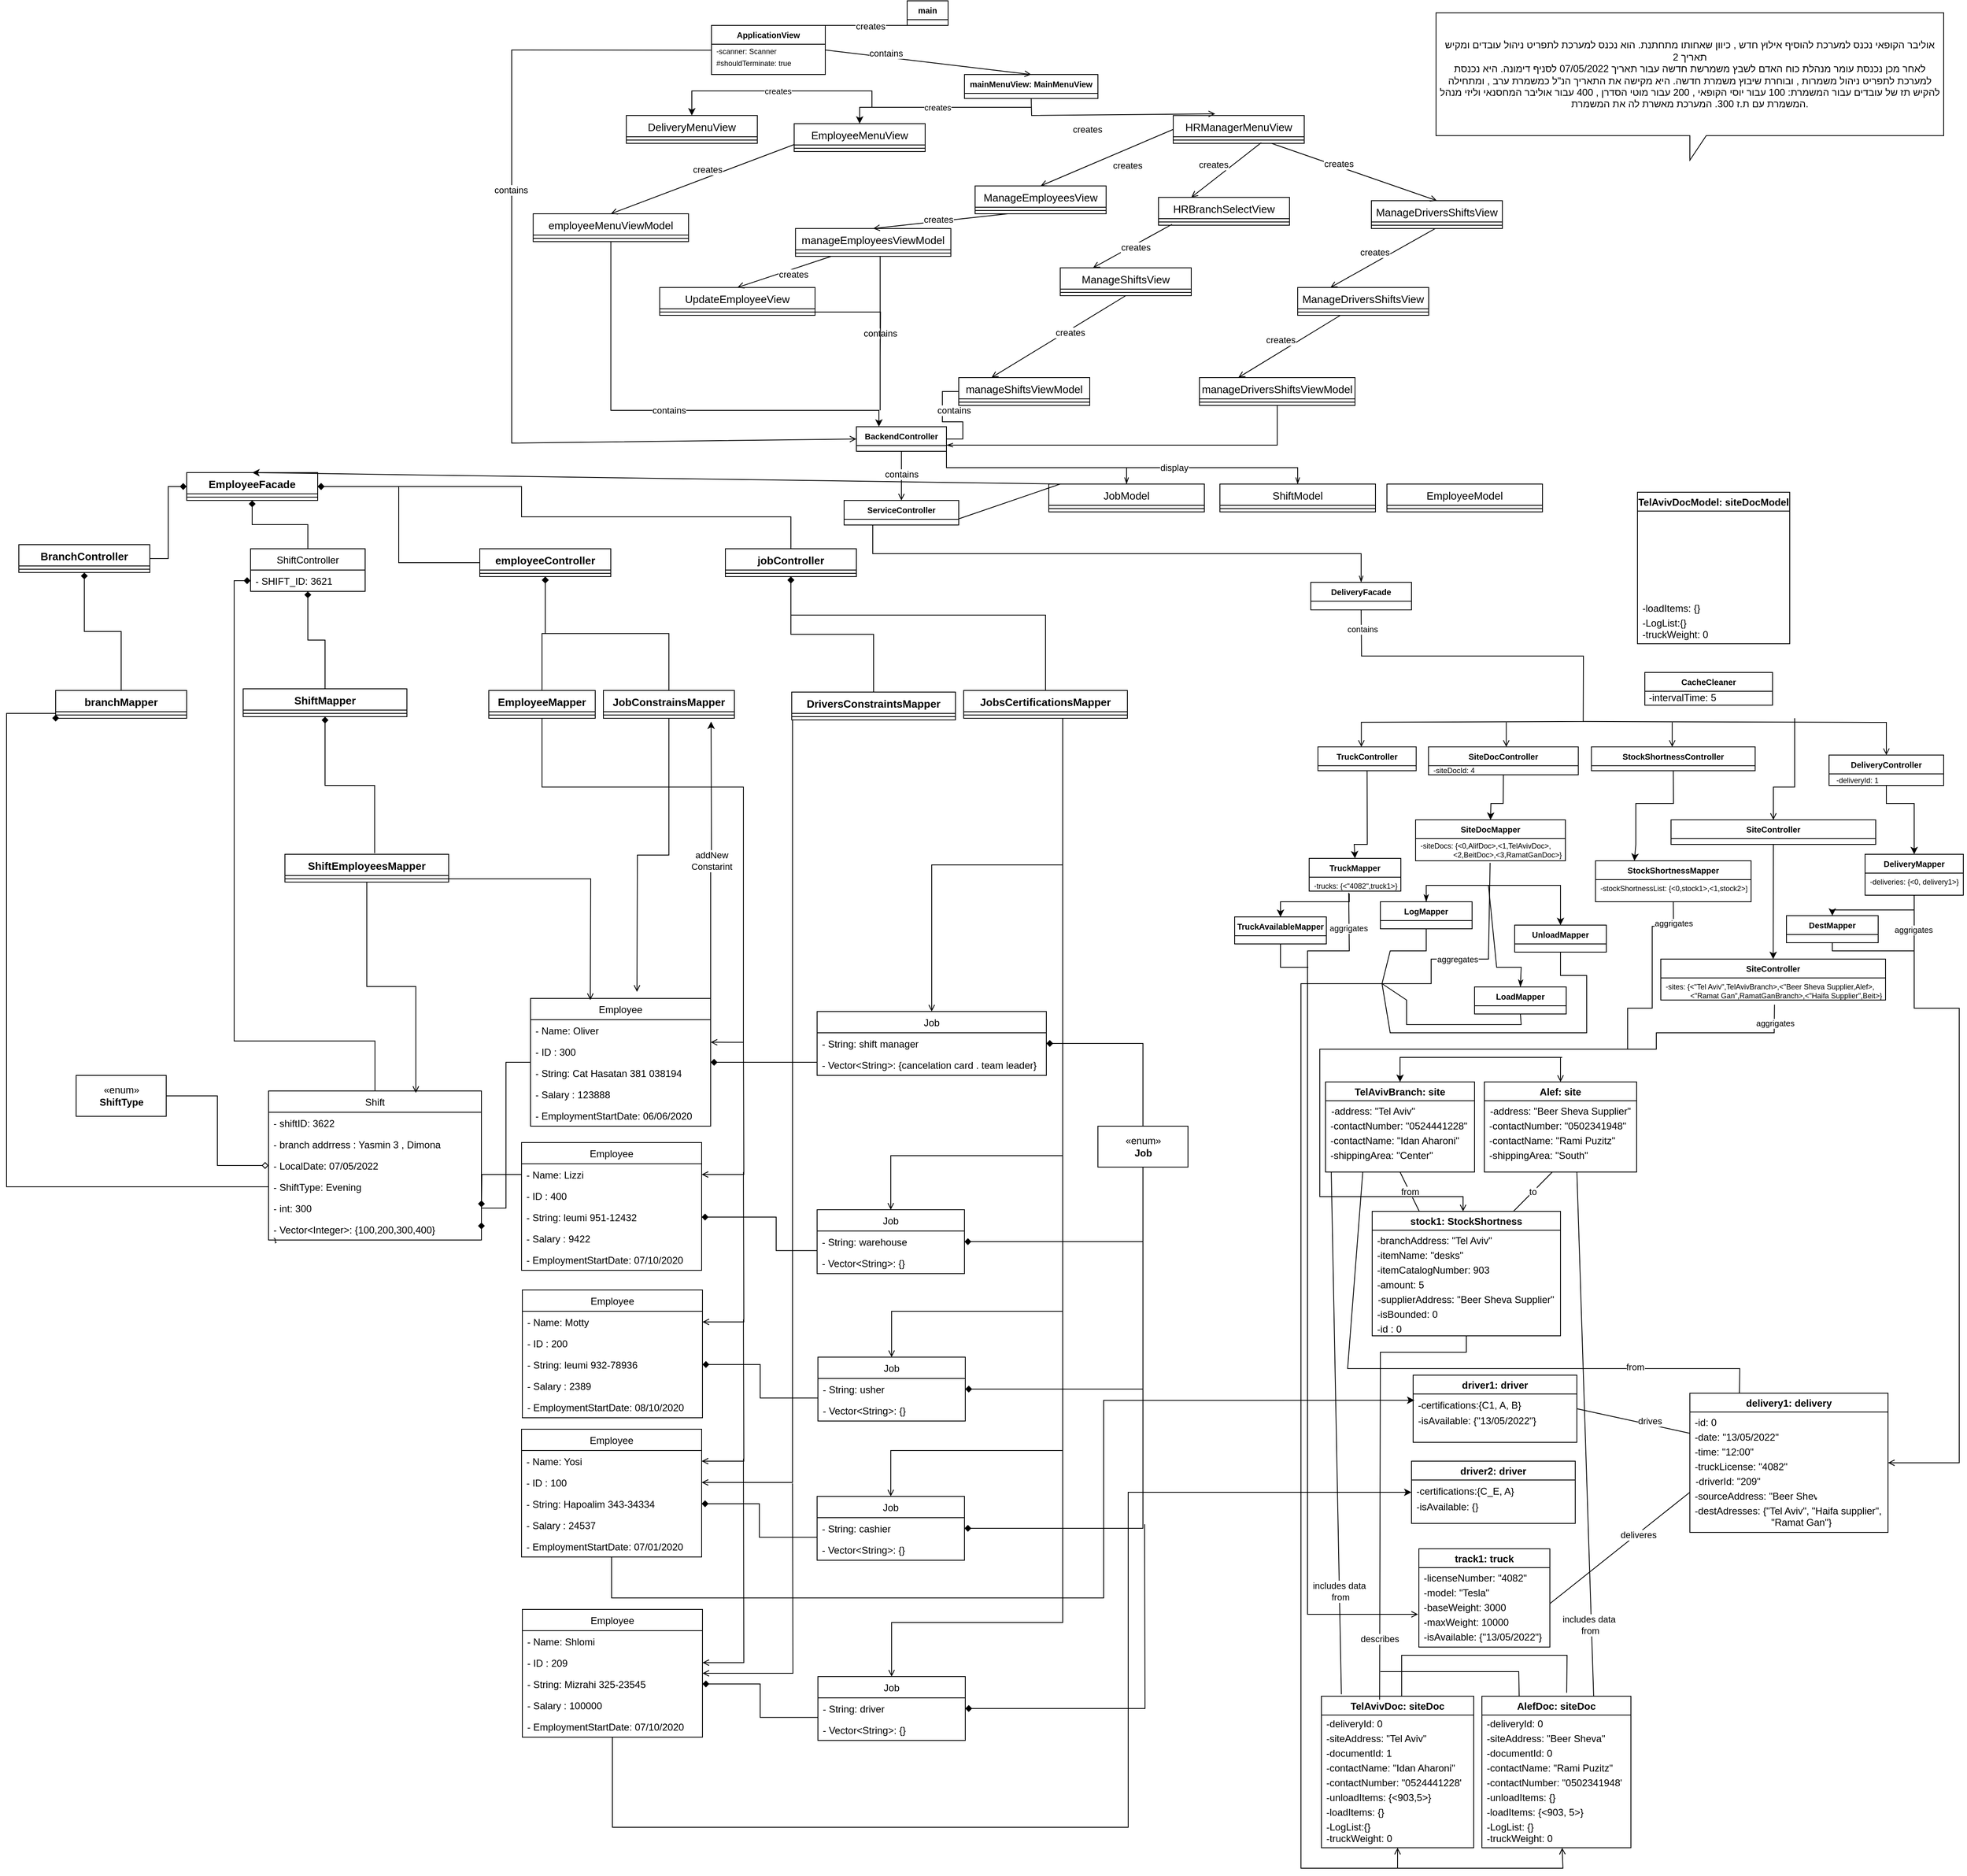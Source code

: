 <mxfile version="18.0.3" type="device" pages="2"><diagram id="8siciBDtbxIAzqbfTIWU" name="Page-1"><mxGraphModel dx="3025" dy="1140" grid="1" gridSize="10" guides="1" tooltips="1" connect="1" arrows="1" fold="1" page="1" pageScale="1" pageWidth="827" pageHeight="1169" math="0" shadow="0"><root><mxCell id="0"/><mxCell id="1" parent="0"/><mxCell id="S_1KvDzKInTLA5XOSaad-2" value="TelAvivBranch: site" style="swimlane;" parent="1" vertex="1"><mxGeometry x="801" y="1340" width="182" height="110" as="geometry"/></mxCell><mxCell id="S_1KvDzKInTLA5XOSaad-3" value="-address: &quot;Tel Aviv&quot;" style="text;align=left;verticalAlign=top;spacingLeft=4;spacingRight=4;overflow=hidden;rotatable=0;points=[[0,0.5],[1,0.5]];portConstraint=eastwest;" parent="S_1KvDzKInTLA5XOSaad-2" vertex="1"><mxGeometry x="1" y="22" width="160" height="18" as="geometry"/></mxCell><mxCell id="S_1KvDzKInTLA5XOSaad-4" value="-contactNumber: &quot;0524441228&quot;" style="text;align=left;verticalAlign=top;spacingLeft=4;spacingRight=4;overflow=hidden;rotatable=0;points=[[0,0.5],[1,0.5]];portConstraint=eastwest;" parent="S_1KvDzKInTLA5XOSaad-2" vertex="1"><mxGeometry y="40" width="180" height="18" as="geometry"/></mxCell><mxCell id="S_1KvDzKInTLA5XOSaad-5" value="-contactName: &quot;Idan Aharoni&quot;" style="text;align=left;verticalAlign=top;spacingLeft=4;spacingRight=4;overflow=hidden;rotatable=0;points=[[0,0.5],[1,0.5]];portConstraint=eastwest;" parent="S_1KvDzKInTLA5XOSaad-2" vertex="1"><mxGeometry y="58" width="180" height="18" as="geometry"/></mxCell><mxCell id="S_1KvDzKInTLA5XOSaad-6" value="-shippingArea: &quot;Center&quot;" style="text;align=left;verticalAlign=top;spacingLeft=4;spacingRight=4;overflow=hidden;rotatable=0;points=[[0,0.5],[1,0.5]];portConstraint=eastwest;" parent="S_1KvDzKInTLA5XOSaad-2" vertex="1"><mxGeometry y="76" width="160" height="18" as="geometry"/></mxCell><mxCell id="S_1KvDzKInTLA5XOSaad-7" value="track1: truck" style="swimlane;" parent="1" vertex="1"><mxGeometry x="915" y="1910" width="160" height="120" as="geometry"/></mxCell><mxCell id="S_1KvDzKInTLA5XOSaad-8" value="-licenseNumber: &quot;4082&quot;" style="text;align=left;verticalAlign=top;spacingLeft=4;spacingRight=4;overflow=hidden;rotatable=0;points=[[0,0.5],[1,0.5]];portConstraint=eastwest;" parent="S_1KvDzKInTLA5XOSaad-7" vertex="1"><mxGeometry y="22" width="160" height="18" as="geometry"/></mxCell><mxCell id="S_1KvDzKInTLA5XOSaad-9" value="-model: &quot;Tesla&quot;" style="text;align=left;verticalAlign=top;spacingLeft=4;spacingRight=4;overflow=hidden;rotatable=0;points=[[0,0.5],[1,0.5]];portConstraint=eastwest;" parent="S_1KvDzKInTLA5XOSaad-7" vertex="1"><mxGeometry y="40" width="160" height="18" as="geometry"/></mxCell><mxCell id="S_1KvDzKInTLA5XOSaad-10" value="-baseWeight: 3000" style="text;align=left;verticalAlign=top;spacingLeft=4;spacingRight=4;overflow=hidden;rotatable=0;points=[[0,0.5],[1,0.5]];portConstraint=eastwest;" parent="S_1KvDzKInTLA5XOSaad-7" vertex="1"><mxGeometry y="58" width="160" height="18" as="geometry"/></mxCell><mxCell id="S_1KvDzKInTLA5XOSaad-11" value="-maxWeight: 10000" style="text;align=left;verticalAlign=top;spacingLeft=4;spacingRight=4;overflow=hidden;rotatable=0;points=[[0,0.5],[1,0.5]];portConstraint=eastwest;" parent="S_1KvDzKInTLA5XOSaad-7" vertex="1"><mxGeometry y="76" width="160" height="18" as="geometry"/></mxCell><mxCell id="S_1KvDzKInTLA5XOSaad-12" value="-isAvailable: {&quot;13/05/2022&quot;}" style="text;align=left;verticalAlign=top;spacingLeft=4;spacingRight=4;overflow=hidden;rotatable=0;points=[[0,0.5],[1,0.5]];portConstraint=eastwest;" parent="S_1KvDzKInTLA5XOSaad-7" vertex="1"><mxGeometry y="94" width="160" height="20" as="geometry"/></mxCell><mxCell id="S_1KvDzKInTLA5XOSaad-13" value="driver1: driver" style="swimlane;" parent="1" vertex="1"><mxGeometry x="908" y="1698" width="200" height="82" as="geometry"/></mxCell><mxCell id="S_1KvDzKInTLA5XOSaad-15" value="-certifications:{C1, A, B}" style="text;align=left;verticalAlign=top;spacingLeft=4;spacingRight=4;overflow=hidden;rotatable=0;points=[[0,0.5],[1,0.5]];portConstraint=eastwest;" parent="S_1KvDzKInTLA5XOSaad-13" vertex="1"><mxGeometry y="23" width="200" height="17" as="geometry"/></mxCell><mxCell id="S_1KvDzKInTLA5XOSaad-16" value="-isAvailable: {&quot;13/05/2022&quot;}" style="text;align=left;verticalAlign=top;spacingLeft=4;spacingRight=4;overflow=hidden;rotatable=0;points=[[0,0.5],[1,0.5]];portConstraint=eastwest;" parent="S_1KvDzKInTLA5XOSaad-13" vertex="1"><mxGeometry y="42" width="160" height="19" as="geometry"/></mxCell><mxCell id="S_1KvDzKInTLA5XOSaad-57" value="stock1: StockShortness" style="swimlane;" parent="1" vertex="1"><mxGeometry x="858" y="1498" width="230" height="152" as="geometry"/></mxCell><mxCell id="S_1KvDzKInTLA5XOSaad-58" value="-branchAddress: &quot;Tel Aviv&quot;" style="text;align=left;verticalAlign=top;spacingLeft=4;spacingRight=4;overflow=hidden;rotatable=0;points=[[0,0.5],[1,0.5]];portConstraint=eastwest;" parent="S_1KvDzKInTLA5XOSaad-57" vertex="1"><mxGeometry y="22" width="160" height="18" as="geometry"/></mxCell><mxCell id="S_1KvDzKInTLA5XOSaad-59" value="-itemName: &quot;desks&quot;" style="text;align=left;verticalAlign=top;spacingLeft=4;spacingRight=4;overflow=hidden;rotatable=0;points=[[0,0.5],[1,0.5]];portConstraint=eastwest;" parent="S_1KvDzKInTLA5XOSaad-57" vertex="1"><mxGeometry y="40" width="160" height="18" as="geometry"/></mxCell><mxCell id="S_1KvDzKInTLA5XOSaad-60" value="-itemCatalogNumber: 903" style="text;align=left;verticalAlign=top;spacingLeft=4;spacingRight=4;overflow=hidden;rotatable=0;points=[[0,0.5],[1,0.5]];portConstraint=eastwest;" parent="S_1KvDzKInTLA5XOSaad-57" vertex="1"><mxGeometry y="58" width="160" height="18" as="geometry"/></mxCell><mxCell id="S_1KvDzKInTLA5XOSaad-61" value="-amount: 5" style="text;align=left;verticalAlign=top;spacingLeft=4;spacingRight=4;overflow=hidden;rotatable=0;points=[[0,0.5],[1,0.5]];portConstraint=eastwest;" parent="S_1KvDzKInTLA5XOSaad-57" vertex="1"><mxGeometry y="76" width="160" height="18" as="geometry"/></mxCell><mxCell id="S_1KvDzKInTLA5XOSaad-62" value="-supplierAddress: &quot;Beer Sheva Supplier&quot;" style="text;align=left;verticalAlign=top;spacingLeft=4;spacingRight=4;overflow=hidden;rotatable=0;points=[[0,0.5],[1,0.5]];portConstraint=eastwest;" parent="S_1KvDzKInTLA5XOSaad-57" vertex="1"><mxGeometry x="1" y="94" width="229" height="18" as="geometry"/></mxCell><mxCell id="S_1KvDzKInTLA5XOSaad-63" value="-isBounded: 0" style="text;align=left;verticalAlign=top;spacingLeft=4;spacingRight=4;overflow=hidden;rotatable=0;points=[[0,0.5],[1,0.5]];portConstraint=eastwest;" parent="S_1KvDzKInTLA5XOSaad-57" vertex="1"><mxGeometry y="112" width="160" height="18" as="geometry"/></mxCell><mxCell id="S_1KvDzKInTLA5XOSaad-64" value="-id : 0" style="text;align=left;verticalAlign=top;spacingLeft=4;spacingRight=4;overflow=hidden;rotatable=0;points=[[0,0.5],[1,0.5]];portConstraint=eastwest;" parent="S_1KvDzKInTLA5XOSaad-57" vertex="1"><mxGeometry y="130" width="160" height="18" as="geometry"/></mxCell><mxCell id="S_1KvDzKInTLA5XOSaad-86" value="Alef: site" style="swimlane;" parent="1" vertex="1"><mxGeometry x="995" y="1340" width="186" height="110" as="geometry"/></mxCell><mxCell id="S_1KvDzKInTLA5XOSaad-87" value="-address: &quot;Beer Sheva Supplier&quot;" style="text;align=left;verticalAlign=top;spacingLeft=4;spacingRight=4;overflow=hidden;rotatable=0;points=[[0,0.5],[1,0.5]];portConstraint=eastwest;" parent="S_1KvDzKInTLA5XOSaad-86" vertex="1"><mxGeometry x="1" y="22" width="189" height="18" as="geometry"/></mxCell><mxCell id="S_1KvDzKInTLA5XOSaad-88" value="-contactNumber: &quot;0502341948&quot;" style="text;align=left;verticalAlign=top;spacingLeft=4;spacingRight=4;overflow=hidden;rotatable=0;points=[[0,0.5],[1,0.5]];portConstraint=eastwest;" parent="S_1KvDzKInTLA5XOSaad-86" vertex="1"><mxGeometry y="40" width="180" height="18" as="geometry"/></mxCell><mxCell id="S_1KvDzKInTLA5XOSaad-89" value="-contactName: &quot;Rami Puzitz&quot;" style="text;align=left;verticalAlign=top;spacingLeft=4;spacingRight=4;overflow=hidden;rotatable=0;points=[[0,0.5],[1,0.5]];portConstraint=eastwest;" parent="S_1KvDzKInTLA5XOSaad-86" vertex="1"><mxGeometry y="58" width="180" height="18" as="geometry"/></mxCell><mxCell id="S_1KvDzKInTLA5XOSaad-90" value="-shippingArea: &quot;South&quot;" style="text;align=left;verticalAlign=top;spacingLeft=4;spacingRight=4;overflow=hidden;rotatable=0;points=[[0,0.5],[1,0.5]];portConstraint=eastwest;" parent="S_1KvDzKInTLA5XOSaad-86" vertex="1"><mxGeometry y="76" width="160" height="18" as="geometry"/></mxCell><mxCell id="S_1KvDzKInTLA5XOSaad-91" value="delivery1: delivery" style="swimlane;fontStyle=1" parent="1" vertex="1"><mxGeometry x="1246" y="1720" width="242" height="170" as="geometry"/></mxCell><mxCell id="S_1KvDzKInTLA5XOSaad-92" value="-id: 0" style="text;align=left;verticalAlign=top;spacingLeft=4;spacingRight=4;overflow=hidden;rotatable=0;points=[[0,0.5],[1,0.5]];portConstraint=eastwest;" parent="S_1KvDzKInTLA5XOSaad-91" vertex="1"><mxGeometry y="22" width="160" height="18" as="geometry"/></mxCell><mxCell id="S_1KvDzKInTLA5XOSaad-93" value="-date: &quot;13/05/2022&quot;" style="text;align=left;verticalAlign=top;spacingLeft=4;spacingRight=4;overflow=hidden;rotatable=0;points=[[0,0.5],[1,0.5]];portConstraint=eastwest;" parent="S_1KvDzKInTLA5XOSaad-91" vertex="1"><mxGeometry y="40" width="160" height="18" as="geometry"/></mxCell><mxCell id="S_1KvDzKInTLA5XOSaad-94" value="-time: &quot;12:00&quot;" style="text;align=left;verticalAlign=top;spacingLeft=4;spacingRight=4;overflow=hidden;rotatable=0;points=[[0,0.5],[1,0.5]];portConstraint=eastwest;" parent="S_1KvDzKInTLA5XOSaad-91" vertex="1"><mxGeometry y="58" width="160" height="18" as="geometry"/></mxCell><mxCell id="S_1KvDzKInTLA5XOSaad-95" value="-truckLicense: &quot;4082&quot;" style="text;align=left;verticalAlign=top;spacingLeft=4;spacingRight=4;overflow=hidden;rotatable=0;points=[[0,0.5],[1,0.5]];portConstraint=eastwest;" parent="S_1KvDzKInTLA5XOSaad-91" vertex="1"><mxGeometry y="76" width="160" height="18" as="geometry"/></mxCell><mxCell id="S_1KvDzKInTLA5XOSaad-96" value="-driverId: &quot;209&quot;" style="text;align=left;verticalAlign=top;spacingLeft=4;spacingRight=4;overflow=hidden;rotatable=0;points=[[0,0.5],[1,0.5]];portConstraint=eastwest;" parent="S_1KvDzKInTLA5XOSaad-91" vertex="1"><mxGeometry x="1" y="94" width="160" height="18" as="geometry"/></mxCell><mxCell id="S_1KvDzKInTLA5XOSaad-97" value="-sourceAddress: &quot;Beer Sheva Supplier&quot;" style="text;align=left;verticalAlign=top;spacingLeft=4;spacingRight=4;overflow=hidden;rotatable=0;points=[[0,0.5],[1,0.5]];portConstraint=eastwest;" parent="S_1KvDzKInTLA5XOSaad-91" vertex="1"><mxGeometry y="112" width="160" height="18" as="geometry"/></mxCell><mxCell id="S_1KvDzKInTLA5XOSaad-98" value="-destAdresses: {&quot;Tel Aviv&quot;, &quot;Haifa supplier&quot;, &#10;                            &quot;Ramat Gan&quot;}" style="text;align=left;verticalAlign=top;spacingLeft=4;spacingRight=4;overflow=hidden;rotatable=0;points=[[0,0.5],[1,0.5]];portConstraint=eastwest;" parent="S_1KvDzKInTLA5XOSaad-91" vertex="1"><mxGeometry y="130" width="240" height="30" as="geometry"/></mxCell><mxCell id="S_1KvDzKInTLA5XOSaad-107" value="AlefDoc: siteDoc" style="swimlane;" parent="1" vertex="1"><mxGeometry x="992" y="2090" width="182" height="185" as="geometry"/></mxCell><mxCell id="S_1KvDzKInTLA5XOSaad-108" value="-documentId: 0" style="text;align=left;verticalAlign=top;spacingLeft=4;spacingRight=4;overflow=hidden;rotatable=0;points=[[0,0.5],[1,0.5]];portConstraint=eastwest;" parent="S_1KvDzKInTLA5XOSaad-107" vertex="1"><mxGeometry y="56" width="160" height="18" as="geometry"/></mxCell><mxCell id="S_1KvDzKInTLA5XOSaad-109" value="-siteAddress: &quot;Beer Sheva&quot;" style="text;align=left;verticalAlign=top;spacingLeft=4;spacingRight=4;overflow=hidden;rotatable=0;points=[[0,0.5],[1,0.5]];portConstraint=eastwest;" parent="S_1KvDzKInTLA5XOSaad-107" vertex="1"><mxGeometry y="38" width="160" height="18" as="geometry"/></mxCell><mxCell id="S_1KvDzKInTLA5XOSaad-110" value="-contactName: &quot;Rami Puzitz&quot;" style="text;align=left;verticalAlign=top;spacingLeft=4;spacingRight=4;overflow=hidden;rotatable=0;points=[[0,0.5],[1,0.5]];portConstraint=eastwest;" parent="S_1KvDzKInTLA5XOSaad-107" vertex="1"><mxGeometry y="74" width="170" height="18" as="geometry"/></mxCell><mxCell id="S_1KvDzKInTLA5XOSaad-111" value="-LogList: {}" style="text;align=left;verticalAlign=top;spacingLeft=4;spacingRight=4;overflow=hidden;rotatable=0;points=[[0,0.5],[1,0.5]];portConstraint=eastwest;" parent="S_1KvDzKInTLA5XOSaad-107" vertex="1"><mxGeometry y="146" width="186" height="18" as="geometry"/></mxCell><mxCell id="S_1KvDzKInTLA5XOSaad-112" value="-loadItems: {&lt;903, 5&gt;}" style="text;align=left;verticalAlign=top;spacingLeft=4;spacingRight=4;overflow=hidden;rotatable=0;points=[[0,0.5],[1,0.5]];portConstraint=eastwest;" parent="S_1KvDzKInTLA5XOSaad-107" vertex="1"><mxGeometry y="128" width="176" height="18" as="geometry"/></mxCell><mxCell id="S_1KvDzKInTLA5XOSaad-113" value="-contactNumber: &quot;0502341948&quot;" style="text;align=left;verticalAlign=top;spacingLeft=4;spacingRight=4;overflow=hidden;rotatable=0;points=[[0,0.5],[1,0.5]];portConstraint=eastwest;" parent="S_1KvDzKInTLA5XOSaad-107" vertex="1"><mxGeometry y="92" width="176" height="18" as="geometry"/></mxCell><mxCell id="S_1KvDzKInTLA5XOSaad-114" value="-unloadItems: {}" style="text;align=left;verticalAlign=top;spacingLeft=4;spacingRight=4;overflow=hidden;rotatable=0;points=[[0,0.5],[1,0.5]];portConstraint=eastwest;" parent="S_1KvDzKInTLA5XOSaad-107" vertex="1"><mxGeometry y="110" width="186" height="18" as="geometry"/></mxCell><mxCell id="S_1KvDzKInTLA5XOSaad-115" value="-deliveryId: 0" style="text;align=left;verticalAlign=top;spacingLeft=4;spacingRight=4;overflow=hidden;rotatable=0;points=[[0,0.5],[1,0.5]];portConstraint=eastwest;" parent="S_1KvDzKInTLA5XOSaad-107" vertex="1"><mxGeometry y="20" width="160" height="18" as="geometry"/></mxCell><mxCell id="S_1KvDzKInTLA5XOSaad-116" value="-truckWeight: 0" style="text;align=left;verticalAlign=top;spacingLeft=4;spacingRight=4;overflow=hidden;rotatable=0;points=[[0,0.5],[1,0.5]];portConstraint=eastwest;" parent="S_1KvDzKInTLA5XOSaad-107" vertex="1"><mxGeometry y="160" width="160" height="18" as="geometry"/></mxCell><mxCell id="S_1KvDzKInTLA5XOSaad-127" value="TelAvivDoc: siteDoc" style="swimlane;" parent="1" vertex="1"><mxGeometry x="796" y="2090" width="186" height="185" as="geometry"/></mxCell><mxCell id="S_1KvDzKInTLA5XOSaad-128" value="-documentId: 1" style="text;align=left;verticalAlign=top;spacingLeft=4;spacingRight=4;overflow=hidden;rotatable=0;points=[[0,0.5],[1,0.5]];portConstraint=eastwest;" parent="S_1KvDzKInTLA5XOSaad-127" vertex="1"><mxGeometry y="56" width="160" height="18" as="geometry"/></mxCell><mxCell id="S_1KvDzKInTLA5XOSaad-129" value="-siteAddress: &quot;Tel Aviv&quot;" style="text;align=left;verticalAlign=top;spacingLeft=4;spacingRight=4;overflow=hidden;rotatable=0;points=[[0,0.5],[1,0.5]];portConstraint=eastwest;" parent="S_1KvDzKInTLA5XOSaad-127" vertex="1"><mxGeometry y="38" width="160" height="18" as="geometry"/></mxCell><mxCell id="S_1KvDzKInTLA5XOSaad-130" value="-contactName: &quot;Idan Aharoni&quot;" style="text;align=left;verticalAlign=top;spacingLeft=4;spacingRight=4;overflow=hidden;rotatable=0;points=[[0,0.5],[1,0.5]];portConstraint=eastwest;" parent="S_1KvDzKInTLA5XOSaad-127" vertex="1"><mxGeometry y="74" width="170" height="18" as="geometry"/></mxCell><mxCell id="S_1KvDzKInTLA5XOSaad-131" value="-LogList:{}" style="text;align=left;verticalAlign=top;spacingLeft=4;spacingRight=4;overflow=hidden;rotatable=0;points=[[0,0.5],[1,0.5]];portConstraint=eastwest;" parent="S_1KvDzKInTLA5XOSaad-127" vertex="1"><mxGeometry y="146" width="186" height="18" as="geometry"/></mxCell><mxCell id="S_1KvDzKInTLA5XOSaad-132" value="-loadItems: {}" style="text;align=left;verticalAlign=top;spacingLeft=4;spacingRight=4;overflow=hidden;rotatable=0;points=[[0,0.5],[1,0.5]];portConstraint=eastwest;" parent="S_1KvDzKInTLA5XOSaad-127" vertex="1"><mxGeometry y="128" width="176" height="18" as="geometry"/></mxCell><mxCell id="S_1KvDzKInTLA5XOSaad-133" value="-contactNumber: &quot;0524441228&quot;" style="text;align=left;verticalAlign=top;spacingLeft=4;spacingRight=4;overflow=hidden;rotatable=0;points=[[0,0.5],[1,0.5]];portConstraint=eastwest;" parent="S_1KvDzKInTLA5XOSaad-127" vertex="1"><mxGeometry y="92" width="176" height="18" as="geometry"/></mxCell><mxCell id="S_1KvDzKInTLA5XOSaad-134" value="-unloadItems: {&lt;903,5&gt;}" style="text;align=left;verticalAlign=top;spacingLeft=4;spacingRight=4;overflow=hidden;rotatable=0;points=[[0,0.5],[1,0.5]];portConstraint=eastwest;" parent="S_1KvDzKInTLA5XOSaad-127" vertex="1"><mxGeometry y="110" width="186" height="18" as="geometry"/></mxCell><mxCell id="S_1KvDzKInTLA5XOSaad-135" value="-deliveryId: 0" style="text;align=left;verticalAlign=top;spacingLeft=4;spacingRight=4;overflow=hidden;rotatable=0;points=[[0,0.5],[1,0.5]];portConstraint=eastwest;" parent="S_1KvDzKInTLA5XOSaad-127" vertex="1"><mxGeometry y="20" width="160" height="18" as="geometry"/></mxCell><mxCell id="S_1KvDzKInTLA5XOSaad-136" value="-truckWeight: 0" style="text;align=left;verticalAlign=top;spacingLeft=4;spacingRight=4;overflow=hidden;rotatable=0;points=[[0,0.5],[1,0.5]];portConstraint=eastwest;" parent="S_1KvDzKInTLA5XOSaad-127" vertex="1"><mxGeometry y="160" width="160" height="18" as="geometry"/></mxCell><mxCell id="S_1KvDzKInTLA5XOSaad-141" value="from" style="endArrow=none;html=1;rounded=0;entryX=0.5;entryY=1;entryDx=0;entryDy=0;exitX=0.25;exitY=0;exitDx=0;exitDy=0;" parent="1" source="S_1KvDzKInTLA5XOSaad-57" target="S_1KvDzKInTLA5XOSaad-2" edge="1"><mxGeometry width="50" height="50" relative="1" as="geometry"><mxPoint x="1148" y="1770" as="sourcePoint"/><mxPoint x="1198" y="1720" as="targetPoint"/></mxGeometry></mxCell><mxCell id="S_1KvDzKInTLA5XOSaad-142" value="to" style="endArrow=none;html=1;rounded=0;exitX=0.75;exitY=0;exitDx=0;exitDy=0;" parent="1" source="S_1KvDzKInTLA5XOSaad-57" edge="1"><mxGeometry width="50" height="50" relative="1" as="geometry"><mxPoint x="925.5" y="1508" as="sourcePoint"/><mxPoint x="1078" y="1450" as="targetPoint"/></mxGeometry></mxCell><mxCell id="S_1KvDzKInTLA5XOSaad-145" value="" style="endArrow=none;html=1;rounded=0;exitX=1;exitY=0.5;exitDx=0;exitDy=0;entryX=0;entryY=0.5;entryDx=0;entryDy=0;" parent="1" source="S_1KvDzKInTLA5XOSaad-13" target="S_1KvDzKInTLA5XOSaad-93" edge="1"><mxGeometry width="50" height="50" relative="1" as="geometry"><mxPoint x="1148" y="1800" as="sourcePoint"/><mxPoint x="1198" y="1750" as="targetPoint"/></mxGeometry></mxCell><mxCell id="S_1KvDzKInTLA5XOSaad-146" value="drives" style="edgeLabel;html=1;align=center;verticalAlign=middle;resizable=0;points=[];" parent="S_1KvDzKInTLA5XOSaad-145" vertex="1" connectable="0"><mxGeometry x="0.268" y="4" relative="1" as="geometry"><mxPoint as="offset"/></mxGeometry></mxCell><mxCell id="S_1KvDzKInTLA5XOSaad-147" value="" style="endArrow=none;html=1;rounded=0;exitX=1;exitY=0.5;exitDx=0;exitDy=0;entryX=0;entryY=0.5;entryDx=0;entryDy=0;" parent="1" source="S_1KvDzKInTLA5XOSaad-10" target="S_1KvDzKInTLA5XOSaad-97" edge="1"><mxGeometry width="50" height="50" relative="1" as="geometry"><mxPoint x="1148" y="1800" as="sourcePoint"/><mxPoint x="1198" y="1750" as="targetPoint"/></mxGeometry></mxCell><mxCell id="S_1KvDzKInTLA5XOSaad-148" value="deliveres" style="edgeLabel;html=1;align=center;verticalAlign=middle;resizable=0;points=[];" parent="S_1KvDzKInTLA5XOSaad-147" vertex="1" connectable="0"><mxGeometry x="0.252" y="-1" relative="1" as="geometry"><mxPoint as="offset"/></mxGeometry></mxCell><mxCell id="S_1KvDzKInTLA5XOSaad-149" value="" style="endArrow=none;html=1;rounded=0;exitX=0.25;exitY=1;exitDx=0;exitDy=0;entryX=0.25;entryY=0;entryDx=0;entryDy=0;" parent="1" source="S_1KvDzKInTLA5XOSaad-2" target="S_1KvDzKInTLA5XOSaad-91" edge="1"><mxGeometry width="50" height="50" relative="1" as="geometry"><mxPoint x="1348" y="1610" as="sourcePoint"/><mxPoint x="1398" y="1560" as="targetPoint"/><Array as="points"><mxPoint x="828" y="1690"/><mxPoint x="1307" y="1690"/></Array></mxGeometry></mxCell><mxCell id="S_1KvDzKInTLA5XOSaad-151" value="from" style="edgeLabel;html=1;align=center;verticalAlign=middle;resizable=0;points=[];" parent="S_1KvDzKInTLA5XOSaad-149" vertex="1" connectable="0"><mxGeometry x="0.575" y="2" relative="1" as="geometry"><mxPoint x="1" as="offset"/></mxGeometry></mxCell><mxCell id="S_1KvDzKInTLA5XOSaad-159" value="" style="endArrow=none;html=1;rounded=0;entryX=0.5;entryY=0;entryDx=0;entryDy=0;exitX=0.569;exitY=-0.023;exitDx=0;exitDy=0;exitPerimeter=0;" parent="1" source="S_1KvDzKInTLA5XOSaad-107" edge="1"><mxGeometry width="50" height="50" relative="1" as="geometry"><mxPoint x="1088" y="2040" as="sourcePoint"/><mxPoint x="894.0" y="2090" as="targetPoint"/><Array as="points"><mxPoint x="1096" y="2040"/><mxPoint x="894" y="2040"/></Array></mxGeometry></mxCell><mxCell id="S_1KvDzKInTLA5XOSaad-161" value="" style="endArrow=none;html=1;rounded=0;entryX=0.5;entryY=1;entryDx=0;entryDy=0;exitX=0.382;exitY=0.023;exitDx=0;exitDy=0;exitPerimeter=0;" parent="1" source="S_1KvDzKInTLA5XOSaad-127" target="S_1KvDzKInTLA5XOSaad-57" edge="1"><mxGeometry width="50" height="50" relative="1" as="geometry"><mxPoint x="848" y="2090" as="sourcePoint"/><mxPoint x="1398" y="1670" as="targetPoint"/><Array as="points"><mxPoint x="868" y="1670"/><mxPoint x="973" y="1670"/></Array></mxGeometry></mxCell><mxCell id="S_1KvDzKInTLA5XOSaad-163" value="describes" style="edgeLabel;html=1;align=center;verticalAlign=middle;resizable=0;points=[];" parent="S_1KvDzKInTLA5XOSaad-161" vertex="1" connectable="0"><mxGeometry x="-0.728" relative="1" as="geometry"><mxPoint as="offset"/></mxGeometry></mxCell><mxCell id="S_1KvDzKInTLA5XOSaad-162" value="" style="endArrow=none;html=1;rounded=0;exitX=0.25;exitY=0;exitDx=0;exitDy=0;" parent="1" source="S_1KvDzKInTLA5XOSaad-107" edge="1"><mxGeometry width="50" height="50" relative="1" as="geometry"><mxPoint x="1308" y="2170" as="sourcePoint"/><mxPoint x="868" y="2060" as="targetPoint"/><Array as="points"><mxPoint x="1037" y="2060"/></Array></mxGeometry></mxCell><mxCell id="S_1KvDzKInTLA5XOSaad-169" value="" style="endArrow=none;html=1;rounded=0;exitX=0.131;exitY=-0.013;exitDx=0;exitDy=0;exitPerimeter=0;" parent="1" source="S_1KvDzKInTLA5XOSaad-127" edge="1"><mxGeometry width="50" height="50" relative="1" as="geometry"><mxPoint x="1348" y="2020" as="sourcePoint"/><mxPoint x="808" y="1450" as="targetPoint"/></mxGeometry></mxCell><mxCell id="S_1KvDzKInTLA5XOSaad-170" value="includes data&amp;nbsp;&lt;br&gt;from" style="edgeLabel;html=1;align=center;verticalAlign=middle;resizable=0;points=[];" parent="S_1KvDzKInTLA5XOSaad-169" vertex="1" connectable="0"><mxGeometry x="-0.609" y="-1" relative="1" as="geometry"><mxPoint y="-1" as="offset"/></mxGeometry></mxCell><mxCell id="S_1KvDzKInTLA5XOSaad-172" value="" style="endArrow=none;html=1;rounded=0;exitX=0.75;exitY=0;exitDx=0;exitDy=0;" parent="1" source="S_1KvDzKInTLA5XOSaad-107" edge="1"><mxGeometry width="50" height="50" relative="1" as="geometry"><mxPoint x="1168" y="1760" as="sourcePoint"/><mxPoint x="1108" y="1450" as="targetPoint"/></mxGeometry></mxCell><mxCell id="S_1KvDzKInTLA5XOSaad-173" value="includes data&amp;nbsp;&lt;br&gt;from" style="edgeLabel;html=1;align=center;verticalAlign=middle;resizable=0;points=[];" parent="S_1KvDzKInTLA5XOSaad-172" vertex="1" connectable="0"><mxGeometry x="-0.727" y="2" relative="1" as="geometry"><mxPoint as="offset"/></mxGeometry></mxCell><mxCell id="S_1KvDzKInTLA5XOSaad-177" value="אוליבר הקופאי נכנס למערכת להוסיף אילוץ חדש , כיוון שאחותו מתחתנת. הוא נכנס למערכת לתפריט ניהול עובדים ומקיש תאריך 2&lt;br&gt;לאחר מכן נכנסת עומר מנהלת כוח האדם לשבץ משמרשת חדשה עבור תאריך&amp;nbsp;&lt;span style=&quot;text-align: left;&quot;&gt;07/05/2022&lt;/span&gt;&amp;nbsp;לסניף דימונה. היא נכנסת למערכת לתפריט ניהול משמרות , ובוחרת שיבוץ משמרת חדשה. היא מקישה את התאריך הנ&quot;ל כמשמרת ערב , ומתחילה להקיש תז של עובדים עבור המשמרת: 100 עבור יוסי הקופאי , 200 עבור מוטי הסדרן , 400 עבור אוליבר המחסנאי וליזי מנהל המשמרת עם ת.ז 300. המערכת מאשרת לה את המשמרת." style="shape=callout;whiteSpace=wrap;html=1;perimeter=calloutPerimeter;" parent="1" vertex="1"><mxGeometry x="936" y="34.61" width="620" height="180" as="geometry"/></mxCell><mxCell id="S_1KvDzKInTLA5XOSaad-446" value="driver2: driver" style="swimlane;" parent="1" vertex="1"><mxGeometry x="906" y="1803" width="200" height="76" as="geometry"/></mxCell><mxCell id="S_1KvDzKInTLA5XOSaad-448" value="-certifications:{C_E, A}" style="text;align=left;verticalAlign=top;spacingLeft=4;spacingRight=4;overflow=hidden;rotatable=0;points=[[0,0.5],[1,0.5]];portConstraint=eastwest;" parent="S_1KvDzKInTLA5XOSaad-446" vertex="1"><mxGeometry y="23" width="200" height="17" as="geometry"/></mxCell><mxCell id="S_1KvDzKInTLA5XOSaad-449" value="-isAvailable: {}" style="text;align=left;verticalAlign=top;spacingLeft=4;spacingRight=4;overflow=hidden;rotatable=0;points=[[0,0.5],[1,0.5]];portConstraint=eastwest;" parent="S_1KvDzKInTLA5XOSaad-446" vertex="1"><mxGeometry y="42" width="160" height="19" as="geometry"/></mxCell><mxCell id="bCzrVyHuVd8iEWtQ7BiH-138" value="main" style="swimlane;fontSize=10;" parent="1" vertex="1"><mxGeometry x="290" y="20" width="50" height="30" as="geometry"/></mxCell><mxCell id="bCzrVyHuVd8iEWtQ7BiH-12" value="ApplicationView" style="swimlane;startSize=23;fontSize=10;" parent="1" vertex="1"><mxGeometry x="51" y="50" width="139" height="60" as="geometry"/></mxCell><mxCell id="bCzrVyHuVd8iEWtQ7BiH-14" value="-scanner: Scanner" style="text;align=left;verticalAlign=top;spacingLeft=4;spacingRight=4;overflow=hidden;rotatable=0;points=[[0,0.5],[1,0.5]];portConstraint=eastwest;fontSize=9;" parent="bCzrVyHuVd8iEWtQ7BiH-12" vertex="1"><mxGeometry y="20" width="140" height="20.6" as="geometry"/></mxCell><mxCell id="bCzrVyHuVd8iEWtQ7BiH-16" value="#shouldTerminate: true" style="text;align=left;verticalAlign=top;spacingLeft=4;spacingRight=4;overflow=hidden;rotatable=0;points=[[0,0.5],[1,0.5]];portConstraint=eastwest;fontSize=9;" parent="bCzrVyHuVd8iEWtQ7BiH-12" vertex="1"><mxGeometry y="34.7" width="140" height="20.6" as="geometry"/></mxCell><mxCell id="QJnIvzNDFeSX9EC5ipee-90" style="edgeStyle=orthogonalEdgeStyle;rounded=0;orthogonalLoop=1;jettySize=auto;html=1;exitX=1;exitY=1;exitDx=0;exitDy=0;entryX=0.5;entryY=0;entryDx=0;entryDy=0;startArrow=none;startFill=0;endArrow=openThin;endFill=0;" parent="1" source="bCzrVyHuVd8iEWtQ7BiH-143" target="QJnIvzNDFeSX9EC5ipee-88" edge="1"><mxGeometry relative="1" as="geometry"/></mxCell><mxCell id="QJnIvzNDFeSX9EC5ipee-91" value="display" style="edgeStyle=orthogonalEdgeStyle;rounded=0;orthogonalLoop=1;jettySize=auto;html=1;exitX=1;exitY=1;exitDx=0;exitDy=0;startArrow=none;startFill=0;endArrow=openThin;endFill=0;" parent="1" source="bCzrVyHuVd8iEWtQ7BiH-143" target="QJnIvzNDFeSX9EC5ipee-86" edge="1"><mxGeometry x="0.271" relative="1" as="geometry"><mxPoint as="offset"/></mxGeometry></mxCell><mxCell id="bCzrVyHuVd8iEWtQ7BiH-143" value="BackendController" style="swimlane;fontSize=10;" parent="1" vertex="1"><mxGeometry x="228" y="540" width="110" height="30" as="geometry"/></mxCell><mxCell id="bCzrVyHuVd8iEWtQ7BiH-145" value="mainMenuView: MainMenuView" style="swimlane;fontSize=10;" parent="1" vertex="1"><mxGeometry x="360" y="110" width="163" height="29.21" as="geometry"/></mxCell><mxCell id="bCzrVyHuVd8iEWtQ7BiH-147" value="" style="endArrow=none;html=1;rounded=0;entryX=0;entryY=0.5;entryDx=0;entryDy=0;exitX=0;exitY=0.5;exitDx=0;exitDy=0;endFill=0;startArrow=open;startFill=0;" parent="1" source="bCzrVyHuVd8iEWtQ7BiH-143" target="bCzrVyHuVd8iEWtQ7BiH-14" edge="1"><mxGeometry width="50" height="50" relative="1" as="geometry"><mxPoint x="-110" y="310" as="sourcePoint"/><mxPoint x="-60" y="260" as="targetPoint"/><Array as="points"><mxPoint x="-193" y="560"/><mxPoint x="-193" y="490"/><mxPoint x="-193" y="80"/></Array></mxGeometry></mxCell><mxCell id="bCzrVyHuVd8iEWtQ7BiH-149" value="contains" style="edgeLabel;html=1;align=center;verticalAlign=middle;resizable=0;points=[];" parent="bCzrVyHuVd8iEWtQ7BiH-147" vertex="1" connectable="0"><mxGeometry x="0.276" y="1" relative="1" as="geometry"><mxPoint as="offset"/></mxGeometry></mxCell><mxCell id="bCzrVyHuVd8iEWtQ7BiH-148" value="" style="endArrow=open;html=1;rounded=0;exitX=1;exitY=0.5;exitDx=0;exitDy=0;entryX=0.5;entryY=0;entryDx=0;entryDy=0;endFill=0;" parent="1" source="bCzrVyHuVd8iEWtQ7BiH-12" target="bCzrVyHuVd8iEWtQ7BiH-145" edge="1"><mxGeometry width="50" height="50" relative="1" as="geometry"><mxPoint x="-110" y="310" as="sourcePoint"/><mxPoint x="160" y="330" as="targetPoint"/></mxGeometry></mxCell><mxCell id="bCzrVyHuVd8iEWtQ7BiH-150" value="contains" style="edgeLabel;html=1;align=center;verticalAlign=middle;resizable=0;points=[];" parent="bCzrVyHuVd8iEWtQ7BiH-148" vertex="1" connectable="0"><mxGeometry x="-0.419" y="5" relative="1" as="geometry"><mxPoint as="offset"/></mxGeometry></mxCell><mxCell id="bCzrVyHuVd8iEWtQ7BiH-203" value="" style="endArrow=none;html=1;rounded=0;entryX=0.5;entryY=1;entryDx=0;entryDy=0;exitX=0.32;exitY=-0.059;exitDx=0;exitDy=0;startArrow=open;startFill=0;endFill=0;exitPerimeter=0;" parent="1" source="QJnIvzNDFeSX9EC5ipee-2" target="bCzrVyHuVd8iEWtQ7BiH-145" edge="1"><mxGeometry width="50" height="50" relative="1" as="geometry"><mxPoint x="444" y="230" as="sourcePoint"/><mxPoint x="100" y="280" as="targetPoint"/><Array as="points"><mxPoint x="442" y="160"/></Array></mxGeometry></mxCell><mxCell id="bCzrVyHuVd8iEWtQ7BiH-204" value="creates" style="edgeLabel;html=1;align=center;verticalAlign=middle;resizable=0;points=[];" parent="bCzrVyHuVd8iEWtQ7BiH-203" vertex="1" connectable="0"><mxGeometry x="0.282" y="-1" relative="1" as="geometry"><mxPoint x="1" y="18" as="offset"/></mxGeometry></mxCell><mxCell id="bCzrVyHuVd8iEWtQ7BiH-212" value="" style="endArrow=none;html=1;rounded=0;entryX=0.5;entryY=1;entryDx=0;entryDy=0;exitX=0.5;exitY=0;exitDx=0;exitDy=0;" parent="1" source="bCzrVyHuVd8iEWtQ7BiH-12" target="bCzrVyHuVd8iEWtQ7BiH-138" edge="1"><mxGeometry width="50" height="50" relative="1" as="geometry"><mxPoint x="428.5" y="190" as="sourcePoint"/><mxPoint x="408.5" y="150" as="targetPoint"/></mxGeometry></mxCell><mxCell id="bCzrVyHuVd8iEWtQ7BiH-213" value="creates" style="edgeLabel;html=1;align=center;verticalAlign=middle;resizable=0;points=[];" parent="bCzrVyHuVd8iEWtQ7BiH-212" vertex="1" connectable="0"><mxGeometry x="0.282" y="-1" relative="1" as="geometry"><mxPoint as="offset"/></mxGeometry></mxCell><mxCell id="QJnIvzNDFeSX9EC5ipee-56" style="edgeStyle=orthogonalEdgeStyle;rounded=0;orthogonalLoop=1;jettySize=auto;html=1;exitX=0.25;exitY=1;exitDx=0;exitDy=0;entryX=0.5;entryY=0;entryDx=0;entryDy=0;startArrow=none;startFill=0;endArrow=openThin;endFill=0;" parent="1" source="bCzrVyHuVd8iEWtQ7BiH-220" target="bCzrVyHuVd8iEWtQ7BiH-291" edge="1"><mxGeometry relative="1" as="geometry"/></mxCell><mxCell id="bCzrVyHuVd8iEWtQ7BiH-220" value="ServiceController" style="swimlane;fontSize=10;" parent="1" vertex="1"><mxGeometry x="213" y="630" width="140" height="30" as="geometry"/></mxCell><mxCell id="bCzrVyHuVd8iEWtQ7BiH-222" value="" style="endArrow=none;html=1;rounded=0;exitX=0.5;exitY=0;exitDx=0;exitDy=0;entryX=0.5;entryY=1;entryDx=0;entryDy=0;startArrow=open;startFill=0;" parent="1" source="bCzrVyHuVd8iEWtQ7BiH-220" target="bCzrVyHuVd8iEWtQ7BiH-143" edge="1"><mxGeometry width="50" height="50" relative="1" as="geometry"><mxPoint x="-130" y="235.0" as="sourcePoint"/><mxPoint x="40" y="265.0" as="targetPoint"/></mxGeometry></mxCell><mxCell id="bCzrVyHuVd8iEWtQ7BiH-223" value="contains" style="edgeLabel;html=1;align=center;verticalAlign=middle;resizable=0;points=[];" parent="bCzrVyHuVd8iEWtQ7BiH-222" vertex="1" connectable="0"><mxGeometry x="0.078" relative="1" as="geometry"><mxPoint as="offset"/></mxGeometry></mxCell><mxCell id="bCzrVyHuVd8iEWtQ7BiH-291" value="DeliveryFacade" style="swimlane;fontSize=10;" parent="1" vertex="1"><mxGeometry x="783" y="730" width="123" height="33.61" as="geometry"/></mxCell><mxCell id="bCzrVyHuVd8iEWtQ7BiH-472" value="SiteController" style="swimlane;fontStyle=1;fontSize=10;" parent="1" vertex="1"><mxGeometry x="1210.5" y="1190" width="274.5" height="50" as="geometry"/></mxCell><mxCell id="bCzrVyHuVd8iEWtQ7BiH-473" value="-sites: {&lt;&quot;Tel Aviv&quot;,TelAvivBranch&gt;,&lt;&quot;Beer Sheva Supplier,Alef&gt;,&#10;            &lt;&quot;Ramat Gan&quot;,RamatGanBranch&gt;,&lt;&quot;Haifa Supplier&quot;,Beit&gt;}" style="text;align=left;verticalAlign=top;spacingLeft=4;spacingRight=4;overflow=hidden;rotatable=0;points=[[0,0.5],[1,0.5]];portConstraint=eastwest;fontSize=9;" parent="bCzrVyHuVd8iEWtQ7BiH-472" vertex="1"><mxGeometry y="22" width="280" height="28" as="geometry"/></mxCell><mxCell id="bCzrVyHuVd8iEWtQ7BiH-479" value="SiteDocMapper" style="swimlane;fontStyle=1;fontSize=10;" parent="1" vertex="1"><mxGeometry x="911" y="1020" width="183" height="50" as="geometry"/></mxCell><mxCell id="bCzrVyHuVd8iEWtQ7BiH-481" value="-siteDocs: {&lt;0,AlifDoc&gt;,&lt;1,TelAvivDoc&gt;,&#10;                &lt;2,BeitDoc&gt;,&lt;3,RamatGanDoc&gt;}" style="text;align=left;verticalAlign=top;spacingLeft=4;spacingRight=4;overflow=hidden;rotatable=0;points=[[0,0.5],[1,0.5]];portConstraint=eastwest;fontSize=9;" parent="bCzrVyHuVd8iEWtQ7BiH-479" vertex="1"><mxGeometry y="20" width="250" height="30" as="geometry"/></mxCell><mxCell id="bCzrVyHuVd8iEWtQ7BiH-484" value="StockShortnessMapper" style="swimlane;fontStyle=1;fontSize=10;" parent="1" vertex="1"><mxGeometry x="1130.75" y="1070" width="190" height="50" as="geometry"/></mxCell><mxCell id="bCzrVyHuVd8iEWtQ7BiH-485" value="-stockShortnessList: {&lt;0,stock1&gt;,&lt;1,stock2&gt;}" style="text;align=left;verticalAlign=top;spacingLeft=4;spacingRight=4;overflow=hidden;rotatable=0;points=[[0,0.5],[1,0.5]];portConstraint=eastwest;fontSize=9;" parent="bCzrVyHuVd8iEWtQ7BiH-484" vertex="1"><mxGeometry y="22" width="190" height="18" as="geometry"/></mxCell><mxCell id="bCzrVyHuVd8iEWtQ7BiH-502" value="" style="endArrow=none;html=1;rounded=0;fontSize=10;startArrow=none;startFill=0;entryX=0.5;entryY=1;entryDx=0;entryDy=0;" parent="1" target="bCzrVyHuVd8iEWtQ7BiH-484" edge="1"><mxGeometry width="50" height="50" relative="1" as="geometry"><mxPoint x="830" y="1300" as="sourcePoint"/><mxPoint x="980" y="1310" as="targetPoint"/><Array as="points"><mxPoint x="960" y="1300"/><mxPoint x="1170" y="1300"/><mxPoint x="1170" y="1280"/><mxPoint x="1170" y="1250"/><mxPoint x="1200" y="1250"/><mxPoint x="1200" y="1190"/><mxPoint x="1200" y="1150"/><mxPoint x="1226" y="1150"/></Array></mxGeometry></mxCell><mxCell id="bCzrVyHuVd8iEWtQ7BiH-507" value="aggrigates" style="edgeLabel;html=1;align=center;verticalAlign=middle;resizable=0;points=[];fontSize=10;" parent="bCzrVyHuVd8iEWtQ7BiH-502" vertex="1" connectable="0"><mxGeometry x="0.763" y="3" relative="1" as="geometry"><mxPoint x="29" y="-17" as="offset"/></mxGeometry></mxCell><mxCell id="bCzrVyHuVd8iEWtQ7BiH-505" value="" style="endArrow=none;html=1;rounded=0;fontSize=10;exitX=0.5;exitY=0;exitDx=0;exitDy=0;startArrow=open;startFill=0;" parent="1" source="S_1KvDzKInTLA5XOSaad-86" edge="1"><mxGeometry width="50" height="50" relative="1" as="geometry"><mxPoint x="1115" y="1290" as="sourcePoint"/><mxPoint x="1088" y="1310" as="targetPoint"/></mxGeometry></mxCell><mxCell id="bCzrVyHuVd8iEWtQ7BiH-508" value="" style="endArrow=none;html=1;rounded=0;fontSize=10;entryX=0.496;entryY=1.199;entryDx=0;entryDy=0;entryPerimeter=0;exitX=0.5;exitY=0;exitDx=0;exitDy=0;startArrow=open;startFill=0;" parent="1" target="bCzrVyHuVd8iEWtQ7BiH-473" edge="1"><mxGeometry width="50" height="50" relative="1" as="geometry"><mxPoint x="969" y="1498" as="sourcePoint"/><mxPoint x="1205.43" y="1261.008" as="targetPoint"/><Array as="points"><mxPoint x="969" y="1480"/><mxPoint x="794" y="1480"/><mxPoint x="794" y="1300"/><mxPoint x="1205" y="1300"/><mxPoint x="1205" y="1280"/><mxPoint x="1349" y="1280"/></Array></mxGeometry></mxCell><mxCell id="bCzrVyHuVd8iEWtQ7BiH-510" value="aggrigates" style="edgeLabel;html=1;align=center;verticalAlign=middle;resizable=0;points=[];fontSize=10;" parent="bCzrVyHuVd8iEWtQ7BiH-508" vertex="1" connectable="0"><mxGeometry x="0.982" relative="1" as="geometry"><mxPoint y="13" as="offset"/></mxGeometry></mxCell><mxCell id="bCzrVyHuVd8iEWtQ7BiH-518" value="DeliveryMapper" style="swimlane;fontStyle=1;fontSize=10;" parent="1" vertex="1"><mxGeometry x="1460" y="1062" width="120" height="50" as="geometry"/></mxCell><mxCell id="bCzrVyHuVd8iEWtQ7BiH-519" value="-deliveries: {&lt;0, delivery1&gt;}" style="text;align=left;verticalAlign=top;spacingLeft=4;spacingRight=4;overflow=hidden;rotatable=0;points=[[0,0.5],[1,0.5]];portConstraint=eastwest;fontSize=9;" parent="bCzrVyHuVd8iEWtQ7BiH-518" vertex="1"><mxGeometry y="22" width="120" height="18" as="geometry"/></mxCell><mxCell id="bCzrVyHuVd8iEWtQ7BiH-521" value="TruckMapper" style="swimlane;fontStyle=1;fontSize=10;" parent="1" vertex="1"><mxGeometry x="781" y="1067" width="112" height="40" as="geometry"/></mxCell><mxCell id="bCzrVyHuVd8iEWtQ7BiH-522" value="-trucks: {&lt;&quot;4082&quot;,truck1&gt;}" style="text;align=left;verticalAlign=top;spacingLeft=4;spacingRight=4;overflow=hidden;rotatable=0;points=[[0,0.5],[1,0.5]];portConstraint=eastwest;fontSize=9;" parent="bCzrVyHuVd8iEWtQ7BiH-521" vertex="1"><mxGeometry y="22" width="160" height="18" as="geometry"/></mxCell><mxCell id="bCzrVyHuVd8iEWtQ7BiH-523" value="" style="endArrow=open;html=1;rounded=0;fontSize=10;endFill=0;exitX=0.5;exitY=1;exitDx=0;exitDy=0;" parent="1" source="bCzrVyHuVd8iEWtQ7BiH-518" edge="1"><mxGeometry width="50" height="50" relative="1" as="geometry"><mxPoint x="1528" y="1170" as="sourcePoint"/><mxPoint x="1488" y="1805" as="targetPoint"/><Array as="points"><mxPoint x="1520" y="1250"/><mxPoint x="1575" y="1250"/><mxPoint x="1575" y="1805"/></Array></mxGeometry></mxCell><mxCell id="bCzrVyHuVd8iEWtQ7BiH-524" value="aggrigates" style="edgeLabel;html=1;align=center;verticalAlign=middle;resizable=0;points=[];fontSize=10;" parent="bCzrVyHuVd8iEWtQ7BiH-523" vertex="1" connectable="0"><mxGeometry x="-0.941" y="-1" relative="1" as="geometry"><mxPoint y="17" as="offset"/></mxGeometry></mxCell><mxCell id="bCzrVyHuVd8iEWtQ7BiH-525" value="" style="endArrow=none;html=1;rounded=0;fontSize=10;entryX=0.302;entryY=1.12;entryDx=0;entryDy=0;startArrow=open;startFill=0;entryPerimeter=0;" parent="1" target="bCzrVyHuVd8iEWtQ7BiH-522" edge="1"><mxGeometry width="50" height="50" relative="1" as="geometry"><mxPoint x="914" y="1990" as="sourcePoint"/><mxPoint x="832" y="1160" as="targetPoint"/><Array as="points"><mxPoint x="779" y="1990"/><mxPoint x="779" y="1180"/><mxPoint x="830" y="1180"/></Array></mxGeometry></mxCell><mxCell id="bCzrVyHuVd8iEWtQ7BiH-528" value="aggrigates" style="edgeLabel;html=1;align=center;verticalAlign=middle;resizable=0;points=[];fontSize=10;" parent="bCzrVyHuVd8iEWtQ7BiH-525" vertex="1" connectable="0"><mxGeometry x="0.921" y="1" relative="1" as="geometry"><mxPoint as="offset"/></mxGeometry></mxCell><mxCell id="bCzrVyHuVd8iEWtQ7BiH-532" value="" style="endArrow=none;html=1;rounded=0;fontSize=10;endFill=0;startArrow=open;startFill=0;exitX=0.5;exitY=1;exitDx=0;exitDy=0;entryX=0.364;entryY=1.083;entryDx=0;entryDy=0;entryPerimeter=0;" parent="1" target="bCzrVyHuVd8iEWtQ7BiH-481" edge="1"><mxGeometry width="50" height="50" relative="1" as="geometry"><mxPoint x="1090" y="2275" as="sourcePoint"/><mxPoint x="980" y="1170" as="targetPoint"/><Array as="points"><mxPoint x="1091" y="2300"/><mxPoint x="771" y="2300"/><mxPoint x="771" y="1220"/><mxPoint x="930" y="1220"/><mxPoint x="930" y="1190"/><mxPoint x="1000" y="1190"/></Array></mxGeometry></mxCell><mxCell id="bCzrVyHuVd8iEWtQ7BiH-536" value="aggregates" style="edgeLabel;html=1;align=center;verticalAlign=middle;resizable=0;points=[];fontSize=10;" parent="bCzrVyHuVd8iEWtQ7BiH-532" vertex="1" connectable="0"><mxGeometry x="0.875" y="5" relative="1" as="geometry"><mxPoint x="-33" y="5" as="offset"/></mxGeometry></mxCell><mxCell id="bCzrVyHuVd8iEWtQ7BiH-533" value="" style="endArrow=open;html=1;rounded=0;fontSize=10;entryX=0.5;entryY=1;entryDx=0;entryDy=0;endFill=0;" parent="1" target="S_1KvDzKInTLA5XOSaad-127" edge="1"><mxGeometry width="50" height="50" relative="1" as="geometry"><mxPoint x="889" y="2300" as="sourcePoint"/><mxPoint x="1024" y="2290" as="targetPoint"/></mxGeometry></mxCell><mxCell id="fCeOqToZ6gS4Bx4lkW6E-168" value="TelAvivDocModel: siteDocModel" style="swimlane;" parent="1" vertex="1"><mxGeometry x="1182" y="620" width="186" height="185" as="geometry"/></mxCell><mxCell id="fCeOqToZ6gS4Bx4lkW6E-172" value="-LogList:{}" style="text;align=left;verticalAlign=top;spacingLeft=4;spacingRight=4;overflow=hidden;rotatable=0;points=[[0,0.5],[1,0.5]];portConstraint=eastwest;" parent="fCeOqToZ6gS4Bx4lkW6E-168" vertex="1"><mxGeometry y="146" width="186" height="18" as="geometry"/></mxCell><mxCell id="fCeOqToZ6gS4Bx4lkW6E-173" value="-loadItems: {}" style="text;align=left;verticalAlign=top;spacingLeft=4;spacingRight=4;overflow=hidden;rotatable=0;points=[[0,0.5],[1,0.5]];portConstraint=eastwest;" parent="fCeOqToZ6gS4Bx4lkW6E-168" vertex="1"><mxGeometry y="128" width="176" height="18" as="geometry"/></mxCell><mxCell id="fCeOqToZ6gS4Bx4lkW6E-177" value="-truckWeight: 0" style="text;align=left;verticalAlign=top;spacingLeft=4;spacingRight=4;overflow=hidden;rotatable=0;points=[[0,0.5],[1,0.5]];portConstraint=eastwest;" parent="fCeOqToZ6gS4Bx4lkW6E-168" vertex="1"><mxGeometry y="160" width="160" height="18" as="geometry"/></mxCell><mxCell id="04LtKBumuk9tvHR8GeHI-1" value="SiteController" style="swimlane;fontStyle=1;fontSize=10;" parent="1" vertex="1"><mxGeometry x="1223" y="1020" width="250" height="30" as="geometry"/></mxCell><mxCell id="04LtKBumuk9tvHR8GeHI-6" value="SiteDocController" style="swimlane;fontStyle=1;fontSize=10;" parent="1" vertex="1"><mxGeometry x="926.75" y="930.91" width="183" height="34.09" as="geometry"/></mxCell><mxCell id="JE9wvwIqp3CAN-hVBawR-18" value="-siteDocId: 4" style="text;align=left;verticalAlign=top;spacingLeft=4;spacingRight=4;overflow=hidden;rotatable=0;points=[[0,0.5],[1,0.5]];portConstraint=eastwest;fontSize=9;" parent="04LtKBumuk9tvHR8GeHI-6" vertex="1"><mxGeometry y="17.09" width="100" height="18" as="geometry"/></mxCell><mxCell id="04LtKBumuk9tvHR8GeHI-8" value="StockShortnessController" style="swimlane;fontStyle=1;fontSize=10;" parent="1" vertex="1"><mxGeometry x="1125.75" y="930.91" width="200" height="29.09" as="geometry"/></mxCell><mxCell id="04LtKBumuk9tvHR8GeHI-10" value="" style="endArrow=none;html=1;rounded=0;fontSize=10;exitX=0.5;exitY=0;exitDx=0;exitDy=0;entryX=0.5;entryY=1;entryDx=0;entryDy=0;startArrow=open;startFill=0;" parent="1" target="bCzrVyHuVd8iEWtQ7BiH-291" edge="1"><mxGeometry width="50" height="50" relative="1" as="geometry"><mxPoint x="844.75" y="930.91" as="sourcePoint"/><mxPoint x="1115.75" y="859.44" as="targetPoint"/><Array as="points"><mxPoint x="844.75" y="900.91"/><mxPoint x="1115.75" y="899.91"/><mxPoint x="1116" y="820"/><mxPoint x="845" y="820"/></Array></mxGeometry></mxCell><mxCell id="04LtKBumuk9tvHR8GeHI-11" value="contains" style="edgeLabel;html=1;align=center;verticalAlign=middle;resizable=0;points=[];fontSize=10;" parent="04LtKBumuk9tvHR8GeHI-10" vertex="1" connectable="0"><mxGeometry x="0.935" y="-1" relative="1" as="geometry"><mxPoint as="offset"/></mxGeometry></mxCell><mxCell id="04LtKBumuk9tvHR8GeHI-12" value="" style="endArrow=open;html=1;rounded=0;fontSize=10;entryX=0.5;entryY=0;entryDx=0;entryDy=0;startArrow=none;startFill=0;endFill=0;" parent="1" target="04LtKBumuk9tvHR8GeHI-15" edge="1"><mxGeometry width="50" height="50" relative="1" as="geometry"><mxPoint x="1115.75" y="899.91" as="sourcePoint"/><mxPoint x="1439.75" y="930.53" as="targetPoint"/><Array as="points"><mxPoint x="1439.75" y="900.91"/><mxPoint x="1486" y="901"/></Array></mxGeometry></mxCell><mxCell id="04LtKBumuk9tvHR8GeHI-13" value="" style="endArrow=none;html=1;rounded=0;fontSize=10;endFill=0;startArrow=open;startFill=0;" parent="1" edge="1"><mxGeometry width="50" height="50" relative="1" as="geometry"><mxPoint x="1021.75" y="930.91" as="sourcePoint"/><mxPoint x="1021.75" y="900.91" as="targetPoint"/></mxGeometry></mxCell><mxCell id="04LtKBumuk9tvHR8GeHI-14" value="" style="endArrow=none;html=1;rounded=0;fontSize=10;endFill=0;startArrow=open;startFill=0;" parent="1" edge="1"><mxGeometry width="50" height="50" relative="1" as="geometry"><mxPoint x="1224.43" y="930.91" as="sourcePoint"/><mxPoint x="1224.43" y="900.91" as="targetPoint"/></mxGeometry></mxCell><mxCell id="04LtKBumuk9tvHR8GeHI-15" value="DeliveryController" style="swimlane;fontStyle=1;fontSize=10;startSize=23;" parent="1" vertex="1"><mxGeometry x="1416" y="940.91" width="140" height="37.09" as="geometry"/></mxCell><mxCell id="JE9wvwIqp3CAN-hVBawR-19" value="-deliveryId: 1" style="text;align=left;verticalAlign=top;spacingLeft=4;spacingRight=4;overflow=hidden;rotatable=0;points=[[0,0.5],[1,0.5]];portConstraint=eastwest;fontSize=9;" parent="04LtKBumuk9tvHR8GeHI-15" vertex="1"><mxGeometry x="3" y="19.09" width="100" height="18" as="geometry"/></mxCell><mxCell id="04LtKBumuk9tvHR8GeHI-17" value="TruckController" style="swimlane;fontStyle=1;fontSize=10;" parent="1" vertex="1"><mxGeometry x="791.75" y="930.91" width="120" height="29.09" as="geometry"/></mxCell><mxCell id="04LtKBumuk9tvHR8GeHI-19" value="" style="endArrow=none;html=1;rounded=0;fontSize=10;endFill=0;startArrow=open;startFill=0;exitX=0.5;exitY=0;exitDx=0;exitDy=0;" parent="1" source="04LtKBumuk9tvHR8GeHI-1" edge="1"><mxGeometry width="50" height="50" relative="1" as="geometry"><mxPoint x="1374.0" y="1015.91" as="sourcePoint"/><mxPoint x="1374.0" y="895.91" as="targetPoint"/><Array as="points"><mxPoint x="1348" y="980"/><mxPoint x="1374" y="980"/></Array></mxGeometry></mxCell><mxCell id="04LtKBumuk9tvHR8GeHI-141" style="edgeStyle=orthogonalEdgeStyle;rounded=0;orthogonalLoop=1;jettySize=auto;html=1;startArrow=diamond;startFill=1;endArrow=none;endFill=0;" parent="1" source="04LtKBumuk9tvHR8GeHI-142" target="04LtKBumuk9tvHR8GeHI-205" edge="1"><mxGeometry relative="1" as="geometry"><Array as="points"><mxPoint x="270" y="1284"/></Array></mxGeometry></mxCell><mxCell id="kYJSUX6rkBoQoh2aUceX-1" value="addNew&lt;br&gt;Constarint" style="edgeStyle=orthogonalEdgeStyle;rounded=0;orthogonalLoop=1;jettySize=auto;html=1;exitX=1;exitY=0;exitDx=0;exitDy=0;" edge="1" parent="1" source="04LtKBumuk9tvHR8GeHI-142"><mxGeometry relative="1" as="geometry"><mxPoint x="50.526" y="900" as="targetPoint"/></mxGeometry></mxCell><mxCell id="04LtKBumuk9tvHR8GeHI-142" value="Employee" style="swimlane;fontStyle=0;childLayout=stackLayout;horizontal=1;startSize=26;fillColor=none;horizontalStack=0;resizeParent=1;resizeParentMax=0;resizeLast=0;collapsible=1;marginBottom=0;" parent="1" vertex="1"><mxGeometry x="-170" y="1238" width="220" height="156" as="geometry"/></mxCell><mxCell id="04LtKBumuk9tvHR8GeHI-143" value="- Name: Oliver" style="text;strokeColor=none;fillColor=none;align=left;verticalAlign=top;spacingLeft=4;spacingRight=4;overflow=hidden;rotatable=0;points=[[0,0.5],[1,0.5]];portConstraint=eastwest;" parent="04LtKBumuk9tvHR8GeHI-142" vertex="1"><mxGeometry y="26" width="220" height="26" as="geometry"/></mxCell><mxCell id="04LtKBumuk9tvHR8GeHI-144" value="- ID : 300" style="text;strokeColor=none;fillColor=none;align=left;verticalAlign=top;spacingLeft=4;spacingRight=4;overflow=hidden;rotatable=0;points=[[0,0.5],[1,0.5]];portConstraint=eastwest;" parent="04LtKBumuk9tvHR8GeHI-142" vertex="1"><mxGeometry y="52" width="220" height="26" as="geometry"/></mxCell><mxCell id="04LtKBumuk9tvHR8GeHI-145" value="- String: Cat Hasatan 381 038194" style="text;strokeColor=none;fillColor=none;align=left;verticalAlign=top;spacingLeft=4;spacingRight=4;overflow=hidden;rotatable=0;points=[[0,0.5],[1,0.5]];portConstraint=eastwest;" parent="04LtKBumuk9tvHR8GeHI-142" vertex="1"><mxGeometry y="78" width="220" height="26" as="geometry"/></mxCell><mxCell id="04LtKBumuk9tvHR8GeHI-146" value="- Salary : 123888" style="text;strokeColor=none;fillColor=none;align=left;verticalAlign=top;spacingLeft=4;spacingRight=4;overflow=hidden;rotatable=0;points=[[0,0.5],[1,0.5]];portConstraint=eastwest;" parent="04LtKBumuk9tvHR8GeHI-142" vertex="1"><mxGeometry y="104" width="220" height="26" as="geometry"/></mxCell><mxCell id="04LtKBumuk9tvHR8GeHI-147" value="- EmploymentStartDate: 06/06/2020" style="text;strokeColor=none;fillColor=none;align=left;verticalAlign=top;spacingLeft=4;spacingRight=4;overflow=hidden;rotatable=0;points=[[0,0.5],[1,0.5]];portConstraint=eastwest;" parent="04LtKBumuk9tvHR8GeHI-142" vertex="1"><mxGeometry y="130" width="220" height="26" as="geometry"/></mxCell><mxCell id="04LtKBumuk9tvHR8GeHI-148" style="edgeStyle=orthogonalEdgeStyle;rounded=0;orthogonalLoop=1;jettySize=auto;html=1;startArrow=diamond;startFill=0;endArrow=none;endFill=0;" parent="1" source="04LtKBumuk9tvHR8GeHI-149" target="04LtKBumuk9tvHR8GeHI-209" edge="1"><mxGeometry relative="1" as="geometry"/></mxCell><mxCell id="04LtKBumuk9tvHR8GeHI-149" value="Shift" style="swimlane;fontStyle=0;childLayout=stackLayout;horizontal=1;startSize=26;fillColor=none;horizontalStack=0;resizeParent=1;resizeParentMax=0;resizeLast=0;collapsible=1;marginBottom=0;" parent="1" vertex="1"><mxGeometry x="-490" y="1351" width="260" height="182" as="geometry"/></mxCell><mxCell id="04LtKBumuk9tvHR8GeHI-150" value="- shiftID: 3622" style="text;strokeColor=none;fillColor=none;align=left;verticalAlign=top;spacingLeft=4;spacingRight=4;overflow=hidden;rotatable=0;points=[[0,0.5],[1,0.5]];portConstraint=eastwest;" parent="04LtKBumuk9tvHR8GeHI-149" vertex="1"><mxGeometry y="26" width="260" height="26" as="geometry"/></mxCell><mxCell id="QJnIvzNDFeSX9EC5ipee-63" value="- branch addrress : Yasmin 3 , Dimona" style="text;strokeColor=none;fillColor=none;align=left;verticalAlign=top;spacingLeft=4;spacingRight=4;overflow=hidden;rotatable=0;points=[[0,0.5],[1,0.5]];portConstraint=eastwest;" parent="04LtKBumuk9tvHR8GeHI-149" vertex="1"><mxGeometry y="52" width="260" height="26" as="geometry"/></mxCell><mxCell id="04LtKBumuk9tvHR8GeHI-151" value="- LocalDate: 07/05/2022" style="text;strokeColor=none;fillColor=none;align=left;verticalAlign=top;spacingLeft=4;spacingRight=4;overflow=hidden;rotatable=0;points=[[0,0.5],[1,0.5]];portConstraint=eastwest;" parent="04LtKBumuk9tvHR8GeHI-149" vertex="1"><mxGeometry y="78" width="260" height="26" as="geometry"/></mxCell><mxCell id="04LtKBumuk9tvHR8GeHI-152" value="- ShiftType: Evening" style="text;strokeColor=none;fillColor=none;align=left;verticalAlign=top;spacingLeft=4;spacingRight=4;overflow=hidden;rotatable=0;points=[[0,0.5],[1,0.5]];portConstraint=eastwest;" parent="04LtKBumuk9tvHR8GeHI-149" vertex="1"><mxGeometry y="104" width="260" height="26" as="geometry"/></mxCell><mxCell id="04LtKBumuk9tvHR8GeHI-153" value="- int: 300" style="text;strokeColor=none;fillColor=none;align=left;verticalAlign=top;spacingLeft=4;spacingRight=4;overflow=hidden;rotatable=0;points=[[0,0.5],[1,0.5]];portConstraint=eastwest;" parent="04LtKBumuk9tvHR8GeHI-149" vertex="1"><mxGeometry y="130" width="260" height="26" as="geometry"/></mxCell><mxCell id="04LtKBumuk9tvHR8GeHI-154" value="- Vector&lt;Integer&gt;: {100,200,300,400}&#10;}" style="text;strokeColor=none;fillColor=none;align=left;verticalAlign=top;spacingLeft=4;spacingRight=4;overflow=hidden;rotatable=0;points=[[0,0.5],[1,0.5]];portConstraint=eastwest;" parent="04LtKBumuk9tvHR8GeHI-149" vertex="1"><mxGeometry y="156" width="260" height="26" as="geometry"/></mxCell><mxCell id="04LtKBumuk9tvHR8GeHI-155" style="edgeStyle=orthogonalEdgeStyle;rounded=0;orthogonalLoop=1;jettySize=auto;html=1;endArrow=none;endFill=0;exitX=1;exitY=0.5;exitDx=0;exitDy=0;startArrow=diamond;startFill=1;" parent="1" source="04LtKBumuk9tvHR8GeHI-154" target="04LtKBumuk9tvHR8GeHI-142" edge="1"><mxGeometry relative="1" as="geometry"><Array as="points"><mxPoint x="-200" y="1494"/><mxPoint x="-200" y="1316"/></Array></mxGeometry></mxCell><mxCell id="04LtKBumuk9tvHR8GeHI-156" value="" style="edgeStyle=orthogonalEdgeStyle;rounded=0;orthogonalLoop=1;jettySize=auto;html=1;entryX=0.5;entryY=0;entryDx=0;entryDy=0;endArrow=none;endFill=0;startArrow=diamond;startFill=1;exitX=0;exitY=0.5;exitDx=0;exitDy=0;" parent="1" source="mMM2kqV76idsOEr04AqF-44" target="04LtKBumuk9tvHR8GeHI-149" edge="1"><mxGeometry relative="1" as="geometry"><mxPoint x="-280.0" y="1276.0" as="sourcePoint"/><Array as="points"><mxPoint x="-532" y="728"/><mxPoint x="-532" y="1290"/><mxPoint x="-360" y="1290"/></Array></mxGeometry></mxCell><mxCell id="04LtKBumuk9tvHR8GeHI-196" value="EmployeeFacade" style="swimlane;fontStyle=1;align=center;verticalAlign=top;childLayout=stackLayout;horizontal=1;startSize=26;horizontalStack=0;resizeParent=1;resizeParentMax=0;resizeLast=0;collapsible=1;marginBottom=0;fontSize=13;strokeWidth=1;fillColor=none;" parent="1" vertex="1"><mxGeometry x="-590" y="596" width="160" height="34" as="geometry"/></mxCell><mxCell id="04LtKBumuk9tvHR8GeHI-197" value="" style="line;strokeWidth=1;fillColor=none;align=left;verticalAlign=middle;spacingTop=-1;spacingLeft=3;spacingRight=3;rotatable=0;labelPosition=right;points=[];portConstraint=eastwest;fontSize=20;" parent="04LtKBumuk9tvHR8GeHI-196" vertex="1"><mxGeometry y="26" width="160" height="8" as="geometry"/></mxCell><mxCell id="04LtKBumuk9tvHR8GeHI-204" style="edgeStyle=orthogonalEdgeStyle;rounded=0;orthogonalLoop=1;jettySize=auto;html=1;startArrow=diamond;startFill=1;endArrow=none;endFill=0;" parent="1" source="04LtKBumuk9tvHR8GeHI-205" target="04LtKBumuk9tvHR8GeHI-208" edge="1"><mxGeometry relative="1" as="geometry"/></mxCell><mxCell id="04LtKBumuk9tvHR8GeHI-205" value="Job" style="swimlane;fontStyle=0;childLayout=stackLayout;horizontal=1;startSize=26;fillColor=none;horizontalStack=0;resizeParent=1;resizeParentMax=0;resizeLast=0;collapsible=1;marginBottom=0;" parent="1" vertex="1"><mxGeometry x="180" y="1254" width="280" height="78" as="geometry"/></mxCell><mxCell id="04LtKBumuk9tvHR8GeHI-206" value="- String: shift manager" style="text;strokeColor=none;fillColor=none;align=left;verticalAlign=top;spacingLeft=4;spacingRight=4;overflow=hidden;rotatable=0;points=[[0,0.5],[1,0.5]];portConstraint=eastwest;" parent="04LtKBumuk9tvHR8GeHI-205" vertex="1"><mxGeometry y="26" width="280" height="26" as="geometry"/></mxCell><mxCell id="04LtKBumuk9tvHR8GeHI-207" value="- Vector&lt;String&gt;: {cancelation card . team leader}" style="text;strokeColor=none;fillColor=none;align=left;verticalAlign=top;spacingLeft=4;spacingRight=4;overflow=hidden;rotatable=0;points=[[0,0.5],[1,0.5]];portConstraint=eastwest;" parent="04LtKBumuk9tvHR8GeHI-205" vertex="1"><mxGeometry y="52" width="280" height="26" as="geometry"/></mxCell><mxCell id="04LtKBumuk9tvHR8GeHI-208" value="«enum»&lt;br&gt;&lt;b&gt;Job&lt;/b&gt;" style="html=1;" parent="1" vertex="1"><mxGeometry x="523" y="1394" width="110" height="50" as="geometry"/></mxCell><mxCell id="04LtKBumuk9tvHR8GeHI-209" value="«enum»&lt;br&gt;&lt;b&gt;ShiftType&lt;/b&gt;" style="html=1;" parent="1" vertex="1"><mxGeometry x="-725" y="1332" width="110" height="50" as="geometry"/></mxCell><mxCell id="mMM2kqV76idsOEr04AqF-89" style="edgeStyle=orthogonalEdgeStyle;rounded=0;orthogonalLoop=1;jettySize=auto;html=1;startArrow=open;startFill=0;endArrow=none;endFill=0;" parent="1" source="04LtKBumuk9tvHR8GeHI-210" edge="1"><mxGeometry relative="1" as="geometry"><mxPoint x="480" y="1060.0" as="targetPoint"/><Array as="points"><mxPoint x="270" y="1430"/><mxPoint x="480" y="1430"/></Array></mxGeometry></mxCell><mxCell id="04LtKBumuk9tvHR8GeHI-210" value="Job" style="swimlane;fontStyle=0;childLayout=stackLayout;horizontal=1;startSize=26;fillColor=none;horizontalStack=0;resizeParent=1;resizeParentMax=0;resizeLast=0;collapsible=1;marginBottom=0;" parent="1" vertex="1"><mxGeometry x="180" y="1496" width="180" height="78" as="geometry"/></mxCell><mxCell id="04LtKBumuk9tvHR8GeHI-211" value="- String: warehouse" style="text;strokeColor=none;fillColor=none;align=left;verticalAlign=top;spacingLeft=4;spacingRight=4;overflow=hidden;rotatable=0;points=[[0,0.5],[1,0.5]];portConstraint=eastwest;" parent="04LtKBumuk9tvHR8GeHI-210" vertex="1"><mxGeometry y="26" width="180" height="26" as="geometry"/></mxCell><mxCell id="04LtKBumuk9tvHR8GeHI-212" value="- Vector&lt;String&gt;: {}" style="text;strokeColor=none;fillColor=none;align=left;verticalAlign=top;spacingLeft=4;spacingRight=4;overflow=hidden;rotatable=0;points=[[0,0.5],[1,0.5]];portConstraint=eastwest;" parent="04LtKBumuk9tvHR8GeHI-210" vertex="1"><mxGeometry y="52" width="180" height="26" as="geometry"/></mxCell><mxCell id="04LtKBumuk9tvHR8GeHI-213" value="Employee" style="swimlane;fontStyle=0;childLayout=stackLayout;horizontal=1;startSize=26;fillColor=none;horizontalStack=0;resizeParent=1;resizeParentMax=0;resizeLast=0;collapsible=1;marginBottom=0;" parent="1" vertex="1"><mxGeometry x="-181" y="1414" width="220" height="156" as="geometry"/></mxCell><mxCell id="04LtKBumuk9tvHR8GeHI-214" value="- Name: Lizzi" style="text;strokeColor=none;fillColor=none;align=left;verticalAlign=top;spacingLeft=4;spacingRight=4;overflow=hidden;rotatable=0;points=[[0,0.5],[1,0.5]];portConstraint=eastwest;" parent="04LtKBumuk9tvHR8GeHI-213" vertex="1"><mxGeometry y="26" width="220" height="26" as="geometry"/></mxCell><mxCell id="04LtKBumuk9tvHR8GeHI-215" value="- ID : 400" style="text;strokeColor=none;fillColor=none;align=left;verticalAlign=top;spacingLeft=4;spacingRight=4;overflow=hidden;rotatable=0;points=[[0,0.5],[1,0.5]];portConstraint=eastwest;" parent="04LtKBumuk9tvHR8GeHI-213" vertex="1"><mxGeometry y="52" width="220" height="26" as="geometry"/></mxCell><mxCell id="04LtKBumuk9tvHR8GeHI-216" value="- String: leumi 951-12432" style="text;strokeColor=none;fillColor=none;align=left;verticalAlign=top;spacingLeft=4;spacingRight=4;overflow=hidden;rotatable=0;points=[[0,0.5],[1,0.5]];portConstraint=eastwest;" parent="04LtKBumuk9tvHR8GeHI-213" vertex="1"><mxGeometry y="78" width="220" height="26" as="geometry"/></mxCell><mxCell id="04LtKBumuk9tvHR8GeHI-217" value="- Salary : 9422" style="text;strokeColor=none;fillColor=none;align=left;verticalAlign=top;spacingLeft=4;spacingRight=4;overflow=hidden;rotatable=0;points=[[0,0.5],[1,0.5]];portConstraint=eastwest;" parent="04LtKBumuk9tvHR8GeHI-213" vertex="1"><mxGeometry y="104" width="220" height="26" as="geometry"/></mxCell><mxCell id="04LtKBumuk9tvHR8GeHI-218" value="- EmploymentStartDate: 07/10/2020" style="text;strokeColor=none;fillColor=none;align=left;verticalAlign=top;spacingLeft=4;spacingRight=4;overflow=hidden;rotatable=0;points=[[0,0.5],[1,0.5]];portConstraint=eastwest;" parent="04LtKBumuk9tvHR8GeHI-213" vertex="1"><mxGeometry y="130" width="220" height="26" as="geometry"/></mxCell><mxCell id="04LtKBumuk9tvHR8GeHI-219" style="edgeStyle=orthogonalEdgeStyle;rounded=0;orthogonalLoop=1;jettySize=auto;html=1;startArrow=none;startFill=0;endArrow=diamond;endFill=1;" parent="1" source="04LtKBumuk9tvHR8GeHI-214" edge="1"><mxGeometry relative="1" as="geometry"><mxPoint x="-230" y="1493" as="targetPoint"/></mxGeometry></mxCell><mxCell id="04LtKBumuk9tvHR8GeHI-220" style="edgeStyle=orthogonalEdgeStyle;rounded=0;orthogonalLoop=1;jettySize=auto;html=1;entryX=0.002;entryY=0.918;entryDx=0;entryDy=0;entryPerimeter=0;startArrow=diamond;startFill=1;endArrow=none;endFill=0;" parent="1" source="04LtKBumuk9tvHR8GeHI-216" target="04LtKBumuk9tvHR8GeHI-211" edge="1"><mxGeometry relative="1" as="geometry"><Array as="points"><mxPoint x="130" y="1505"/><mxPoint x="130" y="1546"/></Array></mxGeometry></mxCell><mxCell id="04LtKBumuk9tvHR8GeHI-221" style="edgeStyle=orthogonalEdgeStyle;rounded=0;orthogonalLoop=1;jettySize=auto;html=1;startArrow=diamond;startFill=1;endArrow=none;endFill=0;" parent="1" source="04LtKBumuk9tvHR8GeHI-211" target="04LtKBumuk9tvHR8GeHI-208" edge="1"><mxGeometry relative="1" as="geometry"/></mxCell><mxCell id="04LtKBumuk9tvHR8GeHI-222" value="Employee" style="swimlane;fontStyle=0;childLayout=stackLayout;horizontal=1;startSize=26;fillColor=none;horizontalStack=0;resizeParent=1;resizeParentMax=0;resizeLast=0;collapsible=1;marginBottom=0;" parent="1" vertex="1"><mxGeometry x="-181" y="1764" width="220" height="156" as="geometry"/></mxCell><mxCell id="04LtKBumuk9tvHR8GeHI-223" value="- Name: Yosi" style="text;strokeColor=none;fillColor=none;align=left;verticalAlign=top;spacingLeft=4;spacingRight=4;overflow=hidden;rotatable=0;points=[[0,0.5],[1,0.5]];portConstraint=eastwest;" parent="04LtKBumuk9tvHR8GeHI-222" vertex="1"><mxGeometry y="26" width="220" height="26" as="geometry"/></mxCell><mxCell id="04LtKBumuk9tvHR8GeHI-224" value="- ID : 100" style="text;strokeColor=none;fillColor=none;align=left;verticalAlign=top;spacingLeft=4;spacingRight=4;overflow=hidden;rotatable=0;points=[[0,0.5],[1,0.5]];portConstraint=eastwest;" parent="04LtKBumuk9tvHR8GeHI-222" vertex="1"><mxGeometry y="52" width="220" height="26" as="geometry"/></mxCell><mxCell id="04LtKBumuk9tvHR8GeHI-225" value="- String: Hapoalim 343-34334" style="text;strokeColor=none;fillColor=none;align=left;verticalAlign=top;spacingLeft=4;spacingRight=4;overflow=hidden;rotatable=0;points=[[0,0.5],[1,0.5]];portConstraint=eastwest;" parent="04LtKBumuk9tvHR8GeHI-222" vertex="1"><mxGeometry y="78" width="220" height="26" as="geometry"/></mxCell><mxCell id="04LtKBumuk9tvHR8GeHI-226" value="- Salary : 24537" style="text;strokeColor=none;fillColor=none;align=left;verticalAlign=top;spacingLeft=4;spacingRight=4;overflow=hidden;rotatable=0;points=[[0,0.5],[1,0.5]];portConstraint=eastwest;" parent="04LtKBumuk9tvHR8GeHI-222" vertex="1"><mxGeometry y="104" width="220" height="26" as="geometry"/></mxCell><mxCell id="04LtKBumuk9tvHR8GeHI-227" value="- EmploymentStartDate: 07/01/2020" style="text;strokeColor=none;fillColor=none;align=left;verticalAlign=top;spacingLeft=4;spacingRight=4;overflow=hidden;rotatable=0;points=[[0,0.5],[1,0.5]];portConstraint=eastwest;" parent="04LtKBumuk9tvHR8GeHI-222" vertex="1"><mxGeometry y="130" width="220" height="26" as="geometry"/></mxCell><mxCell id="04LtKBumuk9tvHR8GeHI-228" style="edgeStyle=orthogonalEdgeStyle;rounded=0;orthogonalLoop=1;jettySize=auto;html=1;entryX=0.002;entryY=0.918;entryDx=0;entryDy=0;entryPerimeter=0;startArrow=diamond;startFill=1;endArrow=none;endFill=0;" parent="1" source="04LtKBumuk9tvHR8GeHI-225" target="04LtKBumuk9tvHR8GeHI-230" edge="1"><mxGeometry relative="1" as="geometry"/></mxCell><mxCell id="mMM2kqV76idsOEr04AqF-91" style="edgeStyle=orthogonalEdgeStyle;rounded=0;orthogonalLoop=1;jettySize=auto;html=1;startArrow=open;startFill=0;endArrow=none;endFill=0;" parent="1" source="04LtKBumuk9tvHR8GeHI-229" edge="1"><mxGeometry relative="1" as="geometry"><mxPoint x="480" y="1610" as="targetPoint"/><Array as="points"><mxPoint x="270" y="1790"/><mxPoint x="480" y="1790"/></Array></mxGeometry></mxCell><mxCell id="04LtKBumuk9tvHR8GeHI-229" value="Job" style="swimlane;fontStyle=0;childLayout=stackLayout;horizontal=1;startSize=26;fillColor=none;horizontalStack=0;resizeParent=1;resizeParentMax=0;resizeLast=0;collapsible=1;marginBottom=0;" parent="1" vertex="1"><mxGeometry x="180" y="1846" width="180" height="78" as="geometry"/></mxCell><mxCell id="04LtKBumuk9tvHR8GeHI-230" value="- String: cashier" style="text;strokeColor=none;fillColor=none;align=left;verticalAlign=top;spacingLeft=4;spacingRight=4;overflow=hidden;rotatable=0;points=[[0,0.5],[1,0.5]];portConstraint=eastwest;" parent="04LtKBumuk9tvHR8GeHI-229" vertex="1"><mxGeometry y="26" width="180" height="26" as="geometry"/></mxCell><mxCell id="04LtKBumuk9tvHR8GeHI-231" value="- Vector&lt;String&gt;: {}" style="text;strokeColor=none;fillColor=none;align=left;verticalAlign=top;spacingLeft=4;spacingRight=4;overflow=hidden;rotatable=0;points=[[0,0.5],[1,0.5]];portConstraint=eastwest;" parent="04LtKBumuk9tvHR8GeHI-229" vertex="1"><mxGeometry y="52" width="180" height="26" as="geometry"/></mxCell><mxCell id="04LtKBumuk9tvHR8GeHI-232" style="edgeStyle=orthogonalEdgeStyle;rounded=0;orthogonalLoop=1;jettySize=auto;html=1;startArrow=diamond;startFill=1;endArrow=none;endFill=0;entryX=0.5;entryY=1;entryDx=0;entryDy=0;" parent="1" source="04LtKBumuk9tvHR8GeHI-230" target="04LtKBumuk9tvHR8GeHI-208" edge="1"><mxGeometry relative="1" as="geometry"><mxPoint x="495" y="1804" as="targetPoint"/></mxGeometry></mxCell><mxCell id="04LtKBumuk9tvHR8GeHI-233" value="Employee" style="swimlane;fontStyle=0;childLayout=stackLayout;horizontal=1;startSize=26;fillColor=none;horizontalStack=0;resizeParent=1;resizeParentMax=0;resizeLast=0;collapsible=1;marginBottom=0;" parent="1" vertex="1"><mxGeometry x="-180" y="1594" width="220" height="156" as="geometry"/></mxCell><mxCell id="04LtKBumuk9tvHR8GeHI-234" value="- Name: Motty" style="text;strokeColor=none;fillColor=none;align=left;verticalAlign=top;spacingLeft=4;spacingRight=4;overflow=hidden;rotatable=0;points=[[0,0.5],[1,0.5]];portConstraint=eastwest;" parent="04LtKBumuk9tvHR8GeHI-233" vertex="1"><mxGeometry y="26" width="220" height="26" as="geometry"/></mxCell><mxCell id="04LtKBumuk9tvHR8GeHI-235" value="- ID : 200" style="text;strokeColor=none;fillColor=none;align=left;verticalAlign=top;spacingLeft=4;spacingRight=4;overflow=hidden;rotatable=0;points=[[0,0.5],[1,0.5]];portConstraint=eastwest;" parent="04LtKBumuk9tvHR8GeHI-233" vertex="1"><mxGeometry y="52" width="220" height="26" as="geometry"/></mxCell><mxCell id="04LtKBumuk9tvHR8GeHI-236" value="- String: leumi 932-78936" style="text;strokeColor=none;fillColor=none;align=left;verticalAlign=top;spacingLeft=4;spacingRight=4;overflow=hidden;rotatable=0;points=[[0,0.5],[1,0.5]];portConstraint=eastwest;" parent="04LtKBumuk9tvHR8GeHI-233" vertex="1"><mxGeometry y="78" width="220" height="26" as="geometry"/></mxCell><mxCell id="04LtKBumuk9tvHR8GeHI-237" value="- Salary : 2389" style="text;strokeColor=none;fillColor=none;align=left;verticalAlign=top;spacingLeft=4;spacingRight=4;overflow=hidden;rotatable=0;points=[[0,0.5],[1,0.5]];portConstraint=eastwest;" parent="04LtKBumuk9tvHR8GeHI-233" vertex="1"><mxGeometry y="104" width="220" height="26" as="geometry"/></mxCell><mxCell id="04LtKBumuk9tvHR8GeHI-238" value="- EmploymentStartDate: 08/10/2020" style="text;strokeColor=none;fillColor=none;align=left;verticalAlign=top;spacingLeft=4;spacingRight=4;overflow=hidden;rotatable=0;points=[[0,0.5],[1,0.5]];portConstraint=eastwest;" parent="04LtKBumuk9tvHR8GeHI-233" vertex="1"><mxGeometry y="130" width="220" height="26" as="geometry"/></mxCell><mxCell id="04LtKBumuk9tvHR8GeHI-239" style="edgeStyle=orthogonalEdgeStyle;rounded=0;orthogonalLoop=1;jettySize=auto;html=1;entryX=0.002;entryY=0.918;entryDx=0;entryDy=0;entryPerimeter=0;startArrow=diamond;startFill=1;endArrow=none;endFill=0;" parent="1" source="04LtKBumuk9tvHR8GeHI-236" target="04LtKBumuk9tvHR8GeHI-241" edge="1"><mxGeometry relative="1" as="geometry"/></mxCell><mxCell id="mMM2kqV76idsOEr04AqF-90" style="edgeStyle=orthogonalEdgeStyle;rounded=0;orthogonalLoop=1;jettySize=auto;html=1;startArrow=open;startFill=0;endArrow=none;endFill=0;" parent="1" source="04LtKBumuk9tvHR8GeHI-240" edge="1"><mxGeometry relative="1" as="geometry"><mxPoint x="480" y="1430" as="targetPoint"/><Array as="points"><mxPoint x="271" y="1620"/><mxPoint x="480" y="1620"/></Array></mxGeometry></mxCell><mxCell id="04LtKBumuk9tvHR8GeHI-240" value="Job" style="swimlane;fontStyle=0;childLayout=stackLayout;horizontal=1;startSize=26;fillColor=none;horizontalStack=0;resizeParent=1;resizeParentMax=0;resizeLast=0;collapsible=1;marginBottom=0;" parent="1" vertex="1"><mxGeometry x="181" y="1676" width="180" height="78" as="geometry"/></mxCell><mxCell id="04LtKBumuk9tvHR8GeHI-241" value="- String: usher" style="text;strokeColor=none;fillColor=none;align=left;verticalAlign=top;spacingLeft=4;spacingRight=4;overflow=hidden;rotatable=0;points=[[0,0.5],[1,0.5]];portConstraint=eastwest;" parent="04LtKBumuk9tvHR8GeHI-240" vertex="1"><mxGeometry y="26" width="180" height="26" as="geometry"/></mxCell><mxCell id="04LtKBumuk9tvHR8GeHI-242" value="- Vector&lt;String&gt;: {}" style="text;strokeColor=none;fillColor=none;align=left;verticalAlign=top;spacingLeft=4;spacingRight=4;overflow=hidden;rotatable=0;points=[[0,0.5],[1,0.5]];portConstraint=eastwest;" parent="04LtKBumuk9tvHR8GeHI-240" vertex="1"><mxGeometry y="52" width="180" height="26" as="geometry"/></mxCell><mxCell id="04LtKBumuk9tvHR8GeHI-243" style="edgeStyle=orthogonalEdgeStyle;rounded=0;orthogonalLoop=1;jettySize=auto;html=1;startArrow=diamond;startFill=1;endArrow=none;endFill=0;entryX=0.5;entryY=1;entryDx=0;entryDy=0;" parent="1" source="04LtKBumuk9tvHR8GeHI-241" target="04LtKBumuk9tvHR8GeHI-208" edge="1"><mxGeometry relative="1" as="geometry"><mxPoint x="496" y="1634" as="targetPoint"/></mxGeometry></mxCell><mxCell id="04LtKBumuk9tvHR8GeHI-244" value="Employee" style="swimlane;fontStyle=0;childLayout=stackLayout;horizontal=1;startSize=26;fillColor=none;horizontalStack=0;resizeParent=1;resizeParentMax=0;resizeLast=0;collapsible=1;marginBottom=0;" parent="1" vertex="1"><mxGeometry x="-180" y="1984" width="220" height="156" as="geometry"/></mxCell><mxCell id="04LtKBumuk9tvHR8GeHI-245" value="- Name: Shlomi" style="text;strokeColor=none;fillColor=none;align=left;verticalAlign=top;spacingLeft=4;spacingRight=4;overflow=hidden;rotatable=0;points=[[0,0.5],[1,0.5]];portConstraint=eastwest;" parent="04LtKBumuk9tvHR8GeHI-244" vertex="1"><mxGeometry y="26" width="220" height="26" as="geometry"/></mxCell><mxCell id="04LtKBumuk9tvHR8GeHI-246" value="- ID : 209" style="text;strokeColor=none;fillColor=none;align=left;verticalAlign=top;spacingLeft=4;spacingRight=4;overflow=hidden;rotatable=0;points=[[0,0.5],[1,0.5]];portConstraint=eastwest;" parent="04LtKBumuk9tvHR8GeHI-244" vertex="1"><mxGeometry y="52" width="220" height="26" as="geometry"/></mxCell><mxCell id="04LtKBumuk9tvHR8GeHI-247" value="- String: Mizrahi 325-23545" style="text;strokeColor=none;fillColor=none;align=left;verticalAlign=top;spacingLeft=4;spacingRight=4;overflow=hidden;rotatable=0;points=[[0,0.5],[1,0.5]];portConstraint=eastwest;" parent="04LtKBumuk9tvHR8GeHI-244" vertex="1"><mxGeometry y="78" width="220" height="26" as="geometry"/></mxCell><mxCell id="04LtKBumuk9tvHR8GeHI-248" value="- Salary : 100000" style="text;strokeColor=none;fillColor=none;align=left;verticalAlign=top;spacingLeft=4;spacingRight=4;overflow=hidden;rotatable=0;points=[[0,0.5],[1,0.5]];portConstraint=eastwest;" parent="04LtKBumuk9tvHR8GeHI-244" vertex="1"><mxGeometry y="104" width="220" height="26" as="geometry"/></mxCell><mxCell id="04LtKBumuk9tvHR8GeHI-249" value="- EmploymentStartDate: 07/10/2020" style="text;strokeColor=none;fillColor=none;align=left;verticalAlign=top;spacingLeft=4;spacingRight=4;overflow=hidden;rotatable=0;points=[[0,0.5],[1,0.5]];portConstraint=eastwest;" parent="04LtKBumuk9tvHR8GeHI-244" vertex="1"><mxGeometry y="130" width="220" height="26" as="geometry"/></mxCell><mxCell id="04LtKBumuk9tvHR8GeHI-250" style="edgeStyle=orthogonalEdgeStyle;rounded=0;orthogonalLoop=1;jettySize=auto;html=1;entryX=0.002;entryY=0.918;entryDx=0;entryDy=0;entryPerimeter=0;startArrow=diamond;startFill=1;endArrow=none;endFill=0;" parent="1" source="04LtKBumuk9tvHR8GeHI-247" target="04LtKBumuk9tvHR8GeHI-252" edge="1"><mxGeometry relative="1" as="geometry"/></mxCell><mxCell id="mMM2kqV76idsOEr04AqF-92" style="edgeStyle=orthogonalEdgeStyle;rounded=0;orthogonalLoop=1;jettySize=auto;html=1;startArrow=open;startFill=0;endArrow=none;endFill=0;" parent="1" source="04LtKBumuk9tvHR8GeHI-251" edge="1"><mxGeometry relative="1" as="geometry"><mxPoint x="480" y="1770" as="targetPoint"/><Array as="points"><mxPoint x="271" y="2000"/><mxPoint x="480" y="2000"/></Array></mxGeometry></mxCell><mxCell id="04LtKBumuk9tvHR8GeHI-251" value="Job" style="swimlane;fontStyle=0;childLayout=stackLayout;horizontal=1;startSize=26;fillColor=none;horizontalStack=0;resizeParent=1;resizeParentMax=0;resizeLast=0;collapsible=1;marginBottom=0;" parent="1" vertex="1"><mxGeometry x="181" y="2066" width="180" height="78" as="geometry"/></mxCell><mxCell id="04LtKBumuk9tvHR8GeHI-252" value="- String: driver" style="text;strokeColor=none;fillColor=none;align=left;verticalAlign=top;spacingLeft=4;spacingRight=4;overflow=hidden;rotatable=0;points=[[0,0.5],[1,0.5]];portConstraint=eastwest;" parent="04LtKBumuk9tvHR8GeHI-251" vertex="1"><mxGeometry y="26" width="180" height="26" as="geometry"/></mxCell><mxCell id="04LtKBumuk9tvHR8GeHI-253" value="- Vector&lt;String&gt;: {}" style="text;strokeColor=none;fillColor=none;align=left;verticalAlign=top;spacingLeft=4;spacingRight=4;overflow=hidden;rotatable=0;points=[[0,0.5],[1,0.5]];portConstraint=eastwest;" parent="04LtKBumuk9tvHR8GeHI-251" vertex="1"><mxGeometry y="52" width="180" height="26" as="geometry"/></mxCell><mxCell id="04LtKBumuk9tvHR8GeHI-254" style="edgeStyle=orthogonalEdgeStyle;rounded=0;orthogonalLoop=1;jettySize=auto;html=1;startArrow=diamond;startFill=1;endArrow=none;endFill=0;" parent="1" source="04LtKBumuk9tvHR8GeHI-252" edge="1"><mxGeometry relative="1" as="geometry"><mxPoint x="580" y="1880" as="targetPoint"/></mxGeometry></mxCell><mxCell id="JE9wvwIqp3CAN-hVBawR-1" value="" style="endArrow=classic;html=1;rounded=0;fontSize=10;entryX=0.5;entryY=0;entryDx=0;entryDy=0;exitX=1;exitY=0.75;exitDx=0;exitDy=0;" parent="1" source="bCzrVyHuVd8iEWtQ7BiH-220" target="04LtKBumuk9tvHR8GeHI-196" edge="1"><mxGeometry width="50" height="50" relative="1" as="geometry"><mxPoint x="350" y="645" as="sourcePoint"/><mxPoint x="290" y="590" as="targetPoint"/><Array as="points"><mxPoint x="477" y="610"/></Array></mxGeometry></mxCell><mxCell id="JE9wvwIqp3CAN-hVBawR-2" value="DeliveryMenuView" style="swimlane;fontStyle=0;align=center;verticalAlign=top;childLayout=stackLayout;horizontal=1;startSize=26;horizontalStack=0;resizeParent=1;resizeParentMax=0;resizeLast=0;collapsible=1;marginBottom=0;fontSize=13;strokeWidth=1;fillColor=none;fontColor=default;" parent="1" vertex="1"><mxGeometry x="-53" y="160" width="160" height="34" as="geometry"/></mxCell><mxCell id="JE9wvwIqp3CAN-hVBawR-3" value="" style="line;strokeWidth=1;fillColor=none;align=left;verticalAlign=middle;spacingTop=-1;spacingLeft=3;spacingRight=3;rotatable=0;labelPosition=right;points=[];portConstraint=eastwest;fontSize=20;" parent="JE9wvwIqp3CAN-hVBawR-2" vertex="1"><mxGeometry y="26" width="160" height="8" as="geometry"/></mxCell><mxCell id="JE9wvwIqp3CAN-hVBawR-4" value="EmployeeMenuView" style="swimlane;fontStyle=0;align=center;verticalAlign=top;childLayout=stackLayout;horizontal=1;startSize=26;horizontalStack=0;resizeParent=1;resizeParentMax=0;resizeLast=0;collapsible=1;marginBottom=0;fontSize=13;strokeWidth=1;fillColor=none;" parent="1" vertex="1"><mxGeometry x="152" y="170" width="160" height="34" as="geometry"/></mxCell><mxCell id="JE9wvwIqp3CAN-hVBawR-5" value="" style="line;strokeWidth=1;fillColor=none;align=left;verticalAlign=middle;spacingTop=-1;spacingLeft=3;spacingRight=3;rotatable=0;labelPosition=right;points=[];portConstraint=eastwest;fontSize=20;" parent="JE9wvwIqp3CAN-hVBawR-4" vertex="1"><mxGeometry y="26" width="160" height="8" as="geometry"/></mxCell><mxCell id="JE9wvwIqp3CAN-hVBawR-6" value="creates" style="endArrow=classic;html=1;rounded=0;fontSize=10;entryX=0.5;entryY=0;entryDx=0;entryDy=0;" parent="1" target="JE9wvwIqp3CAN-hVBawR-4" edge="1"><mxGeometry width="50" height="50" relative="1" as="geometry"><mxPoint x="442" y="150" as="sourcePoint"/><mxPoint x="497" y="260" as="targetPoint"/><Array as="points"><mxPoint x="232" y="150"/></Array></mxGeometry></mxCell><mxCell id="JE9wvwIqp3CAN-hVBawR-7" value="creates" style="endArrow=classic;html=1;rounded=0;fontSize=10;entryX=0.5;entryY=0;entryDx=0;entryDy=0;" parent="1" target="JE9wvwIqp3CAN-hVBawR-2" edge="1"><mxGeometry width="50" height="50" relative="1" as="geometry"><mxPoint x="247" y="150" as="sourcePoint"/><mxPoint x="247" y="260" as="targetPoint"/><Array as="points"><mxPoint x="247" y="130"/><mxPoint x="157" y="130"/><mxPoint x="27" y="130"/></Array></mxGeometry></mxCell><mxCell id="JE9wvwIqp3CAN-hVBawR-13" value="" style="endArrow=classic;html=1;rounded=0;fontSize=10;exitX=0.5;exitY=1;exitDx=0;exitDy=0;entryX=0.5;entryY=0;entryDx=0;entryDy=0;" parent="1" source="04LtKBumuk9tvHR8GeHI-17" target="bCzrVyHuVd8iEWtQ7BiH-521" edge="1"><mxGeometry width="50" height="50" relative="1" as="geometry"><mxPoint x="950" y="980" as="sourcePoint"/><mxPoint x="1000" y="930" as="targetPoint"/><Array as="points"><mxPoint x="852" y="1050"/><mxPoint x="836" y="1050"/></Array></mxGeometry></mxCell><mxCell id="JE9wvwIqp3CAN-hVBawR-14" value="" style="endArrow=classic;html=1;rounded=0;fontSize=10;exitX=0.5;exitY=1;exitDx=0;exitDy=0;entryX=0.5;entryY=0;entryDx=0;entryDy=0;" parent="1" source="04LtKBumuk9tvHR8GeHI-6" target="bCzrVyHuVd8iEWtQ7BiH-479" edge="1"><mxGeometry width="50" height="50" relative="1" as="geometry"><mxPoint x="950" y="980" as="sourcePoint"/><mxPoint x="1000" y="930" as="targetPoint"/><Array as="points"><mxPoint x="1018" y="1000"/><mxPoint x="1003" y="1000"/></Array></mxGeometry></mxCell><mxCell id="JE9wvwIqp3CAN-hVBawR-15" value="" style="endArrow=classic;html=1;rounded=0;fontSize=10;exitX=0.5;exitY=1;exitDx=0;exitDy=0;entryX=0.25;entryY=0;entryDx=0;entryDy=0;" parent="1" source="04LtKBumuk9tvHR8GeHI-8" target="bCzrVyHuVd8iEWtQ7BiH-484" edge="1"><mxGeometry width="50" height="50" relative="1" as="geometry"><mxPoint x="950" y="980" as="sourcePoint"/><mxPoint x="1000" y="930" as="targetPoint"/><Array as="points"><mxPoint x="1226" y="1000"/><mxPoint x="1180" y="1000"/><mxPoint x="1180" y="1050"/></Array></mxGeometry></mxCell><mxCell id="JE9wvwIqp3CAN-hVBawR-16" value="" style="endArrow=classic;html=1;rounded=0;fontSize=10;exitX=0.5;exitY=1;exitDx=0;exitDy=0;entryX=0.5;entryY=0;entryDx=0;entryDy=0;" parent="1" source="04LtKBumuk9tvHR8GeHI-1" target="bCzrVyHuVd8iEWtQ7BiH-472" edge="1"><mxGeometry width="50" height="50" relative="1" as="geometry"><mxPoint x="1180" y="980" as="sourcePoint"/><mxPoint x="1230" y="930" as="targetPoint"/></mxGeometry></mxCell><mxCell id="JE9wvwIqp3CAN-hVBawR-17" value="" style="endArrow=classic;html=1;rounded=0;fontSize=10;entryX=0.5;entryY=0;entryDx=0;entryDy=0;exitX=0.5;exitY=1;exitDx=0;exitDy=0;" parent="1" source="04LtKBumuk9tvHR8GeHI-15" target="bCzrVyHuVd8iEWtQ7BiH-518" edge="1"><mxGeometry width="50" height="50" relative="1" as="geometry"><mxPoint x="1180" y="980" as="sourcePoint"/><mxPoint x="1230" y="930" as="targetPoint"/><Array as="points"><mxPoint x="1486" y="1000"/><mxPoint x="1520" y="1000"/></Array></mxGeometry></mxCell><mxCell id="SI6fUKyqi-NdVj_EkUfW-1" value="TruckAvailableMapper" style="swimlane;fontStyle=1;fontSize=10;" parent="1" vertex="1"><mxGeometry x="690" y="1138.5" width="112" height="33" as="geometry"/></mxCell><mxCell id="SI6fUKyqi-NdVj_EkUfW-3" value="" style="endArrow=classic;html=1;rounded=0;fontSize=10;fontColor=default;entryX=0.5;entryY=0;entryDx=0;entryDy=0;" parent="1" target="SI6fUKyqi-NdVj_EkUfW-1" edge="1"><mxGeometry width="50" height="50" relative="1" as="geometry"><mxPoint x="830" y="1110" as="sourcePoint"/><mxPoint x="1010" y="1080" as="targetPoint"/><Array as="points"><mxPoint x="830" y="1120"/><mxPoint x="746" y="1120"/></Array></mxGeometry></mxCell><mxCell id="SI6fUKyqi-NdVj_EkUfW-4" value="" style="endArrow=none;html=1;rounded=0;fontSize=10;fontColor=default;entryX=0.5;entryY=1;entryDx=0;entryDy=0;" parent="1" target="SI6fUKyqi-NdVj_EkUfW-1" edge="1"><mxGeometry width="50" height="50" relative="1" as="geometry"><mxPoint x="780" y="1200" as="sourcePoint"/><mxPoint x="1010" y="1080" as="targetPoint"/><Array as="points"><mxPoint x="746" y="1200"/></Array></mxGeometry></mxCell><mxCell id="SI6fUKyqi-NdVj_EkUfW-5" value="" style="endArrow=classic;html=1;rounded=0;fontSize=10;fontColor=default;entryX=0.5;entryY=0;entryDx=0;entryDy=0;" parent="1" target="S_1KvDzKInTLA5XOSaad-2" edge="1"><mxGeometry width="50" height="50" relative="1" as="geometry"><mxPoint x="1090" y="1310" as="sourcePoint"/><mxPoint x="1050" y="1290" as="targetPoint"/><Array as="points"><mxPoint x="892" y="1310"/></Array></mxGeometry></mxCell><mxCell id="SI6fUKyqi-NdVj_EkUfW-6" value="UnloadMapper" style="swimlane;fontStyle=1;fontSize=10;" parent="1" vertex="1"><mxGeometry x="1032" y="1148.5" width="112" height="33" as="geometry"/></mxCell><mxCell id="SI6fUKyqi-NdVj_EkUfW-7" value="LoadMapper" style="swimlane;fontStyle=1;fontSize=10;" parent="1" vertex="1"><mxGeometry x="983" y="1224" width="112" height="33" as="geometry"/></mxCell><mxCell id="SI6fUKyqi-NdVj_EkUfW-8" value="LogMapper" style="swimlane;fontStyle=1;fontSize=10;" parent="1" vertex="1"><mxGeometry x="868" y="1120" width="112" height="33" as="geometry"/></mxCell><mxCell id="SI6fUKyqi-NdVj_EkUfW-9" value="" style="endArrow=classic;html=1;rounded=0;fontSize=10;fontColor=default;entryX=0.5;entryY=0;entryDx=0;entryDy=0;startArrow=none;startFill=0;endFill=1;" parent="1" target="SI6fUKyqi-NdVj_EkUfW-6" edge="1"><mxGeometry width="50" height="50" relative="1" as="geometry"><mxPoint x="1000" y="1100" as="sourcePoint"/><mxPoint x="1050" y="1060" as="targetPoint"/><Array as="points"><mxPoint x="1088" y="1100"/></Array></mxGeometry></mxCell><mxCell id="SI6fUKyqi-NdVj_EkUfW-10" value="" style="endArrow=none;html=1;rounded=0;fontSize=10;fontColor=default;exitX=0.5;exitY=0;exitDx=0;exitDy=0;startArrow=classicThin;startFill=1;" parent="1" source="SI6fUKyqi-NdVj_EkUfW-8" edge="1"><mxGeometry width="50" height="50" relative="1" as="geometry"><mxPoint x="1000" y="1110" as="sourcePoint"/><mxPoint x="1000" y="1100" as="targetPoint"/><Array as="points"><mxPoint x="924" y="1100"/></Array></mxGeometry></mxCell><mxCell id="SI6fUKyqi-NdVj_EkUfW-11" value="" style="endArrow=none;html=1;rounded=0;fontSize=10;fontColor=default;exitX=0.5;exitY=0;exitDx=0;exitDy=0;endFill=0;startArrow=classicThin;startFill=1;" parent="1" source="SI6fUKyqi-NdVj_EkUfW-7" edge="1"><mxGeometry width="50" height="50" relative="1" as="geometry"><mxPoint x="1000" y="1110" as="sourcePoint"/><mxPoint x="1000" y="1100" as="targetPoint"/><Array as="points"><mxPoint x="1040" y="1200"/><mxPoint x="1010" y="1200"/></Array></mxGeometry></mxCell><mxCell id="SI6fUKyqi-NdVj_EkUfW-12" value="" style="endArrow=none;html=1;rounded=0;fontSize=10;fontColor=default;exitX=0.5;exitY=1;exitDx=0;exitDy=0;entryX=0.5;entryY=1;entryDx=0;entryDy=0;" parent="1" source="SI6fUKyqi-NdVj_EkUfW-8" target="SI6fUKyqi-NdVj_EkUfW-6" edge="1"><mxGeometry width="50" height="50" relative="1" as="geometry"><mxPoint x="1000" y="1110" as="sourcePoint"/><mxPoint x="1050" y="1060" as="targetPoint"/><Array as="points"><mxPoint x="924" y="1180"/><mxPoint x="880" y="1180"/><mxPoint x="870" y="1220"/><mxPoint x="880" y="1280"/><mxPoint x="1120" y="1280"/><mxPoint x="1120" y="1210"/><mxPoint x="1088" y="1210"/></Array></mxGeometry></mxCell><mxCell id="SI6fUKyqi-NdVj_EkUfW-13" value="" style="endArrow=none;html=1;rounded=0;fontSize=10;fontColor=default;exitX=0.5;exitY=1;exitDx=0;exitDy=0;" parent="1" source="SI6fUKyqi-NdVj_EkUfW-7" edge="1"><mxGeometry width="50" height="50" relative="1" as="geometry"><mxPoint x="1000" y="1110" as="sourcePoint"/><mxPoint x="870" y="1220" as="targetPoint"/><Array as="points"><mxPoint x="1040" y="1270"/><mxPoint x="900" y="1270"/><mxPoint x="900" y="1240"/></Array></mxGeometry></mxCell><mxCell id="SI6fUKyqi-NdVj_EkUfW-14" value="DestMapper" style="swimlane;fontStyle=1;fontSize=10;" parent="1" vertex="1"><mxGeometry x="1364" y="1137" width="112" height="33" as="geometry"/></mxCell><mxCell id="SI6fUKyqi-NdVj_EkUfW-15" value="" style="endArrow=classic;html=1;rounded=0;fontSize=10;fontColor=default;entryX=0.5;entryY=0;entryDx=0;entryDy=0;" parent="1" target="SI6fUKyqi-NdVj_EkUfW-14" edge="1"><mxGeometry width="50" height="50" relative="1" as="geometry"><mxPoint x="1520" y="1130" as="sourcePoint"/><mxPoint x="1380" y="1060" as="targetPoint"/><Array as="points"><mxPoint x="1420" y="1130"/></Array></mxGeometry></mxCell><mxCell id="SI6fUKyqi-NdVj_EkUfW-16" value="" style="endArrow=none;html=1;rounded=0;fontSize=10;fontColor=default;exitX=0.5;exitY=1;exitDx=0;exitDy=0;" parent="1" source="SI6fUKyqi-NdVj_EkUfW-14" edge="1"><mxGeometry width="50" height="50" relative="1" as="geometry"><mxPoint x="1330" y="1110" as="sourcePoint"/><mxPoint x="1520" y="1180" as="targetPoint"/><Array as="points"><mxPoint x="1420" y="1180"/></Array></mxGeometry></mxCell><mxCell id="SJ6-duScMv7ix7_-EHi--1" value="CacheCleaner" style="swimlane;fontStyle=1;fontSize=10;" parent="1" vertex="1"><mxGeometry x="1191" y="840" width="156" height="40" as="geometry"/></mxCell><mxCell id="SJ6-duScMv7ix7_-EHi--2" value="-intervalTime: 5" style="text;align=left;verticalAlign=top;spacingLeft=4;spacingRight=4;overflow=hidden;rotatable=0;points=[[0,0.5],[1,0.5]];portConstraint=eastwest;" parent="SJ6-duScMv7ix7_-EHi--1" vertex="1"><mxGeometry x="-1" y="17.09" width="160" height="18" as="geometry"/></mxCell><mxCell id="QJnIvzNDFeSX9EC5ipee-2" value="HRManagerMenuView" style="swimlane;fontStyle=0;align=center;verticalAlign=top;childLayout=stackLayout;horizontal=1;startSize=26;horizontalStack=0;resizeParent=1;resizeParentMax=0;resizeLast=0;collapsible=1;marginBottom=0;fontSize=13;strokeWidth=1;fillColor=none;" parent="1" vertex="1"><mxGeometry x="615" y="160" width="160" height="34" as="geometry"/></mxCell><mxCell id="QJnIvzNDFeSX9EC5ipee-3" value="" style="line;strokeWidth=1;fillColor=none;align=left;verticalAlign=middle;spacingTop=-1;spacingLeft=3;spacingRight=3;rotatable=0;labelPosition=right;points=[];portConstraint=eastwest;fontSize=20;" parent="QJnIvzNDFeSX9EC5ipee-2" vertex="1"><mxGeometry y="26" width="160" height="8" as="geometry"/></mxCell><mxCell id="QJnIvzNDFeSX9EC5ipee-8" value="ManageEmployeesView" style="swimlane;fontStyle=0;align=center;verticalAlign=top;childLayout=stackLayout;horizontal=1;startSize=26;horizontalStack=0;resizeParent=1;resizeParentMax=0;resizeLast=0;collapsible=1;marginBottom=0;fontSize=13;strokeWidth=1;fillColor=none;" parent="1" vertex="1"><mxGeometry x="373" y="246" width="160" height="34" as="geometry"/></mxCell><mxCell id="QJnIvzNDFeSX9EC5ipee-9" value="" style="line;strokeWidth=1;fillColor=none;align=left;verticalAlign=middle;spacingTop=-1;spacingLeft=3;spacingRight=3;rotatable=0;labelPosition=right;points=[];portConstraint=eastwest;fontSize=20;" parent="QJnIvzNDFeSX9EC5ipee-8" vertex="1"><mxGeometry y="26" width="160" height="8" as="geometry"/></mxCell><mxCell id="QJnIvzNDFeSX9EC5ipee-10" value="HRBranchSelectView" style="swimlane;fontStyle=0;align=center;verticalAlign=top;childLayout=stackLayout;horizontal=1;startSize=26;horizontalStack=0;resizeParent=1;resizeParentMax=0;resizeLast=0;collapsible=1;marginBottom=0;fontSize=13;strokeWidth=1;fillColor=none;" parent="1" vertex="1"><mxGeometry x="597" y="260" width="160" height="34" as="geometry"/></mxCell><mxCell id="QJnIvzNDFeSX9EC5ipee-11" value="" style="line;strokeWidth=1;fillColor=none;align=left;verticalAlign=middle;spacingTop=-1;spacingLeft=3;spacingRight=3;rotatable=0;labelPosition=right;points=[];portConstraint=eastwest;fontSize=20;" parent="QJnIvzNDFeSX9EC5ipee-10" vertex="1"><mxGeometry y="26" width="160" height="8" as="geometry"/></mxCell><mxCell id="QJnIvzNDFeSX9EC5ipee-12" value="ManageDriversShiftsView" style="swimlane;fontStyle=0;align=center;verticalAlign=top;childLayout=stackLayout;horizontal=1;startSize=26;horizontalStack=0;resizeParent=1;resizeParentMax=0;resizeLast=0;collapsible=1;marginBottom=0;fontSize=13;strokeWidth=1;fillColor=none;" parent="1" vertex="1"><mxGeometry x="857" y="264" width="160" height="34" as="geometry"/></mxCell><mxCell id="QJnIvzNDFeSX9EC5ipee-13" value="" style="line;strokeWidth=1;fillColor=none;align=left;verticalAlign=middle;spacingTop=-1;spacingLeft=3;spacingRight=3;rotatable=0;labelPosition=right;points=[];portConstraint=eastwest;fontSize=20;" parent="QJnIvzNDFeSX9EC5ipee-12" vertex="1"><mxGeometry y="26" width="160" height="8" as="geometry"/></mxCell><mxCell id="QJnIvzNDFeSX9EC5ipee-14" value="" style="endArrow=none;html=1;rounded=0;entryX=0.672;entryY=0.9;entryDx=0;entryDy=0;exitX=0.25;exitY=0;exitDx=0;exitDy=0;startArrow=open;startFill=0;endFill=0;entryPerimeter=0;" parent="1" source="QJnIvzNDFeSX9EC5ipee-10" target="QJnIvzNDFeSX9EC5ipee-3" edge="1"><mxGeometry width="50" height="50" relative="1" as="geometry"><mxPoint x="707.5" y="354.79" as="sourcePoint"/><mxPoint x="705" y="264" as="targetPoint"/></mxGeometry></mxCell><mxCell id="QJnIvzNDFeSX9EC5ipee-15" value="creates" style="edgeLabel;html=1;align=center;verticalAlign=middle;resizable=0;points=[];" parent="QJnIvzNDFeSX9EC5ipee-14" vertex="1" connectable="0"><mxGeometry x="0.282" y="-1" relative="1" as="geometry"><mxPoint x="-29" y="2" as="offset"/></mxGeometry></mxCell><mxCell id="QJnIvzNDFeSX9EC5ipee-16" value="" style="endArrow=none;html=1;rounded=0;entryX=0;entryY=0.5;entryDx=0;entryDy=0;startArrow=open;startFill=0;endFill=0;exitX=0.5;exitY=0;exitDx=0;exitDy=0;" parent="1" source="QJnIvzNDFeSX9EC5ipee-8" target="QJnIvzNDFeSX9EC5ipee-2" edge="1"><mxGeometry width="50" height="50" relative="1" as="geometry"><mxPoint x="585" y="360" as="sourcePoint"/><mxPoint x="585" y="264" as="targetPoint"/></mxGeometry></mxCell><mxCell id="QJnIvzNDFeSX9EC5ipee-17" value="creates" style="edgeLabel;html=1;align=center;verticalAlign=middle;resizable=0;points=[];" parent="QJnIvzNDFeSX9EC5ipee-16" vertex="1" connectable="0"><mxGeometry x="0.282" y="-1" relative="1" as="geometry"><mxPoint x="1" y="18" as="offset"/></mxGeometry></mxCell><mxCell id="QJnIvzNDFeSX9EC5ipee-18" value="" style="endArrow=none;html=1;rounded=0;entryX=0.75;entryY=1;entryDx=0;entryDy=0;exitX=0.5;exitY=0;exitDx=0;exitDy=0;startArrow=open;startFill=0;endFill=0;" parent="1" source="QJnIvzNDFeSX9EC5ipee-12" target="QJnIvzNDFeSX9EC5ipee-2" edge="1"><mxGeometry width="50" height="50" relative="1" as="geometry"><mxPoint x="725.74" y="360" as="sourcePoint"/><mxPoint x="724.26" y="263.2" as="targetPoint"/><Array as="points"/></mxGeometry></mxCell><mxCell id="QJnIvzNDFeSX9EC5ipee-19" value="creates" style="edgeLabel;html=1;align=center;verticalAlign=middle;resizable=0;points=[];" parent="QJnIvzNDFeSX9EC5ipee-18" vertex="1" connectable="0"><mxGeometry x="0.282" y="-1" relative="1" as="geometry"><mxPoint x="9" y="1" as="offset"/></mxGeometry></mxCell><mxCell id="QJnIvzNDFeSX9EC5ipee-32" value="contains" style="edgeStyle=orthogonalEdgeStyle;rounded=0;orthogonalLoop=1;jettySize=auto;html=1;endArrow=none;endFill=0;" parent="1" source="QJnIvzNDFeSX9EC5ipee-23" edge="1"><mxGeometry relative="1" as="geometry"><mxPoint x="257" y="520" as="targetPoint"/><Array as="points"><mxPoint x="257" y="370"/><mxPoint x="257" y="370"/></Array></mxGeometry></mxCell><mxCell id="QJnIvzNDFeSX9EC5ipee-23" value="manageEmployeesViewModel" style="swimlane;fontStyle=0;align=center;verticalAlign=top;childLayout=stackLayout;horizontal=1;startSize=26;horizontalStack=0;resizeParent=1;resizeParentMax=0;resizeLast=0;collapsible=1;marginBottom=0;fontSize=13;strokeWidth=1;fillColor=none;" parent="1" vertex="1"><mxGeometry x="153.62" y="298" width="189.75" height="34" as="geometry"/></mxCell><mxCell id="QJnIvzNDFeSX9EC5ipee-24" value="" style="line;strokeWidth=1;fillColor=none;align=left;verticalAlign=middle;spacingTop=-1;spacingLeft=3;spacingRight=3;rotatable=0;labelPosition=right;points=[];portConstraint=eastwest;fontSize=20;" parent="QJnIvzNDFeSX9EC5ipee-23" vertex="1"><mxGeometry y="26" width="189.75" height="8" as="geometry"/></mxCell><mxCell id="QJnIvzNDFeSX9EC5ipee-25" value="" style="endArrow=none;html=1;rounded=0;entryX=0.25;entryY=1;entryDx=0;entryDy=0;startArrow=open;startFill=0;endFill=0;exitX=0.5;exitY=0;exitDx=0;exitDy=0;" parent="1" source="QJnIvzNDFeSX9EC5ipee-23" target="QJnIvzNDFeSX9EC5ipee-8" edge="1"><mxGeometry width="50" height="50" relative="1" as="geometry"><mxPoint x="369.75" y="410" as="sourcePoint"/><mxPoint x="369.75" y="314" as="targetPoint"/></mxGeometry></mxCell><mxCell id="QJnIvzNDFeSX9EC5ipee-26" value="creates" style="edgeLabel;html=1;align=center;verticalAlign=middle;resizable=0;points=[];" parent="QJnIvzNDFeSX9EC5ipee-25" vertex="1" connectable="0"><mxGeometry x="0.282" y="-1" relative="1" as="geometry"><mxPoint x="-26" y="-1" as="offset"/></mxGeometry></mxCell><mxCell id="QJnIvzNDFeSX9EC5ipee-31" value="contains" style="edgeStyle=orthogonalEdgeStyle;rounded=0;orthogonalLoop=1;jettySize=auto;html=1;exitX=0.5;exitY=1;exitDx=0;exitDy=0;entryX=0.25;entryY=0;entryDx=0;entryDy=0;" parent="1" source="QJnIvzNDFeSX9EC5ipee-27" target="bCzrVyHuVd8iEWtQ7BiH-143" edge="1"><mxGeometry relative="1" as="geometry"><Array as="points"><mxPoint x="-72" y="520"/><mxPoint x="256" y="520"/></Array></mxGeometry></mxCell><mxCell id="QJnIvzNDFeSX9EC5ipee-27" value="employeeMenuViewModel" style="swimlane;fontStyle=0;align=center;verticalAlign=top;childLayout=stackLayout;horizontal=1;startSize=26;horizontalStack=0;resizeParent=1;resizeParentMax=0;resizeLast=0;collapsible=1;marginBottom=0;fontSize=13;strokeWidth=1;fillColor=none;" parent="1" vertex="1"><mxGeometry x="-166.75" y="280" width="189.75" height="34" as="geometry"/></mxCell><mxCell id="QJnIvzNDFeSX9EC5ipee-28" value="" style="line;strokeWidth=1;fillColor=none;align=left;verticalAlign=middle;spacingTop=-1;spacingLeft=3;spacingRight=3;rotatable=0;labelPosition=right;points=[];portConstraint=eastwest;fontSize=20;" parent="QJnIvzNDFeSX9EC5ipee-27" vertex="1"><mxGeometry y="26" width="189.75" height="8" as="geometry"/></mxCell><mxCell id="QJnIvzNDFeSX9EC5ipee-29" value="" style="endArrow=none;html=1;rounded=0;entryX=0;entryY=0.75;entryDx=0;entryDy=0;startArrow=open;startFill=0;endFill=0;exitX=0.5;exitY=0;exitDx=0;exitDy=0;" parent="1" source="QJnIvzNDFeSX9EC5ipee-27" target="JE9wvwIqp3CAN-hVBawR-4" edge="1"><mxGeometry width="50" height="50" relative="1" as="geometry"><mxPoint x="156" y="360" as="sourcePoint"/><mxPoint x="156" y="264" as="targetPoint"/></mxGeometry></mxCell><mxCell id="QJnIvzNDFeSX9EC5ipee-30" value="creates" style="edgeLabel;html=1;align=center;verticalAlign=middle;resizable=0;points=[];" parent="QJnIvzNDFeSX9EC5ipee-29" vertex="1" connectable="0"><mxGeometry x="0.282" y="-1" relative="1" as="geometry"><mxPoint x="-26" y="-1" as="offset"/></mxGeometry></mxCell><mxCell id="QJnIvzNDFeSX9EC5ipee-33" value="ManageShiftsView" style="swimlane;fontStyle=0;align=center;verticalAlign=top;childLayout=stackLayout;horizontal=1;startSize=26;horizontalStack=0;resizeParent=1;resizeParentMax=0;resizeLast=0;collapsible=1;marginBottom=0;fontSize=13;strokeWidth=1;fillColor=none;" parent="1" vertex="1"><mxGeometry x="477" y="346" width="160" height="34" as="geometry"/></mxCell><mxCell id="QJnIvzNDFeSX9EC5ipee-34" value="" style="line;strokeWidth=1;fillColor=none;align=left;verticalAlign=middle;spacingTop=-1;spacingLeft=3;spacingRight=3;rotatable=0;labelPosition=right;points=[];portConstraint=eastwest;fontSize=20;" parent="QJnIvzNDFeSX9EC5ipee-33" vertex="1"><mxGeometry y="26" width="160" height="8" as="geometry"/></mxCell><mxCell id="QJnIvzNDFeSX9EC5ipee-35" value="" style="endArrow=none;html=1;rounded=0;entryX=0.103;entryY=0.862;entryDx=0;entryDy=0;exitX=0.25;exitY=0;exitDx=0;exitDy=0;startArrow=open;startFill=0;endFill=0;entryPerimeter=0;" parent="1" source="QJnIvzNDFeSX9EC5ipee-33" target="QJnIvzNDFeSX9EC5ipee-11" edge="1"><mxGeometry width="50" height="50" relative="1" as="geometry"><mxPoint x="560.98" y="437.59" as="sourcePoint"/><mxPoint x="537.0" y="346.0" as="targetPoint"/></mxGeometry></mxCell><mxCell id="QJnIvzNDFeSX9EC5ipee-36" value="creates" style="edgeLabel;html=1;align=center;verticalAlign=middle;resizable=0;points=[];" parent="QJnIvzNDFeSX9EC5ipee-35" vertex="1" connectable="0"><mxGeometry x="0.282" y="-1" relative="1" as="geometry"><mxPoint x="-10" y="8" as="offset"/></mxGeometry></mxCell><mxCell id="QJnIvzNDFeSX9EC5ipee-37" value="" style="endArrow=none;html=1;rounded=0;entryX=0.5;entryY=1;entryDx=0;entryDy=0;exitX=0.25;exitY=0;exitDx=0;exitDy=0;startArrow=open;startFill=0;endFill=0;" parent="1" source="QJnIvzNDFeSX9EC5ipee-39" target="QJnIvzNDFeSX9EC5ipee-33" edge="1"><mxGeometry width="50" height="50" relative="1" as="geometry"><mxPoint x="618.5" y="544.69" as="sourcePoint"/><mxPoint x="529.0" y="489.996" as="targetPoint"/></mxGeometry></mxCell><mxCell id="QJnIvzNDFeSX9EC5ipee-38" value="creates" style="edgeLabel;html=1;align=center;verticalAlign=middle;resizable=0;points=[];" parent="QJnIvzNDFeSX9EC5ipee-37" vertex="1" connectable="0"><mxGeometry x="0.282" y="-1" relative="1" as="geometry"><mxPoint x="-10" y="8" as="offset"/></mxGeometry></mxCell><mxCell id="QJnIvzNDFeSX9EC5ipee-41" value="contains" style="edgeStyle=orthogonalEdgeStyle;rounded=0;orthogonalLoop=1;jettySize=auto;html=1;entryX=1;entryY=0.5;entryDx=0;entryDy=0;endArrow=none;endFill=0;" parent="1" source="QJnIvzNDFeSX9EC5ipee-39" target="bCzrVyHuVd8iEWtQ7BiH-143" edge="1"><mxGeometry x="-0.301" y="14" relative="1" as="geometry"><mxPoint as="offset"/></mxGeometry></mxCell><mxCell id="QJnIvzNDFeSX9EC5ipee-39" value="manageShiftsViewModel" style="swimlane;fontStyle=0;align=center;verticalAlign=top;childLayout=stackLayout;horizontal=1;startSize=26;horizontalStack=0;resizeParent=1;resizeParentMax=0;resizeLast=0;collapsible=1;marginBottom=0;fontSize=13;strokeWidth=1;fillColor=none;" parent="1" vertex="1"><mxGeometry x="353" y="480" width="160" height="34" as="geometry"/></mxCell><mxCell id="QJnIvzNDFeSX9EC5ipee-40" value="" style="line;strokeWidth=1;fillColor=none;align=left;verticalAlign=middle;spacingTop=-1;spacingLeft=3;spacingRight=3;rotatable=0;labelPosition=right;points=[];portConstraint=eastwest;fontSize=20;" parent="QJnIvzNDFeSX9EC5ipee-39" vertex="1"><mxGeometry y="26" width="160" height="8" as="geometry"/></mxCell><mxCell id="QJnIvzNDFeSX9EC5ipee-42" value="" style="endArrow=none;html=1;rounded=0;startArrow=open;startFill=0;endFill=0;exitX=0.5;exitY=0;exitDx=0;exitDy=0;" parent="1" source="QJnIvzNDFeSX9EC5ipee-44" target="QJnIvzNDFeSX9EC5ipee-23" edge="1"><mxGeometry width="50" height="50" relative="1" as="geometry"><mxPoint x="281.75" y="506" as="sourcePoint"/><mxPoint x="281.75" y="410" as="targetPoint"/></mxGeometry></mxCell><mxCell id="QJnIvzNDFeSX9EC5ipee-43" value="creates" style="edgeLabel;html=1;align=center;verticalAlign=middle;resizable=0;points=[];" parent="QJnIvzNDFeSX9EC5ipee-42" vertex="1" connectable="0"><mxGeometry x="0.282" y="-1" relative="1" as="geometry"><mxPoint x="-6" y="7" as="offset"/></mxGeometry></mxCell><mxCell id="QJnIvzNDFeSX9EC5ipee-44" value="UpdateEmployeeView" style="swimlane;fontStyle=0;align=center;verticalAlign=top;childLayout=stackLayout;horizontal=1;startSize=26;horizontalStack=0;resizeParent=1;resizeParentMax=0;resizeLast=0;collapsible=1;marginBottom=0;fontSize=13;strokeWidth=1;fillColor=none;" parent="1" vertex="1"><mxGeometry x="-12.25" y="370" width="189.75" height="34" as="geometry"/></mxCell><mxCell id="QJnIvzNDFeSX9EC5ipee-45" value="" style="line;strokeWidth=1;fillColor=none;align=left;verticalAlign=middle;spacingTop=-1;spacingLeft=3;spacingRight=3;rotatable=0;labelPosition=right;points=[];portConstraint=eastwest;fontSize=20;" parent="QJnIvzNDFeSX9EC5ipee-44" vertex="1"><mxGeometry y="26" width="189.75" height="8" as="geometry"/></mxCell><mxCell id="QJnIvzNDFeSX9EC5ipee-46" style="edgeStyle=orthogonalEdgeStyle;rounded=0;orthogonalLoop=1;jettySize=auto;html=1;endArrow=none;endFill=0;" parent="1" source="QJnIvzNDFeSX9EC5ipee-45" edge="1"><mxGeometry relative="1" as="geometry"><mxPoint x="257" y="456" as="targetPoint"/></mxGeometry></mxCell><mxCell id="QJnIvzNDFeSX9EC5ipee-47" value="ManageDriversShiftsView" style="swimlane;fontStyle=0;align=center;verticalAlign=top;childLayout=stackLayout;horizontal=1;startSize=26;horizontalStack=0;resizeParent=1;resizeParentMax=0;resizeLast=0;collapsible=1;marginBottom=0;fontSize=13;strokeWidth=1;fillColor=none;" parent="1" vertex="1"><mxGeometry x="767" y="370" width="160" height="34" as="geometry"/></mxCell><mxCell id="QJnIvzNDFeSX9EC5ipee-48" value="" style="line;strokeWidth=1;fillColor=none;align=left;verticalAlign=middle;spacingTop=-1;spacingLeft=3;spacingRight=3;rotatable=0;labelPosition=right;points=[];portConstraint=eastwest;fontSize=20;" parent="QJnIvzNDFeSX9EC5ipee-47" vertex="1"><mxGeometry y="26" width="160" height="8" as="geometry"/></mxCell><mxCell id="QJnIvzNDFeSX9EC5ipee-49" value="" style="endArrow=none;html=1;rounded=0;entryX=0.489;entryY=0.991;entryDx=0;entryDy=0;exitX=0.25;exitY=0;exitDx=0;exitDy=0;startArrow=open;startFill=0;endFill=0;entryPerimeter=0;" parent="1" source="QJnIvzNDFeSX9EC5ipee-47" target="QJnIvzNDFeSX9EC5ipee-13" edge="1"><mxGeometry width="50" height="50" relative="1" as="geometry"><mxPoint x="759.98" y="430.79" as="sourcePoint"/><mxPoint x="736.0" y="339.2" as="targetPoint"/></mxGeometry></mxCell><mxCell id="QJnIvzNDFeSX9EC5ipee-50" value="creates" style="edgeLabel;html=1;align=center;verticalAlign=middle;resizable=0;points=[];" parent="QJnIvzNDFeSX9EC5ipee-49" vertex="1" connectable="0"><mxGeometry x="0.282" y="-1" relative="1" as="geometry"><mxPoint x="-29" y="2" as="offset"/></mxGeometry></mxCell><mxCell id="QJnIvzNDFeSX9EC5ipee-55" style="edgeStyle=orthogonalEdgeStyle;rounded=0;orthogonalLoop=1;jettySize=auto;html=1;entryX=1;entryY=0.75;entryDx=0;entryDy=0;endArrow=openThin;endFill=0;startArrow=none;startFill=0;" parent="1" source="QJnIvzNDFeSX9EC5ipee-51" target="bCzrVyHuVd8iEWtQ7BiH-143" edge="1"><mxGeometry relative="1" as="geometry"><Array as="points"><mxPoint x="742" y="563"/></Array></mxGeometry></mxCell><mxCell id="QJnIvzNDFeSX9EC5ipee-51" value="manageDriversShiftsViewModel" style="swimlane;fontStyle=0;align=center;verticalAlign=top;childLayout=stackLayout;horizontal=1;startSize=26;horizontalStack=0;resizeParent=1;resizeParentMax=0;resizeLast=0;collapsible=1;marginBottom=0;fontSize=13;strokeWidth=1;fillColor=none;" parent="1" vertex="1"><mxGeometry x="647" y="480" width="190" height="34" as="geometry"/></mxCell><mxCell id="QJnIvzNDFeSX9EC5ipee-52" value="" style="line;strokeWidth=1;fillColor=none;align=left;verticalAlign=middle;spacingTop=-1;spacingLeft=3;spacingRight=3;rotatable=0;labelPosition=right;points=[];portConstraint=eastwest;fontSize=20;" parent="QJnIvzNDFeSX9EC5ipee-51" vertex="1"><mxGeometry y="26" width="190" height="8" as="geometry"/></mxCell><mxCell id="QJnIvzNDFeSX9EC5ipee-53" value="" style="endArrow=none;html=1;rounded=0;exitX=0.25;exitY=0;exitDx=0;exitDy=0;startArrow=open;startFill=0;endFill=0;" parent="1" source="QJnIvzNDFeSX9EC5ipee-51" target="QJnIvzNDFeSX9EC5ipee-47" edge="1"><mxGeometry width="50" height="50" relative="1" as="geometry"><mxPoint x="663.98" y="560.86" as="sourcePoint"/><mxPoint x="617" y="460" as="targetPoint"/></mxGeometry></mxCell><mxCell id="QJnIvzNDFeSX9EC5ipee-54" value="creates" style="edgeLabel;html=1;align=center;verticalAlign=middle;resizable=0;points=[];" parent="QJnIvzNDFeSX9EC5ipee-53" vertex="1" connectable="0"><mxGeometry x="0.282" y="-1" relative="1" as="geometry"><mxPoint x="-29" y="2" as="offset"/></mxGeometry></mxCell><mxCell id="QJnIvzNDFeSX9EC5ipee-83" value="EmployeeModel" style="swimlane;fontStyle=0;align=center;verticalAlign=top;childLayout=stackLayout;horizontal=1;startSize=26;horizontalStack=0;resizeParent=1;resizeParentMax=0;resizeLast=0;collapsible=1;marginBottom=0;fontSize=13;strokeWidth=1;fillColor=none;" parent="1" vertex="1"><mxGeometry x="876" y="610" width="190" height="34" as="geometry"/></mxCell><mxCell id="QJnIvzNDFeSX9EC5ipee-84" value="" style="line;strokeWidth=1;fillColor=none;align=left;verticalAlign=middle;spacingTop=-1;spacingLeft=3;spacingRight=3;rotatable=0;labelPosition=right;points=[];portConstraint=eastwest;fontSize=20;" parent="QJnIvzNDFeSX9EC5ipee-83" vertex="1"><mxGeometry y="26" width="190" height="8" as="geometry"/></mxCell><mxCell id="QJnIvzNDFeSX9EC5ipee-86" value="ShiftModel" style="swimlane;fontStyle=0;align=center;verticalAlign=top;childLayout=stackLayout;horizontal=1;startSize=26;horizontalStack=0;resizeParent=1;resizeParentMax=0;resizeLast=0;collapsible=1;marginBottom=0;fontSize=13;strokeWidth=1;fillColor=none;" parent="1" vertex="1"><mxGeometry x="672" y="610" width="190" height="34" as="geometry"/></mxCell><mxCell id="QJnIvzNDFeSX9EC5ipee-87" value="" style="line;strokeWidth=1;fillColor=none;align=left;verticalAlign=middle;spacingTop=-1;spacingLeft=3;spacingRight=3;rotatable=0;labelPosition=right;points=[];portConstraint=eastwest;fontSize=20;" parent="QJnIvzNDFeSX9EC5ipee-86" vertex="1"><mxGeometry y="26" width="190" height="8" as="geometry"/></mxCell><mxCell id="QJnIvzNDFeSX9EC5ipee-88" value="JobModel" style="swimlane;fontStyle=0;align=center;verticalAlign=top;childLayout=stackLayout;horizontal=1;startSize=26;horizontalStack=0;resizeParent=1;resizeParentMax=0;resizeLast=0;collapsible=1;marginBottom=0;fontSize=13;strokeWidth=1;fillColor=none;" parent="1" vertex="1"><mxGeometry x="463" y="610" width="190" height="34" as="geometry"/></mxCell><mxCell id="QJnIvzNDFeSX9EC5ipee-89" value="" style="line;strokeWidth=1;fillColor=none;align=left;verticalAlign=middle;spacingTop=-1;spacingLeft=3;spacingRight=3;rotatable=0;labelPosition=right;points=[];portConstraint=eastwest;fontSize=20;" parent="QJnIvzNDFeSX9EC5ipee-88" vertex="1"><mxGeometry y="26" width="190" height="8" as="geometry"/></mxCell><mxCell id="mMM2kqV76idsOEr04AqF-1" style="edgeStyle=orthogonalEdgeStyle;rounded=0;orthogonalLoop=1;jettySize=auto;html=1;entryX=0;entryY=0.5;entryDx=0;entryDy=0;" parent="1" source="04LtKBumuk9tvHR8GeHI-249" target="S_1KvDzKInTLA5XOSaad-446" edge="1"><mxGeometry relative="1" as="geometry"><Array as="points"><mxPoint x="-70" y="2250"/><mxPoint x="560" y="2250"/><mxPoint x="560" y="1841"/></Array></mxGeometry></mxCell><mxCell id="mMM2kqV76idsOEr04AqF-2" style="edgeStyle=orthogonalEdgeStyle;rounded=0;orthogonalLoop=1;jettySize=auto;html=1;entryX=0.01;entryY=-0.596;entryDx=0;entryDy=0;entryPerimeter=0;" parent="1" target="S_1KvDzKInTLA5XOSaad-16" edge="1"><mxGeometry relative="1" as="geometry"><mxPoint x="-71" y="1920" as="sourcePoint"/><Array as="points"><mxPoint x="-71" y="1970"/><mxPoint x="530" y="1970"/><mxPoint x="530" y="1729"/></Array></mxGeometry></mxCell><mxCell id="mMM2kqV76idsOEr04AqF-71" style="edgeStyle=orthogonalEdgeStyle;rounded=0;orthogonalLoop=1;jettySize=auto;html=1;endArrow=diamond;endFill=1;" parent="1" source="mMM2kqV76idsOEr04AqF-43" target="04LtKBumuk9tvHR8GeHI-196" edge="1"><mxGeometry relative="1" as="geometry"/></mxCell><mxCell id="mMM2kqV76idsOEr04AqF-43" value="ShiftController" style="swimlane;fontStyle=0;childLayout=stackLayout;horizontal=1;startSize=26;fillColor=none;horizontalStack=0;resizeParent=1;resizeParentMax=0;resizeLast=0;collapsible=1;marginBottom=0;" parent="1" vertex="1"><mxGeometry x="-512" y="689" width="140" height="52" as="geometry"/></mxCell><mxCell id="mMM2kqV76idsOEr04AqF-44" value="- SHIFT_ID: 3621" style="text;strokeColor=none;fillColor=none;align=left;verticalAlign=top;spacingLeft=4;spacingRight=4;overflow=hidden;rotatable=0;points=[[0,0.5],[1,0.5]];portConstraint=eastwest;" parent="mMM2kqV76idsOEr04AqF-43" vertex="1"><mxGeometry y="26" width="140" height="26" as="geometry"/></mxCell><mxCell id="mMM2kqV76idsOEr04AqF-72" style="edgeStyle=orthogonalEdgeStyle;rounded=0;orthogonalLoop=1;jettySize=auto;html=1;entryX=1;entryY=0.5;entryDx=0;entryDy=0;endArrow=diamond;endFill=1;" parent="1" source="mMM2kqV76idsOEr04AqF-45" target="04LtKBumuk9tvHR8GeHI-196" edge="1"><mxGeometry relative="1" as="geometry"/></mxCell><mxCell id="mMM2kqV76idsOEr04AqF-45" value="employeeController" style="swimlane;fontStyle=1;align=center;verticalAlign=top;childLayout=stackLayout;horizontal=1;startSize=26;horizontalStack=0;resizeParent=1;resizeParentMax=0;resizeLast=0;collapsible=1;marginBottom=0;fontSize=13;strokeWidth=1;fillColor=none;" parent="1" vertex="1"><mxGeometry x="-232" y="689" width="160" height="34" as="geometry"/></mxCell><mxCell id="mMM2kqV76idsOEr04AqF-46" value="" style="line;strokeWidth=1;fillColor=none;align=left;verticalAlign=middle;spacingTop=-1;spacingLeft=3;spacingRight=3;rotatable=0;labelPosition=right;points=[];portConstraint=eastwest;fontSize=20;" parent="mMM2kqV76idsOEr04AqF-45" vertex="1"><mxGeometry y="26" width="160" height="8" as="geometry"/></mxCell><mxCell id="mMM2kqV76idsOEr04AqF-73" style="edgeStyle=orthogonalEdgeStyle;rounded=0;orthogonalLoop=1;jettySize=auto;html=1;entryX=1;entryY=0.5;entryDx=0;entryDy=0;endArrow=diamond;endFill=1;" parent="1" source="mMM2kqV76idsOEr04AqF-47" target="04LtKBumuk9tvHR8GeHI-196" edge="1"><mxGeometry relative="1" as="geometry"><Array as="points"><mxPoint x="148" y="650"/><mxPoint x="-181" y="650"/><mxPoint x="-181" y="613"/></Array></mxGeometry></mxCell><mxCell id="mMM2kqV76idsOEr04AqF-47" value="jobController" style="swimlane;fontStyle=1;align=center;verticalAlign=top;childLayout=stackLayout;horizontal=1;startSize=26;horizontalStack=0;resizeParent=1;resizeParentMax=0;resizeLast=0;collapsible=1;marginBottom=0;fontSize=13;strokeWidth=1;fillColor=none;" parent="1" vertex="1"><mxGeometry x="68" y="689" width="160" height="34" as="geometry"/></mxCell><mxCell id="mMM2kqV76idsOEr04AqF-48" value="" style="line;strokeWidth=1;fillColor=none;align=left;verticalAlign=middle;spacingTop=-1;spacingLeft=3;spacingRight=3;rotatable=0;labelPosition=right;points=[];portConstraint=eastwest;fontSize=20;" parent="mMM2kqV76idsOEr04AqF-47" vertex="1"><mxGeometry y="26" width="160" height="8" as="geometry"/></mxCell><mxCell id="mMM2kqV76idsOEr04AqF-70" style="edgeStyle=orthogonalEdgeStyle;rounded=0;orthogonalLoop=1;jettySize=auto;html=1;entryX=0;entryY=0.5;entryDx=0;entryDy=0;endArrow=diamond;endFill=1;" parent="1" source="mMM2kqV76idsOEr04AqF-49" target="04LtKBumuk9tvHR8GeHI-196" edge="1"><mxGeometry relative="1" as="geometry"/></mxCell><mxCell id="mMM2kqV76idsOEr04AqF-49" value="BranchController" style="swimlane;fontStyle=1;align=center;verticalAlign=top;childLayout=stackLayout;horizontal=1;startSize=26;horizontalStack=0;resizeParent=1;resizeParentMax=0;resizeLast=0;collapsible=1;marginBottom=0;fontSize=13;strokeWidth=1;fillColor=none;" parent="1" vertex="1"><mxGeometry x="-795" y="684" width="160" height="34" as="geometry"/></mxCell><mxCell id="mMM2kqV76idsOEr04AqF-50" value="" style="line;strokeWidth=1;fillColor=none;align=left;verticalAlign=middle;spacingTop=-1;spacingLeft=3;spacingRight=3;rotatable=0;labelPosition=right;points=[];portConstraint=eastwest;fontSize=20;" parent="mMM2kqV76idsOEr04AqF-49" vertex="1"><mxGeometry y="26" width="160" height="8" as="geometry"/></mxCell><mxCell id="mMM2kqV76idsOEr04AqF-78" style="edgeStyle=orthogonalEdgeStyle;rounded=0;orthogonalLoop=1;jettySize=auto;html=1;endArrow=diamond;endFill=1;" parent="1" source="mMM2kqV76idsOEr04AqF-51" target="mMM2kqV76idsOEr04AqF-47" edge="1"><mxGeometry relative="1" as="geometry"><Array as="points"><mxPoint x="459" y="770"/><mxPoint x="148" y="770"/></Array></mxGeometry></mxCell><mxCell id="mMM2kqV76idsOEr04AqF-88" style="edgeStyle=orthogonalEdgeStyle;rounded=0;orthogonalLoop=1;jettySize=auto;html=1;entryX=0.5;entryY=0;entryDx=0;entryDy=0;startArrow=none;startFill=0;endArrow=open;endFill=0;" parent="1" source="mMM2kqV76idsOEr04AqF-51" target="04LtKBumuk9tvHR8GeHI-205" edge="1"><mxGeometry relative="1" as="geometry"><Array as="points"><mxPoint x="480" y="1075"/><mxPoint x="320" y="1075"/></Array></mxGeometry></mxCell><mxCell id="mMM2kqV76idsOEr04AqF-51" value="JobsCertificationsMapper" style="swimlane;fontStyle=1;align=center;verticalAlign=top;childLayout=stackLayout;horizontal=1;startSize=26;horizontalStack=0;resizeParent=1;resizeParentMax=0;resizeLast=0;collapsible=1;marginBottom=0;fontSize=13;strokeWidth=1;fillColor=none;" parent="1" vertex="1"><mxGeometry x="359" y="862" width="200" height="34" as="geometry"/></mxCell><mxCell id="mMM2kqV76idsOEr04AqF-52" value="" style="line;strokeWidth=1;fillColor=none;align=left;verticalAlign=middle;spacingTop=-1;spacingLeft=3;spacingRight=3;rotatable=0;labelPosition=right;points=[];portConstraint=eastwest;fontSize=20;" parent="mMM2kqV76idsOEr04AqF-51" vertex="1"><mxGeometry y="26" width="200" height="8" as="geometry"/></mxCell><mxCell id="mMM2kqV76idsOEr04AqF-77" style="edgeStyle=orthogonalEdgeStyle;rounded=0;orthogonalLoop=1;jettySize=auto;html=1;endArrow=diamond;endFill=1;" parent="1" source="mMM2kqV76idsOEr04AqF-53" target="mMM2kqV76idsOEr04AqF-47" edge="1"><mxGeometry relative="1" as="geometry"/></mxCell><mxCell id="mMM2kqV76idsOEr04AqF-86" style="edgeStyle=orthogonalEdgeStyle;rounded=0;orthogonalLoop=1;jettySize=auto;html=1;entryX=1;entryY=0.5;entryDx=0;entryDy=0;endArrow=open;endFill=0;" parent="1" source="mMM2kqV76idsOEr04AqF-53" target="04LtKBumuk9tvHR8GeHI-224" edge="1"><mxGeometry relative="1" as="geometry"><Array as="points"><mxPoint x="150" y="1829"/></Array></mxGeometry></mxCell><mxCell id="mMM2kqV76idsOEr04AqF-53" value="DriversConstraintsMapper" style="swimlane;fontStyle=1;align=center;verticalAlign=top;childLayout=stackLayout;horizontal=1;startSize=26;horizontalStack=0;resizeParent=1;resizeParentMax=0;resizeLast=0;collapsible=1;marginBottom=0;fontSize=13;strokeWidth=1;fillColor=none;" parent="1" vertex="1"><mxGeometry x="149" y="864" width="200" height="34" as="geometry"/></mxCell><mxCell id="mMM2kqV76idsOEr04AqF-54" value="" style="line;strokeWidth=1;fillColor=none;align=left;verticalAlign=middle;spacingTop=-1;spacingLeft=3;spacingRight=3;rotatable=0;labelPosition=right;points=[];portConstraint=eastwest;fontSize=20;" parent="mMM2kqV76idsOEr04AqF-53" vertex="1"><mxGeometry y="26" width="200" height="8" as="geometry"/></mxCell><mxCell id="mMM2kqV76idsOEr04AqF-55" style="edgeStyle=orthogonalEdgeStyle;rounded=0;orthogonalLoop=1;jettySize=auto;html=1;exitX=0.5;exitY=1;exitDx=0;exitDy=0;entryX=0.548;entryY=-0.037;entryDx=0;entryDy=0;entryPerimeter=0;startArrow=diamond;startFill=1;endArrow=none;endFill=0;" parent="1" source="mMM2kqV76idsOEr04AqF-56" target="mMM2kqV76idsOEr04AqF-58" edge="1"><mxGeometry relative="1" as="geometry"/></mxCell><mxCell id="mMM2kqV76idsOEr04AqF-74" style="edgeStyle=orthogonalEdgeStyle;rounded=0;orthogonalLoop=1;jettySize=auto;html=1;endArrow=diamond;endFill=1;" parent="1" source="mMM2kqV76idsOEr04AqF-56" target="mMM2kqV76idsOEr04AqF-43" edge="1"><mxGeometry relative="1" as="geometry"/></mxCell><mxCell id="mMM2kqV76idsOEr04AqF-56" value="ShiftMapper" style="swimlane;fontStyle=1;align=center;verticalAlign=top;childLayout=stackLayout;horizontal=1;startSize=26;horizontalStack=0;resizeParent=1;resizeParentMax=0;resizeLast=0;collapsible=1;marginBottom=0;fontSize=13;strokeWidth=1;fillColor=none;" parent="1" vertex="1"><mxGeometry x="-521" y="860" width="200" height="34" as="geometry"/></mxCell><mxCell id="mMM2kqV76idsOEr04AqF-57" value="" style="line;strokeWidth=1;fillColor=none;align=left;verticalAlign=middle;spacingTop=-1;spacingLeft=3;spacingRight=3;rotatable=0;labelPosition=right;points=[];portConstraint=eastwest;fontSize=20;" parent="mMM2kqV76idsOEr04AqF-56" vertex="1"><mxGeometry y="26" width="200" height="8" as="geometry"/></mxCell><mxCell id="mMM2kqV76idsOEr04AqF-82" style="edgeStyle=orthogonalEdgeStyle;rounded=0;orthogonalLoop=1;jettySize=auto;html=1;entryX=0.692;entryY=0.013;entryDx=0;entryDy=0;entryPerimeter=0;endArrow=open;endFill=0;" parent="1" source="mMM2kqV76idsOEr04AqF-58" target="04LtKBumuk9tvHR8GeHI-149" edge="1"><mxGeometry relative="1" as="geometry"/></mxCell><mxCell id="mMM2kqV76idsOEr04AqF-58" value="ShiftEmployeesMapper" style="swimlane;fontStyle=1;align=center;verticalAlign=top;childLayout=stackLayout;horizontal=1;startSize=26;horizontalStack=0;resizeParent=1;resizeParentMax=0;resizeLast=0;collapsible=1;marginBottom=0;fontSize=13;strokeWidth=1;fillColor=none;" parent="1" vertex="1"><mxGeometry x="-470" y="1062.0" width="200" height="34" as="geometry"/></mxCell><mxCell id="mMM2kqV76idsOEr04AqF-59" value="" style="line;strokeWidth=1;fillColor=none;align=left;verticalAlign=middle;spacingTop=-1;spacingLeft=3;spacingRight=3;rotatable=0;labelPosition=right;points=[];portConstraint=eastwest;fontSize=20;" parent="mMM2kqV76idsOEr04AqF-58" vertex="1"><mxGeometry y="26" width="200" height="8" as="geometry"/></mxCell><mxCell id="mMM2kqV76idsOEr04AqF-75" style="edgeStyle=orthogonalEdgeStyle;rounded=0;orthogonalLoop=1;jettySize=auto;html=1;endArrow=diamond;endFill=1;" parent="1" source="mMM2kqV76idsOEr04AqF-60" target="mMM2kqV76idsOEr04AqF-45" edge="1"><mxGeometry relative="1" as="geometry"/></mxCell><mxCell id="mMM2kqV76idsOEr04AqF-84" style="edgeStyle=orthogonalEdgeStyle;rounded=0;orthogonalLoop=1;jettySize=auto;html=1;entryX=1;entryY=0.06;entryDx=0;entryDy=0;entryPerimeter=0;endArrow=open;endFill=0;" parent="1" source="mMM2kqV76idsOEr04AqF-60" target="04LtKBumuk9tvHR8GeHI-144" edge="1"><mxGeometry relative="1" as="geometry"><Array as="points"><mxPoint x="-156" y="980"/><mxPoint x="90" y="980"/><mxPoint x="90" y="1292"/></Array></mxGeometry></mxCell><mxCell id="mMM2kqV76idsOEr04AqF-60" value="EmployeeMapper" style="swimlane;fontStyle=1;align=center;verticalAlign=top;childLayout=stackLayout;horizontal=1;startSize=26;horizontalStack=0;resizeParent=1;resizeParentMax=0;resizeLast=0;collapsible=1;marginBottom=0;fontSize=13;strokeWidth=1;fillColor=none;" parent="1" vertex="1"><mxGeometry x="-221" y="862" width="130" height="34" as="geometry"/></mxCell><mxCell id="mMM2kqV76idsOEr04AqF-61" value="" style="line;strokeWidth=1;fillColor=none;align=left;verticalAlign=middle;spacingTop=-1;spacingLeft=3;spacingRight=3;rotatable=0;labelPosition=right;points=[];portConstraint=eastwest;fontSize=20;" parent="mMM2kqV76idsOEr04AqF-60" vertex="1"><mxGeometry y="26" width="130" height="8" as="geometry"/></mxCell><mxCell id="mMM2kqV76idsOEr04AqF-76" style="edgeStyle=orthogonalEdgeStyle;rounded=0;orthogonalLoop=1;jettySize=auto;html=1;endArrow=diamond;endFill=1;" parent="1" source="mMM2kqV76idsOEr04AqF-62" target="mMM2kqV76idsOEr04AqF-45" edge="1"><mxGeometry relative="1" as="geometry"/></mxCell><mxCell id="mMM2kqV76idsOEr04AqF-85" style="edgeStyle=orthogonalEdgeStyle;rounded=0;orthogonalLoop=1;jettySize=auto;html=1;endArrow=open;endFill=0;" parent="1" source="mMM2kqV76idsOEr04AqF-62" edge="1"><mxGeometry relative="1" as="geometry"><mxPoint x="-40" y="1230.0" as="targetPoint"/></mxGeometry></mxCell><mxCell id="mMM2kqV76idsOEr04AqF-62" value="JobConstrainsMapper" style="swimlane;fontStyle=1;align=center;verticalAlign=top;childLayout=stackLayout;horizontal=1;startSize=26;horizontalStack=0;resizeParent=1;resizeParentMax=0;resizeLast=0;collapsible=1;marginBottom=0;fontSize=13;strokeWidth=1;fillColor=none;" parent="1" vertex="1"><mxGeometry x="-81" y="862" width="160" height="34" as="geometry"/></mxCell><mxCell id="mMM2kqV76idsOEr04AqF-63" value="" style="line;strokeWidth=1;fillColor=none;align=left;verticalAlign=middle;spacingTop=-1;spacingLeft=3;spacingRight=3;rotatable=0;labelPosition=right;points=[];portConstraint=eastwest;fontSize=20;" parent="mMM2kqV76idsOEr04AqF-62" vertex="1"><mxGeometry y="26" width="160" height="8" as="geometry"/></mxCell><mxCell id="mMM2kqV76idsOEr04AqF-68" style="edgeStyle=orthogonalEdgeStyle;rounded=0;orthogonalLoop=1;jettySize=auto;html=1;endArrow=diamond;endFill=1;" parent="1" source="mMM2kqV76idsOEr04AqF-64" target="mMM2kqV76idsOEr04AqF-49" edge="1"><mxGeometry relative="1" as="geometry"/></mxCell><mxCell id="mMM2kqV76idsOEr04AqF-64" value="branchMapper" style="swimlane;fontStyle=1;align=center;verticalAlign=top;childLayout=stackLayout;horizontal=1;startSize=26;horizontalStack=0;resizeParent=1;resizeParentMax=0;resizeLast=0;collapsible=1;marginBottom=0;fontSize=13;strokeWidth=1;fillColor=none;" parent="1" vertex="1"><mxGeometry x="-750" y="862" width="160" height="34" as="geometry"/></mxCell><mxCell id="mMM2kqV76idsOEr04AqF-65" value="" style="line;strokeWidth=1;fillColor=none;align=left;verticalAlign=middle;spacingTop=-1;spacingLeft=3;spacingRight=3;rotatable=0;labelPosition=right;points=[];portConstraint=eastwest;fontSize=20;" parent="mMM2kqV76idsOEr04AqF-64" vertex="1"><mxGeometry y="26" width="160" height="8" as="geometry"/></mxCell><mxCell id="mMM2kqV76idsOEr04AqF-66" style="edgeStyle=orthogonalEdgeStyle;rounded=0;orthogonalLoop=1;jettySize=auto;html=1;entryX=0;entryY=0.5;entryDx=0;entryDy=0;startArrow=diamond;startFill=1;endArrow=none;endFill=0;" parent="1" target="04LtKBumuk9tvHR8GeHI-152" edge="1"><mxGeometry relative="1" as="geometry"><mxPoint x="-750" y="900" as="sourcePoint"/><mxPoint x="-721.6" y="1420.004" as="targetPoint"/><Array as="points"><mxPoint x="-810" y="890"/><mxPoint x="-810" y="1468"/></Array></mxGeometry></mxCell><mxCell id="mMM2kqV76idsOEr04AqF-83" style="edgeStyle=orthogonalEdgeStyle;rounded=0;orthogonalLoop=1;jettySize=auto;html=1;endArrow=open;endFill=0;" parent="1" source="mMM2kqV76idsOEr04AqF-59" edge="1"><mxGeometry relative="1" as="geometry"><mxPoint x="-97" y="1240" as="targetPoint"/></mxGeometry></mxCell><mxCell id="mMM2kqV76idsOEr04AqF-87" style="edgeStyle=orthogonalEdgeStyle;rounded=0;orthogonalLoop=1;jettySize=auto;html=1;endArrow=none;endFill=0;startArrow=open;startFill=0;exitX=1;exitY=0.5;exitDx=0;exitDy=0;" parent="1" source="04LtKBumuk9tvHR8GeHI-244" edge="1"><mxGeometry relative="1" as="geometry"><mxPoint x="150" y="1830" as="targetPoint"/></mxGeometry></mxCell><mxCell id="mMM2kqV76idsOEr04AqF-94" style="edgeStyle=orthogonalEdgeStyle;rounded=0;orthogonalLoop=1;jettySize=auto;html=1;startArrow=open;startFill=0;endArrow=none;endFill=0;" parent="1" source="04LtKBumuk9tvHR8GeHI-214" edge="1"><mxGeometry relative="1" as="geometry"><mxPoint x="90" y="1290" as="targetPoint"/></mxGeometry></mxCell><mxCell id="mMM2kqV76idsOEr04AqF-95" style="edgeStyle=orthogonalEdgeStyle;rounded=0;orthogonalLoop=1;jettySize=auto;html=1;startArrow=open;startFill=0;endArrow=none;endFill=0;" parent="1" source="04LtKBumuk9tvHR8GeHI-234" edge="1"><mxGeometry relative="1" as="geometry"><mxPoint x="90" y="1450" as="targetPoint"/></mxGeometry></mxCell><mxCell id="mMM2kqV76idsOEr04AqF-96" style="edgeStyle=orthogonalEdgeStyle;rounded=0;orthogonalLoop=1;jettySize=auto;html=1;startArrow=open;startFill=0;endArrow=none;endFill=0;" parent="1" source="04LtKBumuk9tvHR8GeHI-223" edge="1"><mxGeometry relative="1" as="geometry"><mxPoint x="90" y="1630" as="targetPoint"/></mxGeometry></mxCell><mxCell id="mMM2kqV76idsOEr04AqF-97" style="edgeStyle=orthogonalEdgeStyle;rounded=0;orthogonalLoop=1;jettySize=auto;html=1;startArrow=open;startFill=0;endArrow=none;endFill=0;" parent="1" source="04LtKBumuk9tvHR8GeHI-246" edge="1"><mxGeometry relative="1" as="geometry"><mxPoint x="90" y="1800" as="targetPoint"/></mxGeometry></mxCell></root></mxGraphModel></diagram><diagram id="yy-ZvWgXP3h1zLXoQIwa" name="Page-2"><mxGraphModel dx="1878" dy="545" grid="1" gridSize="10" guides="1" tooltips="1" connect="1" arrows="1" fold="1" page="1" pageScale="1" pageWidth="827" pageHeight="1169" math="0" shadow="0"><root><mxCell id="0"/><mxCell id="1" parent="0"/><mxCell id="Q0CSw-C20HB2AEFCcgDL-1" value="TelAvivBranch: site" style="swimlane;" vertex="1" parent="1"><mxGeometry x="801" y="1340" width="182" height="110" as="geometry"/></mxCell><mxCell id="Q0CSw-C20HB2AEFCcgDL-2" value="-address: &quot;Tel Aviv&quot;" style="text;align=left;verticalAlign=top;spacingLeft=4;spacingRight=4;overflow=hidden;rotatable=0;points=[[0,0.5],[1,0.5]];portConstraint=eastwest;" vertex="1" parent="Q0CSw-C20HB2AEFCcgDL-1"><mxGeometry x="1" y="22" width="160" height="18" as="geometry"/></mxCell><mxCell id="Q0CSw-C20HB2AEFCcgDL-3" value="-contactNumber: &quot;0524441228&quot;" style="text;align=left;verticalAlign=top;spacingLeft=4;spacingRight=4;overflow=hidden;rotatable=0;points=[[0,0.5],[1,0.5]];portConstraint=eastwest;" vertex="1" parent="Q0CSw-C20HB2AEFCcgDL-1"><mxGeometry y="40" width="180" height="18" as="geometry"/></mxCell><mxCell id="Q0CSw-C20HB2AEFCcgDL-4" value="-contactName: &quot;Idan Aharoni&quot;" style="text;align=left;verticalAlign=top;spacingLeft=4;spacingRight=4;overflow=hidden;rotatable=0;points=[[0,0.5],[1,0.5]];portConstraint=eastwest;" vertex="1" parent="Q0CSw-C20HB2AEFCcgDL-1"><mxGeometry y="58" width="180" height="18" as="geometry"/></mxCell><mxCell id="Q0CSw-C20HB2AEFCcgDL-5" value="-shippingArea: &quot;Center&quot;" style="text;align=left;verticalAlign=top;spacingLeft=4;spacingRight=4;overflow=hidden;rotatable=0;points=[[0,0.5],[1,0.5]];portConstraint=eastwest;" vertex="1" parent="Q0CSw-C20HB2AEFCcgDL-1"><mxGeometry y="76" width="160" height="18" as="geometry"/></mxCell><mxCell id="Q0CSw-C20HB2AEFCcgDL-6" value="track1: truck" style="swimlane;" vertex="1" parent="1"><mxGeometry x="915" y="1910" width="160" height="120" as="geometry"/></mxCell><mxCell id="Q0CSw-C20HB2AEFCcgDL-7" value="-licenseNumber: &quot;4082&quot;" style="text;align=left;verticalAlign=top;spacingLeft=4;spacingRight=4;overflow=hidden;rotatable=0;points=[[0,0.5],[1,0.5]];portConstraint=eastwest;" vertex="1" parent="Q0CSw-C20HB2AEFCcgDL-6"><mxGeometry y="22" width="160" height="18" as="geometry"/></mxCell><mxCell id="Q0CSw-C20HB2AEFCcgDL-8" value="-model: &quot;Tesla&quot;" style="text;align=left;verticalAlign=top;spacingLeft=4;spacingRight=4;overflow=hidden;rotatable=0;points=[[0,0.5],[1,0.5]];portConstraint=eastwest;" vertex="1" parent="Q0CSw-C20HB2AEFCcgDL-6"><mxGeometry y="40" width="160" height="18" as="geometry"/></mxCell><mxCell id="Q0CSw-C20HB2AEFCcgDL-9" value="-baseWeight: 3000" style="text;align=left;verticalAlign=top;spacingLeft=4;spacingRight=4;overflow=hidden;rotatable=0;points=[[0,0.5],[1,0.5]];portConstraint=eastwest;" vertex="1" parent="Q0CSw-C20HB2AEFCcgDL-6"><mxGeometry y="58" width="160" height="18" as="geometry"/></mxCell><mxCell id="Q0CSw-C20HB2AEFCcgDL-10" value="-maxWeight: 10000" style="text;align=left;verticalAlign=top;spacingLeft=4;spacingRight=4;overflow=hidden;rotatable=0;points=[[0,0.5],[1,0.5]];portConstraint=eastwest;" vertex="1" parent="Q0CSw-C20HB2AEFCcgDL-6"><mxGeometry y="76" width="160" height="18" as="geometry"/></mxCell><mxCell id="Q0CSw-C20HB2AEFCcgDL-11" value="-isAvailable: {&quot;13/05/2022&quot;}" style="text;align=left;verticalAlign=top;spacingLeft=4;spacingRight=4;overflow=hidden;rotatable=0;points=[[0,0.5],[1,0.5]];portConstraint=eastwest;" vertex="1" parent="Q0CSw-C20HB2AEFCcgDL-6"><mxGeometry y="94" width="160" height="20" as="geometry"/></mxCell><mxCell id="Q0CSw-C20HB2AEFCcgDL-12" value="driver1: driver" style="swimlane;" vertex="1" parent="1"><mxGeometry x="908" y="1698" width="200" height="82" as="geometry"/></mxCell><mxCell id="Q0CSw-C20HB2AEFCcgDL-13" value="-certifications:{C1, A, B}" style="text;align=left;verticalAlign=top;spacingLeft=4;spacingRight=4;overflow=hidden;rotatable=0;points=[[0,0.5],[1,0.5]];portConstraint=eastwest;" vertex="1" parent="Q0CSw-C20HB2AEFCcgDL-12"><mxGeometry y="23" width="200" height="17" as="geometry"/></mxCell><mxCell id="Q0CSw-C20HB2AEFCcgDL-14" value="-isAvailable: {&quot;13/05/2022&quot;}" style="text;align=left;verticalAlign=top;spacingLeft=4;spacingRight=4;overflow=hidden;rotatable=0;points=[[0,0.5],[1,0.5]];portConstraint=eastwest;" vertex="1" parent="Q0CSw-C20HB2AEFCcgDL-12"><mxGeometry y="42" width="160" height="19" as="geometry"/></mxCell><mxCell id="Q0CSw-C20HB2AEFCcgDL-15" value="stock1: StockShortness" style="swimlane;" vertex="1" parent="1"><mxGeometry x="858" y="1498" width="230" height="152" as="geometry"/></mxCell><mxCell id="Q0CSw-C20HB2AEFCcgDL-16" value="-branchAddress: &quot;Tel Aviv&quot;" style="text;align=left;verticalAlign=top;spacingLeft=4;spacingRight=4;overflow=hidden;rotatable=0;points=[[0,0.5],[1,0.5]];portConstraint=eastwest;" vertex="1" parent="Q0CSw-C20HB2AEFCcgDL-15"><mxGeometry y="22" width="160" height="18" as="geometry"/></mxCell><mxCell id="Q0CSw-C20HB2AEFCcgDL-17" value="-itemName: &quot;desks&quot;" style="text;align=left;verticalAlign=top;spacingLeft=4;spacingRight=4;overflow=hidden;rotatable=0;points=[[0,0.5],[1,0.5]];portConstraint=eastwest;" vertex="1" parent="Q0CSw-C20HB2AEFCcgDL-15"><mxGeometry y="40" width="160" height="18" as="geometry"/></mxCell><mxCell id="Q0CSw-C20HB2AEFCcgDL-18" value="-itemCatalogNumber: 903" style="text;align=left;verticalAlign=top;spacingLeft=4;spacingRight=4;overflow=hidden;rotatable=0;points=[[0,0.5],[1,0.5]];portConstraint=eastwest;" vertex="1" parent="Q0CSw-C20HB2AEFCcgDL-15"><mxGeometry y="58" width="160" height="18" as="geometry"/></mxCell><mxCell id="Q0CSw-C20HB2AEFCcgDL-19" value="-amount: 5" style="text;align=left;verticalAlign=top;spacingLeft=4;spacingRight=4;overflow=hidden;rotatable=0;points=[[0,0.5],[1,0.5]];portConstraint=eastwest;" vertex="1" parent="Q0CSw-C20HB2AEFCcgDL-15"><mxGeometry y="76" width="160" height="18" as="geometry"/></mxCell><mxCell id="Q0CSw-C20HB2AEFCcgDL-20" value="-supplierAddress: &quot;Beer Sheva Supplier&quot;" style="text;align=left;verticalAlign=top;spacingLeft=4;spacingRight=4;overflow=hidden;rotatable=0;points=[[0,0.5],[1,0.5]];portConstraint=eastwest;" vertex="1" parent="Q0CSw-C20HB2AEFCcgDL-15"><mxGeometry x="1" y="94" width="229" height="18" as="geometry"/></mxCell><mxCell id="Q0CSw-C20HB2AEFCcgDL-21" value="-isBounded: 0" style="text;align=left;verticalAlign=top;spacingLeft=4;spacingRight=4;overflow=hidden;rotatable=0;points=[[0,0.5],[1,0.5]];portConstraint=eastwest;" vertex="1" parent="Q0CSw-C20HB2AEFCcgDL-15"><mxGeometry y="112" width="160" height="18" as="geometry"/></mxCell><mxCell id="Q0CSw-C20HB2AEFCcgDL-22" value="-id : 0" style="text;align=left;verticalAlign=top;spacingLeft=4;spacingRight=4;overflow=hidden;rotatable=0;points=[[0,0.5],[1,0.5]];portConstraint=eastwest;" vertex="1" parent="Q0CSw-C20HB2AEFCcgDL-15"><mxGeometry y="130" width="160" height="18" as="geometry"/></mxCell><mxCell id="Q0CSw-C20HB2AEFCcgDL-23" value="Alef: site" style="swimlane;" vertex="1" parent="1"><mxGeometry x="995" y="1340" width="186" height="110" as="geometry"/></mxCell><mxCell id="Q0CSw-C20HB2AEFCcgDL-24" value="-address: &quot;Beer Sheva Supplier&quot;" style="text;align=left;verticalAlign=top;spacingLeft=4;spacingRight=4;overflow=hidden;rotatable=0;points=[[0,0.5],[1,0.5]];portConstraint=eastwest;" vertex="1" parent="Q0CSw-C20HB2AEFCcgDL-23"><mxGeometry x="1" y="22" width="189" height="18" as="geometry"/></mxCell><mxCell id="Q0CSw-C20HB2AEFCcgDL-25" value="-contactNumber: &quot;0502341948&quot;" style="text;align=left;verticalAlign=top;spacingLeft=4;spacingRight=4;overflow=hidden;rotatable=0;points=[[0,0.5],[1,0.5]];portConstraint=eastwest;" vertex="1" parent="Q0CSw-C20HB2AEFCcgDL-23"><mxGeometry y="40" width="180" height="18" as="geometry"/></mxCell><mxCell id="Q0CSw-C20HB2AEFCcgDL-26" value="-contactName: &quot;Rami Puzitz&quot;" style="text;align=left;verticalAlign=top;spacingLeft=4;spacingRight=4;overflow=hidden;rotatable=0;points=[[0,0.5],[1,0.5]];portConstraint=eastwest;" vertex="1" parent="Q0CSw-C20HB2AEFCcgDL-23"><mxGeometry y="58" width="180" height="18" as="geometry"/></mxCell><mxCell id="Q0CSw-C20HB2AEFCcgDL-27" value="-shippingArea: &quot;South&quot;" style="text;align=left;verticalAlign=top;spacingLeft=4;spacingRight=4;overflow=hidden;rotatable=0;points=[[0,0.5],[1,0.5]];portConstraint=eastwest;" vertex="1" parent="Q0CSw-C20HB2AEFCcgDL-23"><mxGeometry y="76" width="160" height="18" as="geometry"/></mxCell><mxCell id="Q0CSw-C20HB2AEFCcgDL-28" value="delivery1: delivery" style="swimlane;fontStyle=1" vertex="1" parent="1"><mxGeometry x="1246" y="1720" width="242" height="170" as="geometry"/></mxCell><mxCell id="Q0CSw-C20HB2AEFCcgDL-29" value="-id: 0" style="text;align=left;verticalAlign=top;spacingLeft=4;spacingRight=4;overflow=hidden;rotatable=0;points=[[0,0.5],[1,0.5]];portConstraint=eastwest;" vertex="1" parent="Q0CSw-C20HB2AEFCcgDL-28"><mxGeometry y="22" width="160" height="18" as="geometry"/></mxCell><mxCell id="Q0CSw-C20HB2AEFCcgDL-30" value="-date: &quot;13/05/2022&quot;" style="text;align=left;verticalAlign=top;spacingLeft=4;spacingRight=4;overflow=hidden;rotatable=0;points=[[0,0.5],[1,0.5]];portConstraint=eastwest;" vertex="1" parent="Q0CSw-C20HB2AEFCcgDL-28"><mxGeometry y="40" width="160" height="18" as="geometry"/></mxCell><mxCell id="Q0CSw-C20HB2AEFCcgDL-31" value="-time: &quot;12:00&quot;" style="text;align=left;verticalAlign=top;spacingLeft=4;spacingRight=4;overflow=hidden;rotatable=0;points=[[0,0.5],[1,0.5]];portConstraint=eastwest;" vertex="1" parent="Q0CSw-C20HB2AEFCcgDL-28"><mxGeometry y="58" width="160" height="18" as="geometry"/></mxCell><mxCell id="Q0CSw-C20HB2AEFCcgDL-32" value="-truckLicense: &quot;4082&quot;" style="text;align=left;verticalAlign=top;spacingLeft=4;spacingRight=4;overflow=hidden;rotatable=0;points=[[0,0.5],[1,0.5]];portConstraint=eastwest;" vertex="1" parent="Q0CSw-C20HB2AEFCcgDL-28"><mxGeometry y="76" width="160" height="18" as="geometry"/></mxCell><mxCell id="Q0CSw-C20HB2AEFCcgDL-33" value="-driverId: &quot;209&quot;" style="text;align=left;verticalAlign=top;spacingLeft=4;spacingRight=4;overflow=hidden;rotatable=0;points=[[0,0.5],[1,0.5]];portConstraint=eastwest;" vertex="1" parent="Q0CSw-C20HB2AEFCcgDL-28"><mxGeometry x="1" y="94" width="160" height="18" as="geometry"/></mxCell><mxCell id="Q0CSw-C20HB2AEFCcgDL-34" value="-sourceAddress: &quot;Beer Sheva Supplier&quot;" style="text;align=left;verticalAlign=top;spacingLeft=4;spacingRight=4;overflow=hidden;rotatable=0;points=[[0,0.5],[1,0.5]];portConstraint=eastwest;" vertex="1" parent="Q0CSw-C20HB2AEFCcgDL-28"><mxGeometry y="112" width="160" height="18" as="geometry"/></mxCell><mxCell id="Q0CSw-C20HB2AEFCcgDL-35" value="-destAdresses: {&quot;Tel Aviv&quot;, &quot;Haifa supplier&quot;, &#10;                            &quot;Ramat Gan&quot;}" style="text;align=left;verticalAlign=top;spacingLeft=4;spacingRight=4;overflow=hidden;rotatable=0;points=[[0,0.5],[1,0.5]];portConstraint=eastwest;" vertex="1" parent="Q0CSw-C20HB2AEFCcgDL-28"><mxGeometry y="130" width="240" height="30" as="geometry"/></mxCell><mxCell id="Q0CSw-C20HB2AEFCcgDL-36" value="AlefDoc: siteDoc" style="swimlane;" vertex="1" parent="1"><mxGeometry x="992" y="2090" width="182" height="185" as="geometry"/></mxCell><mxCell id="Q0CSw-C20HB2AEFCcgDL-37" value="-documentId: 0" style="text;align=left;verticalAlign=top;spacingLeft=4;spacingRight=4;overflow=hidden;rotatable=0;points=[[0,0.5],[1,0.5]];portConstraint=eastwest;" vertex="1" parent="Q0CSw-C20HB2AEFCcgDL-36"><mxGeometry y="56" width="160" height="18" as="geometry"/></mxCell><mxCell id="Q0CSw-C20HB2AEFCcgDL-38" value="-siteAddress: &quot;Beer Sheva&quot;" style="text;align=left;verticalAlign=top;spacingLeft=4;spacingRight=4;overflow=hidden;rotatable=0;points=[[0,0.5],[1,0.5]];portConstraint=eastwest;" vertex="1" parent="Q0CSw-C20HB2AEFCcgDL-36"><mxGeometry y="38" width="160" height="18" as="geometry"/></mxCell><mxCell id="Q0CSw-C20HB2AEFCcgDL-39" value="-contactName: &quot;Rami Puzitz&quot;" style="text;align=left;verticalAlign=top;spacingLeft=4;spacingRight=4;overflow=hidden;rotatable=0;points=[[0,0.5],[1,0.5]];portConstraint=eastwest;" vertex="1" parent="Q0CSw-C20HB2AEFCcgDL-36"><mxGeometry y="74" width="170" height="18" as="geometry"/></mxCell><mxCell id="Q0CSw-C20HB2AEFCcgDL-40" value="-LogList: {}" style="text;align=left;verticalAlign=top;spacingLeft=4;spacingRight=4;overflow=hidden;rotatable=0;points=[[0,0.5],[1,0.5]];portConstraint=eastwest;" vertex="1" parent="Q0CSw-C20HB2AEFCcgDL-36"><mxGeometry y="146" width="186" height="18" as="geometry"/></mxCell><mxCell id="Q0CSw-C20HB2AEFCcgDL-41" value="-loadItems: {&lt;903, 5&gt;}" style="text;align=left;verticalAlign=top;spacingLeft=4;spacingRight=4;overflow=hidden;rotatable=0;points=[[0,0.5],[1,0.5]];portConstraint=eastwest;" vertex="1" parent="Q0CSw-C20HB2AEFCcgDL-36"><mxGeometry y="128" width="176" height="18" as="geometry"/></mxCell><mxCell id="Q0CSw-C20HB2AEFCcgDL-42" value="-contactNumber: &quot;0502341948&quot;" style="text;align=left;verticalAlign=top;spacingLeft=4;spacingRight=4;overflow=hidden;rotatable=0;points=[[0,0.5],[1,0.5]];portConstraint=eastwest;" vertex="1" parent="Q0CSw-C20HB2AEFCcgDL-36"><mxGeometry y="92" width="176" height="18" as="geometry"/></mxCell><mxCell id="Q0CSw-C20HB2AEFCcgDL-43" value="-unloadItems: {}" style="text;align=left;verticalAlign=top;spacingLeft=4;spacingRight=4;overflow=hidden;rotatable=0;points=[[0,0.5],[1,0.5]];portConstraint=eastwest;" vertex="1" parent="Q0CSw-C20HB2AEFCcgDL-36"><mxGeometry y="110" width="186" height="18" as="geometry"/></mxCell><mxCell id="Q0CSw-C20HB2AEFCcgDL-44" value="-deliveryId: 0" style="text;align=left;verticalAlign=top;spacingLeft=4;spacingRight=4;overflow=hidden;rotatable=0;points=[[0,0.5],[1,0.5]];portConstraint=eastwest;" vertex="1" parent="Q0CSw-C20HB2AEFCcgDL-36"><mxGeometry y="20" width="160" height="18" as="geometry"/></mxCell><mxCell id="Q0CSw-C20HB2AEFCcgDL-45" value="-truckWeight: 0" style="text;align=left;verticalAlign=top;spacingLeft=4;spacingRight=4;overflow=hidden;rotatable=0;points=[[0,0.5],[1,0.5]];portConstraint=eastwest;" vertex="1" parent="Q0CSw-C20HB2AEFCcgDL-36"><mxGeometry y="160" width="160" height="18" as="geometry"/></mxCell><mxCell id="Q0CSw-C20HB2AEFCcgDL-46" value="TelAvivDoc: siteDoc" style="swimlane;" vertex="1" parent="1"><mxGeometry x="796" y="2090" width="186" height="185" as="geometry"/></mxCell><mxCell id="Q0CSw-C20HB2AEFCcgDL-47" value="-documentId: 1" style="text;align=left;verticalAlign=top;spacingLeft=4;spacingRight=4;overflow=hidden;rotatable=0;points=[[0,0.5],[1,0.5]];portConstraint=eastwest;" vertex="1" parent="Q0CSw-C20HB2AEFCcgDL-46"><mxGeometry y="56" width="160" height="18" as="geometry"/></mxCell><mxCell id="Q0CSw-C20HB2AEFCcgDL-48" value="-siteAddress: &quot;Tel Aviv&quot;" style="text;align=left;verticalAlign=top;spacingLeft=4;spacingRight=4;overflow=hidden;rotatable=0;points=[[0,0.5],[1,0.5]];portConstraint=eastwest;" vertex="1" parent="Q0CSw-C20HB2AEFCcgDL-46"><mxGeometry y="38" width="160" height="18" as="geometry"/></mxCell><mxCell id="Q0CSw-C20HB2AEFCcgDL-49" value="-contactName: &quot;Idan Aharoni&quot;" style="text;align=left;verticalAlign=top;spacingLeft=4;spacingRight=4;overflow=hidden;rotatable=0;points=[[0,0.5],[1,0.5]];portConstraint=eastwest;" vertex="1" parent="Q0CSw-C20HB2AEFCcgDL-46"><mxGeometry y="74" width="170" height="18" as="geometry"/></mxCell><mxCell id="Q0CSw-C20HB2AEFCcgDL-50" value="-LogList:{}" style="text;align=left;verticalAlign=top;spacingLeft=4;spacingRight=4;overflow=hidden;rotatable=0;points=[[0,0.5],[1,0.5]];portConstraint=eastwest;" vertex="1" parent="Q0CSw-C20HB2AEFCcgDL-46"><mxGeometry y="146" width="186" height="18" as="geometry"/></mxCell><mxCell id="Q0CSw-C20HB2AEFCcgDL-51" value="-loadItems: {}" style="text;align=left;verticalAlign=top;spacingLeft=4;spacingRight=4;overflow=hidden;rotatable=0;points=[[0,0.5],[1,0.5]];portConstraint=eastwest;" vertex="1" parent="Q0CSw-C20HB2AEFCcgDL-46"><mxGeometry y="128" width="176" height="18" as="geometry"/></mxCell><mxCell id="Q0CSw-C20HB2AEFCcgDL-52" value="-contactNumber: &quot;0524441228&quot;" style="text;align=left;verticalAlign=top;spacingLeft=4;spacingRight=4;overflow=hidden;rotatable=0;points=[[0,0.5],[1,0.5]];portConstraint=eastwest;" vertex="1" parent="Q0CSw-C20HB2AEFCcgDL-46"><mxGeometry y="92" width="176" height="18" as="geometry"/></mxCell><mxCell id="Q0CSw-C20HB2AEFCcgDL-53" value="-unloadItems: {&lt;903,5&gt;}" style="text;align=left;verticalAlign=top;spacingLeft=4;spacingRight=4;overflow=hidden;rotatable=0;points=[[0,0.5],[1,0.5]];portConstraint=eastwest;" vertex="1" parent="Q0CSw-C20HB2AEFCcgDL-46"><mxGeometry y="110" width="186" height="18" as="geometry"/></mxCell><mxCell id="Q0CSw-C20HB2AEFCcgDL-54" value="-deliveryId: 0" style="text;align=left;verticalAlign=top;spacingLeft=4;spacingRight=4;overflow=hidden;rotatable=0;points=[[0,0.5],[1,0.5]];portConstraint=eastwest;" vertex="1" parent="Q0CSw-C20HB2AEFCcgDL-46"><mxGeometry y="20" width="160" height="18" as="geometry"/></mxCell><mxCell id="Q0CSw-C20HB2AEFCcgDL-55" value="-truckWeight: 0" style="text;align=left;verticalAlign=top;spacingLeft=4;spacingRight=4;overflow=hidden;rotatable=0;points=[[0,0.5],[1,0.5]];portConstraint=eastwest;" vertex="1" parent="Q0CSw-C20HB2AEFCcgDL-46"><mxGeometry y="160" width="160" height="18" as="geometry"/></mxCell><mxCell id="Q0CSw-C20HB2AEFCcgDL-56" value="from" style="endArrow=none;html=1;rounded=0;entryX=0.5;entryY=1;entryDx=0;entryDy=0;exitX=0.25;exitY=0;exitDx=0;exitDy=0;" edge="1" parent="1" source="Q0CSw-C20HB2AEFCcgDL-15" target="Q0CSw-C20HB2AEFCcgDL-1"><mxGeometry width="50" height="50" relative="1" as="geometry"><mxPoint x="1148" y="1770" as="sourcePoint"/><mxPoint x="1198" y="1720" as="targetPoint"/></mxGeometry></mxCell><mxCell id="Q0CSw-C20HB2AEFCcgDL-57" value="to" style="endArrow=none;html=1;rounded=0;exitX=0.75;exitY=0;exitDx=0;exitDy=0;" edge="1" parent="1" source="Q0CSw-C20HB2AEFCcgDL-15"><mxGeometry width="50" height="50" relative="1" as="geometry"><mxPoint x="925.5" y="1508" as="sourcePoint"/><mxPoint x="1078" y="1450" as="targetPoint"/></mxGeometry></mxCell><mxCell id="Q0CSw-C20HB2AEFCcgDL-58" value="" style="endArrow=none;html=1;rounded=0;exitX=1;exitY=0.5;exitDx=0;exitDy=0;entryX=0;entryY=0.5;entryDx=0;entryDy=0;" edge="1" parent="1" source="Q0CSw-C20HB2AEFCcgDL-12" target="Q0CSw-C20HB2AEFCcgDL-30"><mxGeometry width="50" height="50" relative="1" as="geometry"><mxPoint x="1148" y="1800" as="sourcePoint"/><mxPoint x="1198" y="1750" as="targetPoint"/></mxGeometry></mxCell><mxCell id="Q0CSw-C20HB2AEFCcgDL-59" value="drives" style="edgeLabel;html=1;align=center;verticalAlign=middle;resizable=0;points=[];" vertex="1" connectable="0" parent="Q0CSw-C20HB2AEFCcgDL-58"><mxGeometry x="0.268" y="4" relative="1" as="geometry"><mxPoint as="offset"/></mxGeometry></mxCell><mxCell id="Q0CSw-C20HB2AEFCcgDL-60" value="" style="endArrow=none;html=1;rounded=0;exitX=1;exitY=0.5;exitDx=0;exitDy=0;entryX=0;entryY=0.5;entryDx=0;entryDy=0;" edge="1" parent="1" source="Q0CSw-C20HB2AEFCcgDL-9" target="Q0CSw-C20HB2AEFCcgDL-34"><mxGeometry width="50" height="50" relative="1" as="geometry"><mxPoint x="1148" y="1800" as="sourcePoint"/><mxPoint x="1198" y="1750" as="targetPoint"/></mxGeometry></mxCell><mxCell id="Q0CSw-C20HB2AEFCcgDL-61" value="deliveres" style="edgeLabel;html=1;align=center;verticalAlign=middle;resizable=0;points=[];" vertex="1" connectable="0" parent="Q0CSw-C20HB2AEFCcgDL-60"><mxGeometry x="0.252" y="-1" relative="1" as="geometry"><mxPoint as="offset"/></mxGeometry></mxCell><mxCell id="Q0CSw-C20HB2AEFCcgDL-62" value="" style="endArrow=none;html=1;rounded=0;exitX=0.25;exitY=1;exitDx=0;exitDy=0;entryX=0.25;entryY=0;entryDx=0;entryDy=0;" edge="1" parent="1" source="Q0CSw-C20HB2AEFCcgDL-1" target="Q0CSw-C20HB2AEFCcgDL-28"><mxGeometry width="50" height="50" relative="1" as="geometry"><mxPoint x="1348" y="1610" as="sourcePoint"/><mxPoint x="1398" y="1560" as="targetPoint"/><Array as="points"><mxPoint x="828" y="1690"/><mxPoint x="1307" y="1690"/></Array></mxGeometry></mxCell><mxCell id="Q0CSw-C20HB2AEFCcgDL-63" value="from" style="edgeLabel;html=1;align=center;verticalAlign=middle;resizable=0;points=[];" vertex="1" connectable="0" parent="Q0CSw-C20HB2AEFCcgDL-62"><mxGeometry x="0.575" y="2" relative="1" as="geometry"><mxPoint x="1" as="offset"/></mxGeometry></mxCell><mxCell id="Q0CSw-C20HB2AEFCcgDL-64" value="" style="endArrow=none;html=1;rounded=0;entryX=0.5;entryY=0;entryDx=0;entryDy=0;exitX=0.569;exitY=-0.023;exitDx=0;exitDy=0;exitPerimeter=0;" edge="1" parent="1" source="Q0CSw-C20HB2AEFCcgDL-36"><mxGeometry width="50" height="50" relative="1" as="geometry"><mxPoint x="1088" y="2040" as="sourcePoint"/><mxPoint x="894" y="2090" as="targetPoint"/><Array as="points"><mxPoint x="1096" y="2040"/><mxPoint x="894" y="2040"/></Array></mxGeometry></mxCell><mxCell id="Q0CSw-C20HB2AEFCcgDL-65" value="" style="endArrow=none;html=1;rounded=0;entryX=0.5;entryY=1;entryDx=0;entryDy=0;exitX=0.382;exitY=0.023;exitDx=0;exitDy=0;exitPerimeter=0;" edge="1" parent="1" source="Q0CSw-C20HB2AEFCcgDL-46" target="Q0CSw-C20HB2AEFCcgDL-15"><mxGeometry width="50" height="50" relative="1" as="geometry"><mxPoint x="848" y="2090" as="sourcePoint"/><mxPoint x="1398" y="1670" as="targetPoint"/><Array as="points"><mxPoint x="868" y="1670"/><mxPoint x="973" y="1670"/></Array></mxGeometry></mxCell><mxCell id="Q0CSw-C20HB2AEFCcgDL-66" value="describes" style="edgeLabel;html=1;align=center;verticalAlign=middle;resizable=0;points=[];" vertex="1" connectable="0" parent="Q0CSw-C20HB2AEFCcgDL-65"><mxGeometry x="-0.728" relative="1" as="geometry"><mxPoint as="offset"/></mxGeometry></mxCell><mxCell id="Q0CSw-C20HB2AEFCcgDL-67" value="" style="endArrow=none;html=1;rounded=0;exitX=0.25;exitY=0;exitDx=0;exitDy=0;" edge="1" parent="1" source="Q0CSw-C20HB2AEFCcgDL-36"><mxGeometry width="50" height="50" relative="1" as="geometry"><mxPoint x="1308" y="2170" as="sourcePoint"/><mxPoint x="868" y="2060" as="targetPoint"/><Array as="points"><mxPoint x="1037" y="2060"/></Array></mxGeometry></mxCell><mxCell id="Q0CSw-C20HB2AEFCcgDL-68" value="" style="endArrow=none;html=1;rounded=0;exitX=0.131;exitY=-0.013;exitDx=0;exitDy=0;exitPerimeter=0;" edge="1" parent="1" source="Q0CSw-C20HB2AEFCcgDL-46"><mxGeometry width="50" height="50" relative="1" as="geometry"><mxPoint x="1348" y="2020" as="sourcePoint"/><mxPoint x="808" y="1450" as="targetPoint"/></mxGeometry></mxCell><mxCell id="Q0CSw-C20HB2AEFCcgDL-69" value="includes data&amp;nbsp;&lt;br&gt;from" style="edgeLabel;html=1;align=center;verticalAlign=middle;resizable=0;points=[];" vertex="1" connectable="0" parent="Q0CSw-C20HB2AEFCcgDL-68"><mxGeometry x="-0.609" y="-1" relative="1" as="geometry"><mxPoint y="-1" as="offset"/></mxGeometry></mxCell><mxCell id="Q0CSw-C20HB2AEFCcgDL-70" value="" style="endArrow=none;html=1;rounded=0;exitX=0.75;exitY=0;exitDx=0;exitDy=0;" edge="1" parent="1" source="Q0CSw-C20HB2AEFCcgDL-36"><mxGeometry width="50" height="50" relative="1" as="geometry"><mxPoint x="1168" y="1760" as="sourcePoint"/><mxPoint x="1108" y="1450" as="targetPoint"/></mxGeometry></mxCell><mxCell id="Q0CSw-C20HB2AEFCcgDL-71" value="includes data&amp;nbsp;&lt;br&gt;from" style="edgeLabel;html=1;align=center;verticalAlign=middle;resizable=0;points=[];" vertex="1" connectable="0" parent="Q0CSw-C20HB2AEFCcgDL-70"><mxGeometry x="-0.727" y="2" relative="1" as="geometry"><mxPoint as="offset"/></mxGeometry></mxCell><mxCell id="Q0CSw-C20HB2AEFCcgDL-72" value="אוליבר הקופאי נכנס למערכת להוסיף אילוץ חדש , כיוון שאחותו מתחתנת. הוא נכנס למערכת לתפריט ניהול עובדים ומקיש תאריך 2022-11-11 במשמרת ערב. המערכת מאשרת לו את האילוץ." style="shape=callout;whiteSpace=wrap;html=1;perimeter=calloutPerimeter;" vertex="1" parent="1"><mxGeometry x="936" y="34.61" width="620" height="180" as="geometry"/></mxCell><mxCell id="Q0CSw-C20HB2AEFCcgDL-73" value="driver2: driver" style="swimlane;" vertex="1" parent="1"><mxGeometry x="906" y="1803" width="200" height="76" as="geometry"/></mxCell><mxCell id="Q0CSw-C20HB2AEFCcgDL-74" value="-certifications:{C_E, A}" style="text;align=left;verticalAlign=top;spacingLeft=4;spacingRight=4;overflow=hidden;rotatable=0;points=[[0,0.5],[1,0.5]];portConstraint=eastwest;" vertex="1" parent="Q0CSw-C20HB2AEFCcgDL-73"><mxGeometry y="23" width="200" height="17" as="geometry"/></mxCell><mxCell id="Q0CSw-C20HB2AEFCcgDL-75" value="-isAvailable: {}" style="text;align=left;verticalAlign=top;spacingLeft=4;spacingRight=4;overflow=hidden;rotatable=0;points=[[0,0.5],[1,0.5]];portConstraint=eastwest;" vertex="1" parent="Q0CSw-C20HB2AEFCcgDL-73"><mxGeometry y="42" width="160" height="19" as="geometry"/></mxCell><mxCell id="Q0CSw-C20HB2AEFCcgDL-76" value="main" style="swimlane;fontSize=10;" vertex="1" parent="1"><mxGeometry x="290" y="20" width="50" height="30" as="geometry"/></mxCell><mxCell id="Q0CSw-C20HB2AEFCcgDL-77" value="ApplicationView" style="swimlane;startSize=23;fontSize=10;" vertex="1" parent="1"><mxGeometry x="51" y="50" width="139" height="60" as="geometry"/></mxCell><mxCell id="Q0CSw-C20HB2AEFCcgDL-78" value="-scanner: Scanner" style="text;align=left;verticalAlign=top;spacingLeft=4;spacingRight=4;overflow=hidden;rotatable=0;points=[[0,0.5],[1,0.5]];portConstraint=eastwest;fontSize=9;" vertex="1" parent="Q0CSw-C20HB2AEFCcgDL-77"><mxGeometry y="20" width="140" height="20.6" as="geometry"/></mxCell><mxCell id="Q0CSw-C20HB2AEFCcgDL-79" value="#shouldTerminate: true" style="text;align=left;verticalAlign=top;spacingLeft=4;spacingRight=4;overflow=hidden;rotatable=0;points=[[0,0.5],[1,0.5]];portConstraint=eastwest;fontSize=9;" vertex="1" parent="Q0CSw-C20HB2AEFCcgDL-77"><mxGeometry y="34.7" width="140" height="20.6" as="geometry"/></mxCell><mxCell id="Q0CSw-C20HB2AEFCcgDL-80" style="edgeStyle=orthogonalEdgeStyle;rounded=0;orthogonalLoop=1;jettySize=auto;html=1;exitX=1;exitY=1;exitDx=0;exitDy=0;entryX=0.5;entryY=0;entryDx=0;entryDy=0;startArrow=none;startFill=0;endArrow=openThin;endFill=0;" edge="1" parent="1" source="Q0CSw-C20HB2AEFCcgDL-82" target="Q0CSw-C20HB2AEFCcgDL-312"><mxGeometry relative="1" as="geometry"/></mxCell><mxCell id="Q0CSw-C20HB2AEFCcgDL-81" value="display" style="edgeStyle=orthogonalEdgeStyle;rounded=0;orthogonalLoop=1;jettySize=auto;html=1;exitX=1;exitY=1;exitDx=0;exitDy=0;startArrow=none;startFill=0;endArrow=openThin;endFill=0;" edge="1" parent="1" source="Q0CSw-C20HB2AEFCcgDL-82" target="Q0CSw-C20HB2AEFCcgDL-310"><mxGeometry x="0.271" relative="1" as="geometry"><mxPoint as="offset"/></mxGeometry></mxCell><mxCell id="Q0CSw-C20HB2AEFCcgDL-82" value="BackendController" style="swimlane;fontSize=10;" vertex="1" parent="1"><mxGeometry x="228" y="540" width="110" height="30" as="geometry"/></mxCell><mxCell id="Q0CSw-C20HB2AEFCcgDL-83" value="mainMenuView: MainMenuView" style="swimlane;fontSize=10;" vertex="1" parent="1"><mxGeometry x="360" y="110" width="163" height="29.21" as="geometry"/></mxCell><mxCell id="Q0CSw-C20HB2AEFCcgDL-84" value="" style="endArrow=none;html=1;rounded=0;entryX=0;entryY=0.5;entryDx=0;entryDy=0;exitX=0;exitY=0.5;exitDx=0;exitDy=0;endFill=0;startArrow=open;startFill=0;" edge="1" parent="1" source="Q0CSw-C20HB2AEFCcgDL-82" target="Q0CSw-C20HB2AEFCcgDL-78"><mxGeometry width="50" height="50" relative="1" as="geometry"><mxPoint x="-110" y="310" as="sourcePoint"/><mxPoint x="-60" y="260" as="targetPoint"/><Array as="points"><mxPoint x="-193" y="560"/><mxPoint x="-193" y="490"/><mxPoint x="-193" y="80"/></Array></mxGeometry></mxCell><mxCell id="Q0CSw-C20HB2AEFCcgDL-85" value="contains" style="edgeLabel;html=1;align=center;verticalAlign=middle;resizable=0;points=[];" vertex="1" connectable="0" parent="Q0CSw-C20HB2AEFCcgDL-84"><mxGeometry x="0.276" y="1" relative="1" as="geometry"><mxPoint as="offset"/></mxGeometry></mxCell><mxCell id="Q0CSw-C20HB2AEFCcgDL-86" value="" style="endArrow=open;html=1;rounded=0;exitX=1;exitY=0.5;exitDx=0;exitDy=0;entryX=0.5;entryY=0;entryDx=0;entryDy=0;endFill=0;" edge="1" parent="1" source="Q0CSw-C20HB2AEFCcgDL-77" target="Q0CSw-C20HB2AEFCcgDL-83"><mxGeometry width="50" height="50" relative="1" as="geometry"><mxPoint x="-110" y="310" as="sourcePoint"/><mxPoint x="160" y="330" as="targetPoint"/></mxGeometry></mxCell><mxCell id="Q0CSw-C20HB2AEFCcgDL-87" value="contains" style="edgeLabel;html=1;align=center;verticalAlign=middle;resizable=0;points=[];" vertex="1" connectable="0" parent="Q0CSw-C20HB2AEFCcgDL-86"><mxGeometry x="-0.419" y="5" relative="1" as="geometry"><mxPoint as="offset"/></mxGeometry></mxCell><mxCell id="Q0CSw-C20HB2AEFCcgDL-88" value="" style="endArrow=none;html=1;rounded=0;entryX=0.5;entryY=1;entryDx=0;entryDy=0;exitX=0.32;exitY=-0.059;exitDx=0;exitDy=0;startArrow=open;startFill=0;endFill=0;exitPerimeter=0;" edge="1" parent="1" source="Q0CSw-C20HB2AEFCcgDL-239" target="Q0CSw-C20HB2AEFCcgDL-83"><mxGeometry width="50" height="50" relative="1" as="geometry"><mxPoint x="444" y="230" as="sourcePoint"/><mxPoint x="100" y="280" as="targetPoint"/><Array as="points"><mxPoint x="442" y="160"/></Array></mxGeometry></mxCell><mxCell id="Q0CSw-C20HB2AEFCcgDL-89" value="creates" style="edgeLabel;html=1;align=center;verticalAlign=middle;resizable=0;points=[];" vertex="1" connectable="0" parent="Q0CSw-C20HB2AEFCcgDL-88"><mxGeometry x="0.282" y="-1" relative="1" as="geometry"><mxPoint x="1" y="18" as="offset"/></mxGeometry></mxCell><mxCell id="Q0CSw-C20HB2AEFCcgDL-90" value="" style="endArrow=none;html=1;rounded=0;entryX=0.5;entryY=1;entryDx=0;entryDy=0;exitX=0.5;exitY=0;exitDx=0;exitDy=0;" edge="1" parent="1" source="Q0CSw-C20HB2AEFCcgDL-77" target="Q0CSw-C20HB2AEFCcgDL-76"><mxGeometry width="50" height="50" relative="1" as="geometry"><mxPoint x="428.5" y="190" as="sourcePoint"/><mxPoint x="408.5" y="150" as="targetPoint"/></mxGeometry></mxCell><mxCell id="Q0CSw-C20HB2AEFCcgDL-91" value="creates" style="edgeLabel;html=1;align=center;verticalAlign=middle;resizable=0;points=[];" vertex="1" connectable="0" parent="Q0CSw-C20HB2AEFCcgDL-90"><mxGeometry x="0.282" y="-1" relative="1" as="geometry"><mxPoint as="offset"/></mxGeometry></mxCell><mxCell id="Q0CSw-C20HB2AEFCcgDL-92" style="edgeStyle=orthogonalEdgeStyle;rounded=0;orthogonalLoop=1;jettySize=auto;html=1;exitX=0.25;exitY=1;exitDx=0;exitDy=0;entryX=0.5;entryY=0;entryDx=0;entryDy=0;startArrow=none;startFill=0;endArrow=openThin;endFill=0;" edge="1" parent="1" source="Q0CSw-C20HB2AEFCcgDL-93" target="Q0CSw-C20HB2AEFCcgDL-96"><mxGeometry relative="1" as="geometry"/></mxCell><mxCell id="Q0CSw-C20HB2AEFCcgDL-93" value="ServiceController" style="swimlane;fontSize=10;" vertex="1" parent="1"><mxGeometry x="213" y="630" width="140" height="30" as="geometry"/></mxCell><mxCell id="Q0CSw-C20HB2AEFCcgDL-94" value="" style="endArrow=none;html=1;rounded=0;exitX=0.5;exitY=0;exitDx=0;exitDy=0;entryX=0.5;entryY=1;entryDx=0;entryDy=0;startArrow=open;startFill=0;" edge="1" parent="1" source="Q0CSw-C20HB2AEFCcgDL-93" target="Q0CSw-C20HB2AEFCcgDL-82"><mxGeometry width="50" height="50" relative="1" as="geometry"><mxPoint x="-130" y="235.0" as="sourcePoint"/><mxPoint x="40" y="265.0" as="targetPoint"/></mxGeometry></mxCell><mxCell id="Q0CSw-C20HB2AEFCcgDL-95" value="contains" style="edgeLabel;html=1;align=center;verticalAlign=middle;resizable=0;points=[];" vertex="1" connectable="0" parent="Q0CSw-C20HB2AEFCcgDL-94"><mxGeometry x="0.078" relative="1" as="geometry"><mxPoint as="offset"/></mxGeometry></mxCell><mxCell id="Q0CSw-C20HB2AEFCcgDL-96" value="DeliveryFacade" style="swimlane;fontSize=10;" vertex="1" parent="1"><mxGeometry x="783" y="730" width="123" height="33.61" as="geometry"/></mxCell><mxCell id="Q0CSw-C20HB2AEFCcgDL-97" value="SiteController" style="swimlane;fontStyle=1;fontSize=10;" vertex="1" parent="1"><mxGeometry x="1210.5" y="1190" width="274.5" height="50" as="geometry"/></mxCell><mxCell id="Q0CSw-C20HB2AEFCcgDL-98" value="-sites: {&lt;&quot;Tel Aviv&quot;,TelAvivBranch&gt;,&lt;&quot;Beer Sheva Supplier,Alef&gt;,&#10;            &lt;&quot;Ramat Gan&quot;,RamatGanBranch&gt;,&lt;&quot;Haifa Supplier&quot;,Beit&gt;}" style="text;align=left;verticalAlign=top;spacingLeft=4;spacingRight=4;overflow=hidden;rotatable=0;points=[[0,0.5],[1,0.5]];portConstraint=eastwest;fontSize=9;" vertex="1" parent="Q0CSw-C20HB2AEFCcgDL-97"><mxGeometry y="22" width="280" height="28" as="geometry"/></mxCell><mxCell id="Q0CSw-C20HB2AEFCcgDL-99" value="SiteDocMapper" style="swimlane;fontStyle=1;fontSize=10;" vertex="1" parent="1"><mxGeometry x="911" y="1020" width="183" height="50" as="geometry"/></mxCell><mxCell id="Q0CSw-C20HB2AEFCcgDL-100" value="-siteDocs: {&lt;0,AlifDoc&gt;,&lt;1,TelAvivDoc&gt;,&#10;                &lt;2,BeitDoc&gt;,&lt;3,RamatGanDoc&gt;}" style="text;align=left;verticalAlign=top;spacingLeft=4;spacingRight=4;overflow=hidden;rotatable=0;points=[[0,0.5],[1,0.5]];portConstraint=eastwest;fontSize=9;" vertex="1" parent="Q0CSw-C20HB2AEFCcgDL-99"><mxGeometry y="20" width="250" height="30" as="geometry"/></mxCell><mxCell id="Q0CSw-C20HB2AEFCcgDL-101" value="StockShortnessMapper" style="swimlane;fontStyle=1;fontSize=10;" vertex="1" parent="1"><mxGeometry x="1130.75" y="1070" width="190" height="50" as="geometry"/></mxCell><mxCell id="Q0CSw-C20HB2AEFCcgDL-102" value="-stockShortnessList: {&lt;0,stock1&gt;,&lt;1,stock2&gt;}" style="text;align=left;verticalAlign=top;spacingLeft=4;spacingRight=4;overflow=hidden;rotatable=0;points=[[0,0.5],[1,0.5]];portConstraint=eastwest;fontSize=9;" vertex="1" parent="Q0CSw-C20HB2AEFCcgDL-101"><mxGeometry y="22" width="190" height="18" as="geometry"/></mxCell><mxCell id="Q0CSw-C20HB2AEFCcgDL-103" value="" style="endArrow=none;html=1;rounded=0;fontSize=10;startArrow=none;startFill=0;entryX=0.5;entryY=1;entryDx=0;entryDy=0;" edge="1" parent="1" target="Q0CSw-C20HB2AEFCcgDL-101"><mxGeometry width="50" height="50" relative="1" as="geometry"><mxPoint x="830.0" y="1300" as="sourcePoint"/><mxPoint x="980" y="1310" as="targetPoint"/><Array as="points"><mxPoint x="960" y="1300"/><mxPoint x="1170" y="1300"/><mxPoint x="1170" y="1280"/><mxPoint x="1170" y="1250"/><mxPoint x="1200" y="1250"/><mxPoint x="1200" y="1190"/><mxPoint x="1200" y="1150"/><mxPoint x="1226" y="1150"/></Array></mxGeometry></mxCell><mxCell id="Q0CSw-C20HB2AEFCcgDL-104" value="aggrigates" style="edgeLabel;html=1;align=center;verticalAlign=middle;resizable=0;points=[];fontSize=10;" vertex="1" connectable="0" parent="Q0CSw-C20HB2AEFCcgDL-103"><mxGeometry x="0.763" y="3" relative="1" as="geometry"><mxPoint x="29" y="-17" as="offset"/></mxGeometry></mxCell><mxCell id="Q0CSw-C20HB2AEFCcgDL-105" value="" style="endArrow=none;html=1;rounded=0;fontSize=10;exitX=0.5;exitY=0;exitDx=0;exitDy=0;startArrow=open;startFill=0;" edge="1" parent="1" source="Q0CSw-C20HB2AEFCcgDL-23"><mxGeometry width="50" height="50" relative="1" as="geometry"><mxPoint x="1115" y="1290" as="sourcePoint"/><mxPoint x="1088" y="1310" as="targetPoint"/></mxGeometry></mxCell><mxCell id="Q0CSw-C20HB2AEFCcgDL-106" value="" style="endArrow=none;html=1;rounded=0;fontSize=10;entryX=0.496;entryY=1.199;entryDx=0;entryDy=0;entryPerimeter=0;exitX=0.5;exitY=0;exitDx=0;exitDy=0;startArrow=open;startFill=0;" edge="1" parent="1" target="Q0CSw-C20HB2AEFCcgDL-98"><mxGeometry width="50" height="50" relative="1" as="geometry"><mxPoint x="969" y="1498" as="sourcePoint"/><mxPoint x="1205.43" y="1261.008" as="targetPoint"/><Array as="points"><mxPoint x="969" y="1480"/><mxPoint x="794" y="1480"/><mxPoint x="794" y="1300"/><mxPoint x="1205" y="1300"/><mxPoint x="1205" y="1280"/><mxPoint x="1349" y="1280"/></Array></mxGeometry></mxCell><mxCell id="Q0CSw-C20HB2AEFCcgDL-107" value="aggrigates" style="edgeLabel;html=1;align=center;verticalAlign=middle;resizable=0;points=[];fontSize=10;" vertex="1" connectable="0" parent="Q0CSw-C20HB2AEFCcgDL-106"><mxGeometry x="0.982" relative="1" as="geometry"><mxPoint y="13" as="offset"/></mxGeometry></mxCell><mxCell id="Q0CSw-C20HB2AEFCcgDL-108" value="DeliveryMapper" style="swimlane;fontStyle=1;fontSize=10;" vertex="1" parent="1"><mxGeometry x="1460" y="1062" width="120" height="50" as="geometry"/></mxCell><mxCell id="Q0CSw-C20HB2AEFCcgDL-109" value="-deliveries: {&lt;0, delivery1&gt;}" style="text;align=left;verticalAlign=top;spacingLeft=4;spacingRight=4;overflow=hidden;rotatable=0;points=[[0,0.5],[1,0.5]];portConstraint=eastwest;fontSize=9;" vertex="1" parent="Q0CSw-C20HB2AEFCcgDL-108"><mxGeometry y="22" width="120" height="18" as="geometry"/></mxCell><mxCell id="Q0CSw-C20HB2AEFCcgDL-110" value="TruckMapper" style="swimlane;fontStyle=1;fontSize=10;" vertex="1" parent="1"><mxGeometry x="781" y="1067" width="112" height="40" as="geometry"/></mxCell><mxCell id="Q0CSw-C20HB2AEFCcgDL-111" value="-trucks: {&lt;&quot;4082&quot;,truck1&gt;}" style="text;align=left;verticalAlign=top;spacingLeft=4;spacingRight=4;overflow=hidden;rotatable=0;points=[[0,0.5],[1,0.5]];portConstraint=eastwest;fontSize=9;" vertex="1" parent="Q0CSw-C20HB2AEFCcgDL-110"><mxGeometry y="22" width="160" height="18" as="geometry"/></mxCell><mxCell id="Q0CSw-C20HB2AEFCcgDL-112" value="" style="endArrow=open;html=1;rounded=0;fontSize=10;endFill=0;exitX=0.5;exitY=1;exitDx=0;exitDy=0;" edge="1" parent="1" source="Q0CSw-C20HB2AEFCcgDL-108"><mxGeometry width="50" height="50" relative="1" as="geometry"><mxPoint x="1528" y="1170" as="sourcePoint"/><mxPoint x="1488" y="1805" as="targetPoint"/><Array as="points"><mxPoint x="1520" y="1250"/><mxPoint x="1575" y="1250"/><mxPoint x="1575" y="1805"/></Array></mxGeometry></mxCell><mxCell id="Q0CSw-C20HB2AEFCcgDL-113" value="aggrigates" style="edgeLabel;html=1;align=center;verticalAlign=middle;resizable=0;points=[];fontSize=10;" vertex="1" connectable="0" parent="Q0CSw-C20HB2AEFCcgDL-112"><mxGeometry x="-0.941" y="-1" relative="1" as="geometry"><mxPoint y="17" as="offset"/></mxGeometry></mxCell><mxCell id="Q0CSw-C20HB2AEFCcgDL-114" value="" style="endArrow=none;html=1;rounded=0;fontSize=10;entryX=0.302;entryY=1.12;entryDx=0;entryDy=0;startArrow=open;startFill=0;entryPerimeter=0;" edge="1" parent="1" target="Q0CSw-C20HB2AEFCcgDL-111"><mxGeometry width="50" height="50" relative="1" as="geometry"><mxPoint x="914" y="1990" as="sourcePoint"/><mxPoint x="832" y="1160" as="targetPoint"/><Array as="points"><mxPoint x="779" y="1990"/><mxPoint x="779" y="1180"/><mxPoint x="830" y="1180"/></Array></mxGeometry></mxCell><mxCell id="Q0CSw-C20HB2AEFCcgDL-115" value="aggrigates" style="edgeLabel;html=1;align=center;verticalAlign=middle;resizable=0;points=[];fontSize=10;" vertex="1" connectable="0" parent="Q0CSw-C20HB2AEFCcgDL-114"><mxGeometry x="0.921" y="1" relative="1" as="geometry"><mxPoint as="offset"/></mxGeometry></mxCell><mxCell id="Q0CSw-C20HB2AEFCcgDL-116" value="" style="endArrow=none;html=1;rounded=0;fontSize=10;endFill=0;startArrow=open;startFill=0;exitX=0.5;exitY=1;exitDx=0;exitDy=0;entryX=0.364;entryY=1.083;entryDx=0;entryDy=0;entryPerimeter=0;" edge="1" parent="1" target="Q0CSw-C20HB2AEFCcgDL-100"><mxGeometry width="50" height="50" relative="1" as="geometry"><mxPoint x="1090" y="2275" as="sourcePoint"/><mxPoint x="980" y="1170" as="targetPoint"/><Array as="points"><mxPoint x="1091" y="2300"/><mxPoint x="771" y="2300"/><mxPoint x="771" y="1220"/><mxPoint x="930" y="1220"/><mxPoint x="930" y="1190"/><mxPoint x="1000" y="1190"/></Array></mxGeometry></mxCell><mxCell id="Q0CSw-C20HB2AEFCcgDL-117" value="aggregates" style="edgeLabel;html=1;align=center;verticalAlign=middle;resizable=0;points=[];fontSize=10;" vertex="1" connectable="0" parent="Q0CSw-C20HB2AEFCcgDL-116"><mxGeometry x="0.875" y="5" relative="1" as="geometry"><mxPoint x="-33" y="5" as="offset"/></mxGeometry></mxCell><mxCell id="Q0CSw-C20HB2AEFCcgDL-118" value="" style="endArrow=open;html=1;rounded=0;fontSize=10;entryX=0.5;entryY=1;entryDx=0;entryDy=0;endFill=0;" edge="1" parent="1" target="Q0CSw-C20HB2AEFCcgDL-46"><mxGeometry width="50" height="50" relative="1" as="geometry"><mxPoint x="889" y="2300" as="sourcePoint"/><mxPoint x="1024" y="2290" as="targetPoint"/></mxGeometry></mxCell><mxCell id="Q0CSw-C20HB2AEFCcgDL-119" value="TelAvivDocModel: siteDocModel" style="swimlane;" vertex="1" parent="1"><mxGeometry x="1182" y="620" width="186" height="185" as="geometry"/></mxCell><mxCell id="Q0CSw-C20HB2AEFCcgDL-120" value="-LogList:{}" style="text;align=left;verticalAlign=top;spacingLeft=4;spacingRight=4;overflow=hidden;rotatable=0;points=[[0,0.5],[1,0.5]];portConstraint=eastwest;" vertex="1" parent="Q0CSw-C20HB2AEFCcgDL-119"><mxGeometry y="146" width="186" height="18" as="geometry"/></mxCell><mxCell id="Q0CSw-C20HB2AEFCcgDL-121" value="-loadItems: {}" style="text;align=left;verticalAlign=top;spacingLeft=4;spacingRight=4;overflow=hidden;rotatable=0;points=[[0,0.5],[1,0.5]];portConstraint=eastwest;" vertex="1" parent="Q0CSw-C20HB2AEFCcgDL-119"><mxGeometry y="128" width="176" height="18" as="geometry"/></mxCell><mxCell id="Q0CSw-C20HB2AEFCcgDL-122" value="-truckWeight: 0" style="text;align=left;verticalAlign=top;spacingLeft=4;spacingRight=4;overflow=hidden;rotatable=0;points=[[0,0.5],[1,0.5]];portConstraint=eastwest;" vertex="1" parent="Q0CSw-C20HB2AEFCcgDL-119"><mxGeometry y="160" width="160" height="18" as="geometry"/></mxCell><mxCell id="Q0CSw-C20HB2AEFCcgDL-123" value="SiteController" style="swimlane;fontStyle=1;fontSize=10;" vertex="1" parent="1"><mxGeometry x="1223" y="1020" width="250" height="30" as="geometry"/></mxCell><mxCell id="Q0CSw-C20HB2AEFCcgDL-124" value="SiteDocController" style="swimlane;fontStyle=1;fontSize=10;" vertex="1" parent="1"><mxGeometry x="926.75" y="930.91" width="183" height="34.09" as="geometry"/></mxCell><mxCell id="Q0CSw-C20HB2AEFCcgDL-125" value="-siteDocId: 4" style="text;align=left;verticalAlign=top;spacingLeft=4;spacingRight=4;overflow=hidden;rotatable=0;points=[[0,0.5],[1,0.5]];portConstraint=eastwest;fontSize=9;" vertex="1" parent="Q0CSw-C20HB2AEFCcgDL-124"><mxGeometry y="17.09" width="100" height="18" as="geometry"/></mxCell><mxCell id="Q0CSw-C20HB2AEFCcgDL-126" value="StockShortnessController" style="swimlane;fontStyle=1;fontSize=10;" vertex="1" parent="1"><mxGeometry x="1125.75" y="930.91" width="200" height="29.09" as="geometry"/></mxCell><mxCell id="Q0CSw-C20HB2AEFCcgDL-127" value="" style="endArrow=none;html=1;rounded=0;fontSize=10;exitX=0.5;exitY=0;exitDx=0;exitDy=0;entryX=0.5;entryY=1;entryDx=0;entryDy=0;startArrow=open;startFill=0;" edge="1" parent="1" target="Q0CSw-C20HB2AEFCcgDL-96"><mxGeometry width="50" height="50" relative="1" as="geometry"><mxPoint x="844.75" y="930.91" as="sourcePoint"/><mxPoint x="1115.75" y="859.44" as="targetPoint"/><Array as="points"><mxPoint x="844.75" y="900.91"/><mxPoint x="1115.75" y="899.91"/><mxPoint x="1116" y="820"/><mxPoint x="845" y="820"/></Array></mxGeometry></mxCell><mxCell id="Q0CSw-C20HB2AEFCcgDL-128" value="contains" style="edgeLabel;html=1;align=center;verticalAlign=middle;resizable=0;points=[];fontSize=10;" vertex="1" connectable="0" parent="Q0CSw-C20HB2AEFCcgDL-127"><mxGeometry x="0.935" y="-1" relative="1" as="geometry"><mxPoint as="offset"/></mxGeometry></mxCell><mxCell id="Q0CSw-C20HB2AEFCcgDL-129" value="" style="endArrow=open;html=1;rounded=0;fontSize=10;entryX=0.5;entryY=0;entryDx=0;entryDy=0;startArrow=none;startFill=0;endFill=0;" edge="1" parent="1" target="Q0CSw-C20HB2AEFCcgDL-132"><mxGeometry width="50" height="50" relative="1" as="geometry"><mxPoint x="1115.75" y="899.91" as="sourcePoint"/><mxPoint x="1439.75" y="930.53" as="targetPoint"/><Array as="points"><mxPoint x="1439.75" y="900.91"/><mxPoint x="1486" y="901"/></Array></mxGeometry></mxCell><mxCell id="Q0CSw-C20HB2AEFCcgDL-130" value="" style="endArrow=none;html=1;rounded=0;fontSize=10;endFill=0;startArrow=open;startFill=0;" edge="1" parent="1"><mxGeometry width="50" height="50" relative="1" as="geometry"><mxPoint x="1021.75" y="930.91" as="sourcePoint"/><mxPoint x="1021.75" y="900.91" as="targetPoint"/></mxGeometry></mxCell><mxCell id="Q0CSw-C20HB2AEFCcgDL-131" value="" style="endArrow=none;html=1;rounded=0;fontSize=10;endFill=0;startArrow=open;startFill=0;" edge="1" parent="1"><mxGeometry width="50" height="50" relative="1" as="geometry"><mxPoint x="1224.43" y="930.91" as="sourcePoint"/><mxPoint x="1224.43" y="900.91" as="targetPoint"/></mxGeometry></mxCell><mxCell id="Q0CSw-C20HB2AEFCcgDL-132" value="DeliveryController" style="swimlane;fontStyle=1;fontSize=10;startSize=23;" vertex="1" parent="1"><mxGeometry x="1416" y="940.91" width="140" height="37.09" as="geometry"/></mxCell><mxCell id="Q0CSw-C20HB2AEFCcgDL-133" value="-deliveryId: 1" style="text;align=left;verticalAlign=top;spacingLeft=4;spacingRight=4;overflow=hidden;rotatable=0;points=[[0,0.5],[1,0.5]];portConstraint=eastwest;fontSize=9;" vertex="1" parent="Q0CSw-C20HB2AEFCcgDL-132"><mxGeometry x="3" y="19.09" width="100" height="18" as="geometry"/></mxCell><mxCell id="Q0CSw-C20HB2AEFCcgDL-134" value="TruckController" style="swimlane;fontStyle=1;fontSize=10;" vertex="1" parent="1"><mxGeometry x="791.75" y="930.91" width="120" height="29.09" as="geometry"/></mxCell><mxCell id="Q0CSw-C20HB2AEFCcgDL-135" value="" style="endArrow=none;html=1;rounded=0;fontSize=10;endFill=0;startArrow=open;startFill=0;exitX=0.5;exitY=0;exitDx=0;exitDy=0;" edge="1" parent="1" source="Q0CSw-C20HB2AEFCcgDL-123"><mxGeometry width="50" height="50" relative="1" as="geometry"><mxPoint x="1374.0" y="1015.91" as="sourcePoint"/><mxPoint x="1374" y="895.91" as="targetPoint"/><Array as="points"><mxPoint x="1348" y="980"/><mxPoint x="1374" y="980"/></Array></mxGeometry></mxCell><mxCell id="Q0CSw-C20HB2AEFCcgDL-136" style="edgeStyle=orthogonalEdgeStyle;rounded=0;orthogonalLoop=1;jettySize=auto;html=1;startArrow=diamond;startFill=1;endArrow=none;endFill=0;" edge="1" parent="1" source="Q0CSw-C20HB2AEFCcgDL-137" target="Q0CSw-C20HB2AEFCcgDL-156"><mxGeometry relative="1" as="geometry"><Array as="points"><mxPoint x="270" y="1284"/></Array></mxGeometry></mxCell><mxCell id="Q0CSw-C20HB2AEFCcgDL-137" value="Employee" style="swimlane;fontStyle=0;childLayout=stackLayout;horizontal=1;startSize=26;fillColor=none;horizontalStack=0;resizeParent=1;resizeParentMax=0;resizeLast=0;collapsible=1;marginBottom=0;" vertex="1" parent="1"><mxGeometry x="-170" y="1238" width="220" height="156" as="geometry"/></mxCell><mxCell id="Q0CSw-C20HB2AEFCcgDL-138" value="- Name: Oliver" style="text;strokeColor=none;fillColor=none;align=left;verticalAlign=top;spacingLeft=4;spacingRight=4;overflow=hidden;rotatable=0;points=[[0,0.5],[1,0.5]];portConstraint=eastwest;" vertex="1" parent="Q0CSw-C20HB2AEFCcgDL-137"><mxGeometry y="26" width="220" height="26" as="geometry"/></mxCell><mxCell id="Q0CSw-C20HB2AEFCcgDL-139" value="- ID : 300" style="text;strokeColor=none;fillColor=none;align=left;verticalAlign=top;spacingLeft=4;spacingRight=4;overflow=hidden;rotatable=0;points=[[0,0.5],[1,0.5]];portConstraint=eastwest;" vertex="1" parent="Q0CSw-C20HB2AEFCcgDL-137"><mxGeometry y="52" width="220" height="26" as="geometry"/></mxCell><mxCell id="Q0CSw-C20HB2AEFCcgDL-140" value="- String: Cat Hasatan 381 038194" style="text;strokeColor=none;fillColor=none;align=left;verticalAlign=top;spacingLeft=4;spacingRight=4;overflow=hidden;rotatable=0;points=[[0,0.5],[1,0.5]];portConstraint=eastwest;" vertex="1" parent="Q0CSw-C20HB2AEFCcgDL-137"><mxGeometry y="78" width="220" height="26" as="geometry"/></mxCell><mxCell id="Q0CSw-C20HB2AEFCcgDL-141" value="- Salary : 123888" style="text;strokeColor=none;fillColor=none;align=left;verticalAlign=top;spacingLeft=4;spacingRight=4;overflow=hidden;rotatable=0;points=[[0,0.5],[1,0.5]];portConstraint=eastwest;" vertex="1" parent="Q0CSw-C20HB2AEFCcgDL-137"><mxGeometry y="104" width="220" height="26" as="geometry"/></mxCell><mxCell id="Q0CSw-C20HB2AEFCcgDL-142" value="- EmploymentStartDate: 06/06/2020" style="text;strokeColor=none;fillColor=none;align=left;verticalAlign=top;spacingLeft=4;spacingRight=4;overflow=hidden;rotatable=0;points=[[0,0.5],[1,0.5]];portConstraint=eastwest;" vertex="1" parent="Q0CSw-C20HB2AEFCcgDL-137"><mxGeometry y="130" width="220" height="26" as="geometry"/></mxCell><mxCell id="Q0CSw-C20HB2AEFCcgDL-143" style="edgeStyle=orthogonalEdgeStyle;rounded=0;orthogonalLoop=1;jettySize=auto;html=1;startArrow=diamond;startFill=0;endArrow=none;endFill=0;" edge="1" parent="1" source="Q0CSw-C20HB2AEFCcgDL-144" target="Q0CSw-C20HB2AEFCcgDL-160"><mxGeometry relative="1" as="geometry"/></mxCell><mxCell id="Q0CSw-C20HB2AEFCcgDL-144" value="Shift" style="swimlane;fontStyle=0;childLayout=stackLayout;horizontal=1;startSize=26;fillColor=none;horizontalStack=0;resizeParent=1;resizeParentMax=0;resizeLast=0;collapsible=1;marginBottom=0;" vertex="1" parent="1"><mxGeometry x="-490" y="1351" width="260" height="182" as="geometry"/></mxCell><mxCell id="Q0CSw-C20HB2AEFCcgDL-145" value="- shiftID: 3622" style="text;strokeColor=none;fillColor=none;align=left;verticalAlign=top;spacingLeft=4;spacingRight=4;overflow=hidden;rotatable=0;points=[[0,0.5],[1,0.5]];portConstraint=eastwest;" vertex="1" parent="Q0CSw-C20HB2AEFCcgDL-144"><mxGeometry y="26" width="260" height="26" as="geometry"/></mxCell><mxCell id="Q0CSw-C20HB2AEFCcgDL-146" value="- branch addrress : Yasmin 3 , Dimona" style="text;strokeColor=none;fillColor=none;align=left;verticalAlign=top;spacingLeft=4;spacingRight=4;overflow=hidden;rotatable=0;points=[[0,0.5],[1,0.5]];portConstraint=eastwest;" vertex="1" parent="Q0CSw-C20HB2AEFCcgDL-144"><mxGeometry y="52" width="260" height="26" as="geometry"/></mxCell><mxCell id="Q0CSw-C20HB2AEFCcgDL-147" value="- LocalDate: 07/05/2022" style="text;strokeColor=none;fillColor=none;align=left;verticalAlign=top;spacingLeft=4;spacingRight=4;overflow=hidden;rotatable=0;points=[[0,0.5],[1,0.5]];portConstraint=eastwest;" vertex="1" parent="Q0CSw-C20HB2AEFCcgDL-144"><mxGeometry y="78" width="260" height="26" as="geometry"/></mxCell><mxCell id="Q0CSw-C20HB2AEFCcgDL-148" value="- ShiftType: Evening" style="text;strokeColor=none;fillColor=none;align=left;verticalAlign=top;spacingLeft=4;spacingRight=4;overflow=hidden;rotatable=0;points=[[0,0.5],[1,0.5]];portConstraint=eastwest;" vertex="1" parent="Q0CSw-C20HB2AEFCcgDL-144"><mxGeometry y="104" width="260" height="26" as="geometry"/></mxCell><mxCell id="Q0CSw-C20HB2AEFCcgDL-149" value="- int: 300" style="text;strokeColor=none;fillColor=none;align=left;verticalAlign=top;spacingLeft=4;spacingRight=4;overflow=hidden;rotatable=0;points=[[0,0.5],[1,0.5]];portConstraint=eastwest;" vertex="1" parent="Q0CSw-C20HB2AEFCcgDL-144"><mxGeometry y="130" width="260" height="26" as="geometry"/></mxCell><mxCell id="Q0CSw-C20HB2AEFCcgDL-150" value="- Vector&lt;Integer&gt;: {100,200,300,400}&#10;}" style="text;strokeColor=none;fillColor=none;align=left;verticalAlign=top;spacingLeft=4;spacingRight=4;overflow=hidden;rotatable=0;points=[[0,0.5],[1,0.5]];portConstraint=eastwest;" vertex="1" parent="Q0CSw-C20HB2AEFCcgDL-144"><mxGeometry y="156" width="260" height="26" as="geometry"/></mxCell><mxCell id="Q0CSw-C20HB2AEFCcgDL-151" style="edgeStyle=orthogonalEdgeStyle;rounded=0;orthogonalLoop=1;jettySize=auto;html=1;endArrow=none;endFill=0;exitX=1;exitY=0.5;exitDx=0;exitDy=0;startArrow=diamond;startFill=1;" edge="1" parent="1" source="Q0CSw-C20HB2AEFCcgDL-150" target="Q0CSw-C20HB2AEFCcgDL-137"><mxGeometry relative="1" as="geometry"><Array as="points"><mxPoint x="-200" y="1494"/><mxPoint x="-200" y="1316"/></Array></mxGeometry></mxCell><mxCell id="Q0CSw-C20HB2AEFCcgDL-152" value="" style="edgeStyle=orthogonalEdgeStyle;rounded=0;orthogonalLoop=1;jettySize=auto;html=1;entryX=0.5;entryY=0;entryDx=0;entryDy=0;endArrow=none;endFill=0;startArrow=diamond;startFill=1;exitX=0;exitY=0.5;exitDx=0;exitDy=0;" edge="1" parent="1" source="Q0CSw-C20HB2AEFCcgDL-318" target="Q0CSw-C20HB2AEFCcgDL-144"><mxGeometry relative="1" as="geometry"><mxPoint x="-280.0" y="1276.0" as="sourcePoint"/><Array as="points"><mxPoint x="-532" y="728"/><mxPoint x="-532" y="1290"/><mxPoint x="-360" y="1290"/></Array></mxGeometry></mxCell><mxCell id="Q0CSw-C20HB2AEFCcgDL-153" value="EmployeeFacade" style="swimlane;fontStyle=1;align=center;verticalAlign=top;childLayout=stackLayout;horizontal=1;startSize=26;horizontalStack=0;resizeParent=1;resizeParentMax=0;resizeLast=0;collapsible=1;marginBottom=0;fontSize=13;strokeWidth=1;fillColor=none;" vertex="1" parent="1"><mxGeometry x="-590" y="596" width="160" height="34" as="geometry"/></mxCell><mxCell id="Q0CSw-C20HB2AEFCcgDL-154" value="" style="line;strokeWidth=1;fillColor=none;align=left;verticalAlign=middle;spacingTop=-1;spacingLeft=3;spacingRight=3;rotatable=0;labelPosition=right;points=[];portConstraint=eastwest;fontSize=20;" vertex="1" parent="Q0CSw-C20HB2AEFCcgDL-153"><mxGeometry y="26" width="160" height="8" as="geometry"/></mxCell><mxCell id="Q0CSw-C20HB2AEFCcgDL-155" style="edgeStyle=orthogonalEdgeStyle;rounded=0;orthogonalLoop=1;jettySize=auto;html=1;startArrow=diamond;startFill=1;endArrow=none;endFill=0;" edge="1" parent="1" source="Q0CSw-C20HB2AEFCcgDL-156" target="Q0CSw-C20HB2AEFCcgDL-159"><mxGeometry relative="1" as="geometry"/></mxCell><mxCell id="Q0CSw-C20HB2AEFCcgDL-156" value="Job" style="swimlane;fontStyle=0;childLayout=stackLayout;horizontal=1;startSize=26;fillColor=none;horizontalStack=0;resizeParent=1;resizeParentMax=0;resizeLast=0;collapsible=1;marginBottom=0;" vertex="1" parent="1"><mxGeometry x="180" y="1254" width="280" height="78" as="geometry"/></mxCell><mxCell id="Q0CSw-C20HB2AEFCcgDL-157" value="- String: shift manager" style="text;strokeColor=none;fillColor=none;align=left;verticalAlign=top;spacingLeft=4;spacingRight=4;overflow=hidden;rotatable=0;points=[[0,0.5],[1,0.5]];portConstraint=eastwest;" vertex="1" parent="Q0CSw-C20HB2AEFCcgDL-156"><mxGeometry y="26" width="280" height="26" as="geometry"/></mxCell><mxCell id="Q0CSw-C20HB2AEFCcgDL-158" value="- Vector&lt;String&gt;: {cancelation card . team leader}" style="text;strokeColor=none;fillColor=none;align=left;verticalAlign=top;spacingLeft=4;spacingRight=4;overflow=hidden;rotatable=0;points=[[0,0.5],[1,0.5]];portConstraint=eastwest;" vertex="1" parent="Q0CSw-C20HB2AEFCcgDL-156"><mxGeometry y="52" width="280" height="26" as="geometry"/></mxCell><mxCell id="Q0CSw-C20HB2AEFCcgDL-159" value="«enum»&lt;br&gt;&lt;b&gt;Job&lt;/b&gt;" style="html=1;" vertex="1" parent="1"><mxGeometry x="523" y="1394" width="110" height="50" as="geometry"/></mxCell><mxCell id="Q0CSw-C20HB2AEFCcgDL-160" value="«enum»&lt;br&gt;&lt;b&gt;ShiftType&lt;/b&gt;" style="html=1;" vertex="1" parent="1"><mxGeometry x="-725" y="1332" width="110" height="50" as="geometry"/></mxCell><mxCell id="Q0CSw-C20HB2AEFCcgDL-161" style="edgeStyle=orthogonalEdgeStyle;rounded=0;orthogonalLoop=1;jettySize=auto;html=1;startArrow=open;startFill=0;endArrow=none;endFill=0;" edge="1" parent="1" source="Q0CSw-C20HB2AEFCcgDL-162"><mxGeometry relative="1" as="geometry"><mxPoint x="480" y="1060" as="targetPoint"/><Array as="points"><mxPoint x="270" y="1430"/><mxPoint x="480" y="1430"/></Array></mxGeometry></mxCell><mxCell id="Q0CSw-C20HB2AEFCcgDL-162" value="Job" style="swimlane;fontStyle=0;childLayout=stackLayout;horizontal=1;startSize=26;fillColor=none;horizontalStack=0;resizeParent=1;resizeParentMax=0;resizeLast=0;collapsible=1;marginBottom=0;" vertex="1" parent="1"><mxGeometry x="180" y="1496" width="180" height="78" as="geometry"/></mxCell><mxCell id="Q0CSw-C20HB2AEFCcgDL-163" value="- String: warehouse" style="text;strokeColor=none;fillColor=none;align=left;verticalAlign=top;spacingLeft=4;spacingRight=4;overflow=hidden;rotatable=0;points=[[0,0.5],[1,0.5]];portConstraint=eastwest;" vertex="1" parent="Q0CSw-C20HB2AEFCcgDL-162"><mxGeometry y="26" width="180" height="26" as="geometry"/></mxCell><mxCell id="Q0CSw-C20HB2AEFCcgDL-164" value="- Vector&lt;String&gt;: {}" style="text;strokeColor=none;fillColor=none;align=left;verticalAlign=top;spacingLeft=4;spacingRight=4;overflow=hidden;rotatable=0;points=[[0,0.5],[1,0.5]];portConstraint=eastwest;" vertex="1" parent="Q0CSw-C20HB2AEFCcgDL-162"><mxGeometry y="52" width="180" height="26" as="geometry"/></mxCell><mxCell id="Q0CSw-C20HB2AEFCcgDL-165" value="Employee" style="swimlane;fontStyle=0;childLayout=stackLayout;horizontal=1;startSize=26;fillColor=none;horizontalStack=0;resizeParent=1;resizeParentMax=0;resizeLast=0;collapsible=1;marginBottom=0;" vertex="1" parent="1"><mxGeometry x="-181" y="1414" width="220" height="156" as="geometry"/></mxCell><mxCell id="Q0CSw-C20HB2AEFCcgDL-166" value="- Name: Lizzi" style="text;strokeColor=none;fillColor=none;align=left;verticalAlign=top;spacingLeft=4;spacingRight=4;overflow=hidden;rotatable=0;points=[[0,0.5],[1,0.5]];portConstraint=eastwest;" vertex="1" parent="Q0CSw-C20HB2AEFCcgDL-165"><mxGeometry y="26" width="220" height="26" as="geometry"/></mxCell><mxCell id="Q0CSw-C20HB2AEFCcgDL-167" value="- ID : 400" style="text;strokeColor=none;fillColor=none;align=left;verticalAlign=top;spacingLeft=4;spacingRight=4;overflow=hidden;rotatable=0;points=[[0,0.5],[1,0.5]];portConstraint=eastwest;" vertex="1" parent="Q0CSw-C20HB2AEFCcgDL-165"><mxGeometry y="52" width="220" height="26" as="geometry"/></mxCell><mxCell id="Q0CSw-C20HB2AEFCcgDL-168" value="- String: leumi 951-12432" style="text;strokeColor=none;fillColor=none;align=left;verticalAlign=top;spacingLeft=4;spacingRight=4;overflow=hidden;rotatable=0;points=[[0,0.5],[1,0.5]];portConstraint=eastwest;" vertex="1" parent="Q0CSw-C20HB2AEFCcgDL-165"><mxGeometry y="78" width="220" height="26" as="geometry"/></mxCell><mxCell id="Q0CSw-C20HB2AEFCcgDL-169" value="- Salary : 9422" style="text;strokeColor=none;fillColor=none;align=left;verticalAlign=top;spacingLeft=4;spacingRight=4;overflow=hidden;rotatable=0;points=[[0,0.5],[1,0.5]];portConstraint=eastwest;" vertex="1" parent="Q0CSw-C20HB2AEFCcgDL-165"><mxGeometry y="104" width="220" height="26" as="geometry"/></mxCell><mxCell id="Q0CSw-C20HB2AEFCcgDL-170" value="- EmploymentStartDate: 07/10/2020" style="text;strokeColor=none;fillColor=none;align=left;verticalAlign=top;spacingLeft=4;spacingRight=4;overflow=hidden;rotatable=0;points=[[0,0.5],[1,0.5]];portConstraint=eastwest;" vertex="1" parent="Q0CSw-C20HB2AEFCcgDL-165"><mxGeometry y="130" width="220" height="26" as="geometry"/></mxCell><mxCell id="Q0CSw-C20HB2AEFCcgDL-171" style="edgeStyle=orthogonalEdgeStyle;rounded=0;orthogonalLoop=1;jettySize=auto;html=1;startArrow=none;startFill=0;endArrow=diamond;endFill=1;" edge="1" parent="1" source="Q0CSw-C20HB2AEFCcgDL-166"><mxGeometry relative="1" as="geometry"><mxPoint x="-230" y="1493" as="targetPoint"/></mxGeometry></mxCell><mxCell id="Q0CSw-C20HB2AEFCcgDL-172" style="edgeStyle=orthogonalEdgeStyle;rounded=0;orthogonalLoop=1;jettySize=auto;html=1;entryX=0.002;entryY=0.918;entryDx=0;entryDy=0;entryPerimeter=0;startArrow=diamond;startFill=1;endArrow=none;endFill=0;" edge="1" parent="1" source="Q0CSw-C20HB2AEFCcgDL-168" target="Q0CSw-C20HB2AEFCcgDL-163"><mxGeometry relative="1" as="geometry"><Array as="points"><mxPoint x="130" y="1505"/><mxPoint x="130" y="1546"/></Array></mxGeometry></mxCell><mxCell id="Q0CSw-C20HB2AEFCcgDL-173" style="edgeStyle=orthogonalEdgeStyle;rounded=0;orthogonalLoop=1;jettySize=auto;html=1;startArrow=diamond;startFill=1;endArrow=none;endFill=0;" edge="1" parent="1" source="Q0CSw-C20HB2AEFCcgDL-163" target="Q0CSw-C20HB2AEFCcgDL-159"><mxGeometry relative="1" as="geometry"/></mxCell><mxCell id="Q0CSw-C20HB2AEFCcgDL-174" value="Employee" style="swimlane;fontStyle=0;childLayout=stackLayout;horizontal=1;startSize=26;fillColor=none;horizontalStack=0;resizeParent=1;resizeParentMax=0;resizeLast=0;collapsible=1;marginBottom=0;" vertex="1" parent="1"><mxGeometry x="-181" y="1764" width="220" height="156" as="geometry"/></mxCell><mxCell id="Q0CSw-C20HB2AEFCcgDL-175" value="- Name: Yosi" style="text;strokeColor=none;fillColor=none;align=left;verticalAlign=top;spacingLeft=4;spacingRight=4;overflow=hidden;rotatable=0;points=[[0,0.5],[1,0.5]];portConstraint=eastwest;" vertex="1" parent="Q0CSw-C20HB2AEFCcgDL-174"><mxGeometry y="26" width="220" height="26" as="geometry"/></mxCell><mxCell id="Q0CSw-C20HB2AEFCcgDL-176" value="- ID : 100" style="text;strokeColor=none;fillColor=none;align=left;verticalAlign=top;spacingLeft=4;spacingRight=4;overflow=hidden;rotatable=0;points=[[0,0.5],[1,0.5]];portConstraint=eastwest;" vertex="1" parent="Q0CSw-C20HB2AEFCcgDL-174"><mxGeometry y="52" width="220" height="26" as="geometry"/></mxCell><mxCell id="Q0CSw-C20HB2AEFCcgDL-177" value="- String: Hapoalim 343-34334" style="text;strokeColor=none;fillColor=none;align=left;verticalAlign=top;spacingLeft=4;spacingRight=4;overflow=hidden;rotatable=0;points=[[0,0.5],[1,0.5]];portConstraint=eastwest;" vertex="1" parent="Q0CSw-C20HB2AEFCcgDL-174"><mxGeometry y="78" width="220" height="26" as="geometry"/></mxCell><mxCell id="Q0CSw-C20HB2AEFCcgDL-178" value="- Salary : 24537" style="text;strokeColor=none;fillColor=none;align=left;verticalAlign=top;spacingLeft=4;spacingRight=4;overflow=hidden;rotatable=0;points=[[0,0.5],[1,0.5]];portConstraint=eastwest;" vertex="1" parent="Q0CSw-C20HB2AEFCcgDL-174"><mxGeometry y="104" width="220" height="26" as="geometry"/></mxCell><mxCell id="Q0CSw-C20HB2AEFCcgDL-179" value="- EmploymentStartDate: 07/01/2020" style="text;strokeColor=none;fillColor=none;align=left;verticalAlign=top;spacingLeft=4;spacingRight=4;overflow=hidden;rotatable=0;points=[[0,0.5],[1,0.5]];portConstraint=eastwest;" vertex="1" parent="Q0CSw-C20HB2AEFCcgDL-174"><mxGeometry y="130" width="220" height="26" as="geometry"/></mxCell><mxCell id="Q0CSw-C20HB2AEFCcgDL-180" style="edgeStyle=orthogonalEdgeStyle;rounded=0;orthogonalLoop=1;jettySize=auto;html=1;entryX=0.002;entryY=0.918;entryDx=0;entryDy=0;entryPerimeter=0;startArrow=diamond;startFill=1;endArrow=none;endFill=0;" edge="1" parent="1" source="Q0CSw-C20HB2AEFCcgDL-177" target="Q0CSw-C20HB2AEFCcgDL-183"><mxGeometry relative="1" as="geometry"/></mxCell><mxCell id="Q0CSw-C20HB2AEFCcgDL-181" style="edgeStyle=orthogonalEdgeStyle;rounded=0;orthogonalLoop=1;jettySize=auto;html=1;startArrow=open;startFill=0;endArrow=none;endFill=0;" edge="1" parent="1" source="Q0CSw-C20HB2AEFCcgDL-182"><mxGeometry relative="1" as="geometry"><mxPoint x="480" y="1610" as="targetPoint"/><Array as="points"><mxPoint x="270" y="1790"/><mxPoint x="480" y="1790"/></Array></mxGeometry></mxCell><mxCell id="Q0CSw-C20HB2AEFCcgDL-182" value="Job" style="swimlane;fontStyle=0;childLayout=stackLayout;horizontal=1;startSize=26;fillColor=none;horizontalStack=0;resizeParent=1;resizeParentMax=0;resizeLast=0;collapsible=1;marginBottom=0;" vertex="1" parent="1"><mxGeometry x="180" y="1846" width="180" height="78" as="geometry"/></mxCell><mxCell id="Q0CSw-C20HB2AEFCcgDL-183" value="- String: cashier" style="text;strokeColor=none;fillColor=none;align=left;verticalAlign=top;spacingLeft=4;spacingRight=4;overflow=hidden;rotatable=0;points=[[0,0.5],[1,0.5]];portConstraint=eastwest;" vertex="1" parent="Q0CSw-C20HB2AEFCcgDL-182"><mxGeometry y="26" width="180" height="26" as="geometry"/></mxCell><mxCell id="Q0CSw-C20HB2AEFCcgDL-184" value="- Vector&lt;String&gt;: {}" style="text;strokeColor=none;fillColor=none;align=left;verticalAlign=top;spacingLeft=4;spacingRight=4;overflow=hidden;rotatable=0;points=[[0,0.5],[1,0.5]];portConstraint=eastwest;" vertex="1" parent="Q0CSw-C20HB2AEFCcgDL-182"><mxGeometry y="52" width="180" height="26" as="geometry"/></mxCell><mxCell id="Q0CSw-C20HB2AEFCcgDL-185" style="edgeStyle=orthogonalEdgeStyle;rounded=0;orthogonalLoop=1;jettySize=auto;html=1;startArrow=diamond;startFill=1;endArrow=none;endFill=0;entryX=0.5;entryY=1;entryDx=0;entryDy=0;" edge="1" parent="1" source="Q0CSw-C20HB2AEFCcgDL-183" target="Q0CSw-C20HB2AEFCcgDL-159"><mxGeometry relative="1" as="geometry"><mxPoint x="495" y="1804" as="targetPoint"/></mxGeometry></mxCell><mxCell id="Q0CSw-C20HB2AEFCcgDL-186" value="Employee" style="swimlane;fontStyle=0;childLayout=stackLayout;horizontal=1;startSize=26;fillColor=none;horizontalStack=0;resizeParent=1;resizeParentMax=0;resizeLast=0;collapsible=1;marginBottom=0;" vertex="1" parent="1"><mxGeometry x="-180" y="1594" width="220" height="156" as="geometry"/></mxCell><mxCell id="Q0CSw-C20HB2AEFCcgDL-187" value="- Name: Motty" style="text;strokeColor=none;fillColor=none;align=left;verticalAlign=top;spacingLeft=4;spacingRight=4;overflow=hidden;rotatable=0;points=[[0,0.5],[1,0.5]];portConstraint=eastwest;" vertex="1" parent="Q0CSw-C20HB2AEFCcgDL-186"><mxGeometry y="26" width="220" height="26" as="geometry"/></mxCell><mxCell id="Q0CSw-C20HB2AEFCcgDL-188" value="- ID : 200" style="text;strokeColor=none;fillColor=none;align=left;verticalAlign=top;spacingLeft=4;spacingRight=4;overflow=hidden;rotatable=0;points=[[0,0.5],[1,0.5]];portConstraint=eastwest;" vertex="1" parent="Q0CSw-C20HB2AEFCcgDL-186"><mxGeometry y="52" width="220" height="26" as="geometry"/></mxCell><mxCell id="Q0CSw-C20HB2AEFCcgDL-189" value="- String: leumi 932-78936" style="text;strokeColor=none;fillColor=none;align=left;verticalAlign=top;spacingLeft=4;spacingRight=4;overflow=hidden;rotatable=0;points=[[0,0.5],[1,0.5]];portConstraint=eastwest;" vertex="1" parent="Q0CSw-C20HB2AEFCcgDL-186"><mxGeometry y="78" width="220" height="26" as="geometry"/></mxCell><mxCell id="Q0CSw-C20HB2AEFCcgDL-190" value="- Salary : 2389" style="text;strokeColor=none;fillColor=none;align=left;verticalAlign=top;spacingLeft=4;spacingRight=4;overflow=hidden;rotatable=0;points=[[0,0.5],[1,0.5]];portConstraint=eastwest;" vertex="1" parent="Q0CSw-C20HB2AEFCcgDL-186"><mxGeometry y="104" width="220" height="26" as="geometry"/></mxCell><mxCell id="Q0CSw-C20HB2AEFCcgDL-191" value="- EmploymentStartDate: 08/10/2020" style="text;strokeColor=none;fillColor=none;align=left;verticalAlign=top;spacingLeft=4;spacingRight=4;overflow=hidden;rotatable=0;points=[[0,0.5],[1,0.5]];portConstraint=eastwest;" vertex="1" parent="Q0CSw-C20HB2AEFCcgDL-186"><mxGeometry y="130" width="220" height="26" as="geometry"/></mxCell><mxCell id="Q0CSw-C20HB2AEFCcgDL-192" style="edgeStyle=orthogonalEdgeStyle;rounded=0;orthogonalLoop=1;jettySize=auto;html=1;entryX=0.002;entryY=0.918;entryDx=0;entryDy=0;entryPerimeter=0;startArrow=diamond;startFill=1;endArrow=none;endFill=0;" edge="1" parent="1" source="Q0CSw-C20HB2AEFCcgDL-189" target="Q0CSw-C20HB2AEFCcgDL-195"><mxGeometry relative="1" as="geometry"/></mxCell><mxCell id="Q0CSw-C20HB2AEFCcgDL-193" style="edgeStyle=orthogonalEdgeStyle;rounded=0;orthogonalLoop=1;jettySize=auto;html=1;startArrow=open;startFill=0;endArrow=none;endFill=0;" edge="1" parent="1" source="Q0CSw-C20HB2AEFCcgDL-194"><mxGeometry relative="1" as="geometry"><mxPoint x="480" y="1430" as="targetPoint"/><Array as="points"><mxPoint x="271" y="1620"/><mxPoint x="480" y="1620"/></Array></mxGeometry></mxCell><mxCell id="Q0CSw-C20HB2AEFCcgDL-194" value="Job" style="swimlane;fontStyle=0;childLayout=stackLayout;horizontal=1;startSize=26;fillColor=none;horizontalStack=0;resizeParent=1;resizeParentMax=0;resizeLast=0;collapsible=1;marginBottom=0;" vertex="1" parent="1"><mxGeometry x="181" y="1676" width="180" height="78" as="geometry"/></mxCell><mxCell id="Q0CSw-C20HB2AEFCcgDL-195" value="- String: usher" style="text;strokeColor=none;fillColor=none;align=left;verticalAlign=top;spacingLeft=4;spacingRight=4;overflow=hidden;rotatable=0;points=[[0,0.5],[1,0.5]];portConstraint=eastwest;" vertex="1" parent="Q0CSw-C20HB2AEFCcgDL-194"><mxGeometry y="26" width="180" height="26" as="geometry"/></mxCell><mxCell id="Q0CSw-C20HB2AEFCcgDL-196" value="- Vector&lt;String&gt;: {}" style="text;strokeColor=none;fillColor=none;align=left;verticalAlign=top;spacingLeft=4;spacingRight=4;overflow=hidden;rotatable=0;points=[[0,0.5],[1,0.5]];portConstraint=eastwest;" vertex="1" parent="Q0CSw-C20HB2AEFCcgDL-194"><mxGeometry y="52" width="180" height="26" as="geometry"/></mxCell><mxCell id="Q0CSw-C20HB2AEFCcgDL-197" style="edgeStyle=orthogonalEdgeStyle;rounded=0;orthogonalLoop=1;jettySize=auto;html=1;startArrow=diamond;startFill=1;endArrow=none;endFill=0;entryX=0.5;entryY=1;entryDx=0;entryDy=0;" edge="1" parent="1" source="Q0CSw-C20HB2AEFCcgDL-195" target="Q0CSw-C20HB2AEFCcgDL-159"><mxGeometry relative="1" as="geometry"><mxPoint x="496" y="1634" as="targetPoint"/></mxGeometry></mxCell><mxCell id="Q0CSw-C20HB2AEFCcgDL-198" value="Employee" style="swimlane;fontStyle=0;childLayout=stackLayout;horizontal=1;startSize=26;fillColor=none;horizontalStack=0;resizeParent=1;resizeParentMax=0;resizeLast=0;collapsible=1;marginBottom=0;" vertex="1" parent="1"><mxGeometry x="-180" y="1984" width="220" height="156" as="geometry"/></mxCell><mxCell id="Q0CSw-C20HB2AEFCcgDL-199" value="- Name: Shlomi" style="text;strokeColor=none;fillColor=none;align=left;verticalAlign=top;spacingLeft=4;spacingRight=4;overflow=hidden;rotatable=0;points=[[0,0.5],[1,0.5]];portConstraint=eastwest;" vertex="1" parent="Q0CSw-C20HB2AEFCcgDL-198"><mxGeometry y="26" width="220" height="26" as="geometry"/></mxCell><mxCell id="Q0CSw-C20HB2AEFCcgDL-200" value="- ID : 209" style="text;strokeColor=none;fillColor=none;align=left;verticalAlign=top;spacingLeft=4;spacingRight=4;overflow=hidden;rotatable=0;points=[[0,0.5],[1,0.5]];portConstraint=eastwest;" vertex="1" parent="Q0CSw-C20HB2AEFCcgDL-198"><mxGeometry y="52" width="220" height="26" as="geometry"/></mxCell><mxCell id="Q0CSw-C20HB2AEFCcgDL-201" value="- String: Mizrahi 325-23545" style="text;strokeColor=none;fillColor=none;align=left;verticalAlign=top;spacingLeft=4;spacingRight=4;overflow=hidden;rotatable=0;points=[[0,0.5],[1,0.5]];portConstraint=eastwest;" vertex="1" parent="Q0CSw-C20HB2AEFCcgDL-198"><mxGeometry y="78" width="220" height="26" as="geometry"/></mxCell><mxCell id="Q0CSw-C20HB2AEFCcgDL-202" value="- Salary : 100000" style="text;strokeColor=none;fillColor=none;align=left;verticalAlign=top;spacingLeft=4;spacingRight=4;overflow=hidden;rotatable=0;points=[[0,0.5],[1,0.5]];portConstraint=eastwest;" vertex="1" parent="Q0CSw-C20HB2AEFCcgDL-198"><mxGeometry y="104" width="220" height="26" as="geometry"/></mxCell><mxCell id="Q0CSw-C20HB2AEFCcgDL-203" value="- EmploymentStartDate: 07/10/2020" style="text;strokeColor=none;fillColor=none;align=left;verticalAlign=top;spacingLeft=4;spacingRight=4;overflow=hidden;rotatable=0;points=[[0,0.5],[1,0.5]];portConstraint=eastwest;" vertex="1" parent="Q0CSw-C20HB2AEFCcgDL-198"><mxGeometry y="130" width="220" height="26" as="geometry"/></mxCell><mxCell id="Q0CSw-C20HB2AEFCcgDL-204" style="edgeStyle=orthogonalEdgeStyle;rounded=0;orthogonalLoop=1;jettySize=auto;html=1;entryX=0.002;entryY=0.918;entryDx=0;entryDy=0;entryPerimeter=0;startArrow=diamond;startFill=1;endArrow=none;endFill=0;" edge="1" parent="1" source="Q0CSw-C20HB2AEFCcgDL-201" target="Q0CSw-C20HB2AEFCcgDL-207"><mxGeometry relative="1" as="geometry"/></mxCell><mxCell id="Q0CSw-C20HB2AEFCcgDL-205" style="edgeStyle=orthogonalEdgeStyle;rounded=0;orthogonalLoop=1;jettySize=auto;html=1;startArrow=open;startFill=0;endArrow=none;endFill=0;" edge="1" parent="1" source="Q0CSw-C20HB2AEFCcgDL-206"><mxGeometry relative="1" as="geometry"><mxPoint x="480" y="1770" as="targetPoint"/><Array as="points"><mxPoint x="271" y="2000"/><mxPoint x="480" y="2000"/></Array></mxGeometry></mxCell><mxCell id="Q0CSw-C20HB2AEFCcgDL-206" value="Job" style="swimlane;fontStyle=0;childLayout=stackLayout;horizontal=1;startSize=26;fillColor=none;horizontalStack=0;resizeParent=1;resizeParentMax=0;resizeLast=0;collapsible=1;marginBottom=0;" vertex="1" parent="1"><mxGeometry x="181" y="2066" width="180" height="78" as="geometry"/></mxCell><mxCell id="Q0CSw-C20HB2AEFCcgDL-207" value="- String: driver" style="text;strokeColor=none;fillColor=none;align=left;verticalAlign=top;spacingLeft=4;spacingRight=4;overflow=hidden;rotatable=0;points=[[0,0.5],[1,0.5]];portConstraint=eastwest;" vertex="1" parent="Q0CSw-C20HB2AEFCcgDL-206"><mxGeometry y="26" width="180" height="26" as="geometry"/></mxCell><mxCell id="Q0CSw-C20HB2AEFCcgDL-208" value="- Vector&lt;String&gt;: {}" style="text;strokeColor=none;fillColor=none;align=left;verticalAlign=top;spacingLeft=4;spacingRight=4;overflow=hidden;rotatable=0;points=[[0,0.5],[1,0.5]];portConstraint=eastwest;" vertex="1" parent="Q0CSw-C20HB2AEFCcgDL-206"><mxGeometry y="52" width="180" height="26" as="geometry"/></mxCell><mxCell id="Q0CSw-C20HB2AEFCcgDL-209" style="edgeStyle=orthogonalEdgeStyle;rounded=0;orthogonalLoop=1;jettySize=auto;html=1;startArrow=diamond;startFill=1;endArrow=none;endFill=0;" edge="1" parent="1" source="Q0CSw-C20HB2AEFCcgDL-207"><mxGeometry relative="1" as="geometry"><mxPoint x="580" y="1880" as="targetPoint"/></mxGeometry></mxCell><mxCell id="Q0CSw-C20HB2AEFCcgDL-210" value="" style="endArrow=classic;html=1;rounded=0;fontSize=10;entryX=0.5;entryY=0;entryDx=0;entryDy=0;exitX=1;exitY=0.75;exitDx=0;exitDy=0;" edge="1" parent="1" source="Q0CSw-C20HB2AEFCcgDL-93" target="Q0CSw-C20HB2AEFCcgDL-153"><mxGeometry width="50" height="50" relative="1" as="geometry"><mxPoint x="350" y="645" as="sourcePoint"/><mxPoint x="290" y="590" as="targetPoint"/><Array as="points"><mxPoint x="477" y="610"/></Array></mxGeometry></mxCell><mxCell id="Q0CSw-C20HB2AEFCcgDL-211" value="DeliveryMenuView" style="swimlane;fontStyle=0;align=center;verticalAlign=top;childLayout=stackLayout;horizontal=1;startSize=26;horizontalStack=0;resizeParent=1;resizeParentMax=0;resizeLast=0;collapsible=1;marginBottom=0;fontSize=13;strokeWidth=1;fillColor=none;fontColor=default;" vertex="1" parent="1"><mxGeometry x="-53" y="160" width="160" height="34" as="geometry"/></mxCell><mxCell id="Q0CSw-C20HB2AEFCcgDL-212" value="" style="line;strokeWidth=1;fillColor=none;align=left;verticalAlign=middle;spacingTop=-1;spacingLeft=3;spacingRight=3;rotatable=0;labelPosition=right;points=[];portConstraint=eastwest;fontSize=20;" vertex="1" parent="Q0CSw-C20HB2AEFCcgDL-211"><mxGeometry y="26" width="160" height="8" as="geometry"/></mxCell><mxCell id="Q0CSw-C20HB2AEFCcgDL-213" value="EmployeeMenuView" style="swimlane;fontStyle=0;align=center;verticalAlign=top;childLayout=stackLayout;horizontal=1;startSize=26;horizontalStack=0;resizeParent=1;resizeParentMax=0;resizeLast=0;collapsible=1;marginBottom=0;fontSize=13;strokeWidth=1;fillColor=none;" vertex="1" parent="1"><mxGeometry x="152" y="170" width="160" height="34" as="geometry"/></mxCell><mxCell id="Q0CSw-C20HB2AEFCcgDL-214" value="" style="line;strokeWidth=1;fillColor=none;align=left;verticalAlign=middle;spacingTop=-1;spacingLeft=3;spacingRight=3;rotatable=0;labelPosition=right;points=[];portConstraint=eastwest;fontSize=20;" vertex="1" parent="Q0CSw-C20HB2AEFCcgDL-213"><mxGeometry y="26" width="160" height="8" as="geometry"/></mxCell><mxCell id="Q0CSw-C20HB2AEFCcgDL-215" value="creates" style="endArrow=classic;html=1;rounded=0;fontSize=10;entryX=0.5;entryY=0;entryDx=0;entryDy=0;" edge="1" parent="1" target="Q0CSw-C20HB2AEFCcgDL-213"><mxGeometry width="50" height="50" relative="1" as="geometry"><mxPoint x="442" y="150" as="sourcePoint"/><mxPoint x="497" y="260" as="targetPoint"/><Array as="points"><mxPoint x="232" y="150"/></Array></mxGeometry></mxCell><mxCell id="Q0CSw-C20HB2AEFCcgDL-216" value="creates" style="endArrow=classic;html=1;rounded=0;fontSize=10;entryX=0.5;entryY=0;entryDx=0;entryDy=0;" edge="1" parent="1" target="Q0CSw-C20HB2AEFCcgDL-211"><mxGeometry width="50" height="50" relative="1" as="geometry"><mxPoint x="247" y="150" as="sourcePoint"/><mxPoint x="247" y="260" as="targetPoint"/><Array as="points"><mxPoint x="247" y="130"/><mxPoint x="157" y="130"/><mxPoint x="27" y="130"/></Array></mxGeometry></mxCell><mxCell id="Q0CSw-C20HB2AEFCcgDL-217" value="" style="endArrow=classic;html=1;rounded=0;fontSize=10;exitX=0.5;exitY=1;exitDx=0;exitDy=0;entryX=0.5;entryY=0;entryDx=0;entryDy=0;" edge="1" parent="1" source="Q0CSw-C20HB2AEFCcgDL-134" target="Q0CSw-C20HB2AEFCcgDL-110"><mxGeometry width="50" height="50" relative="1" as="geometry"><mxPoint x="950" y="980" as="sourcePoint"/><mxPoint x="1000" y="930" as="targetPoint"/><Array as="points"><mxPoint x="852" y="1050"/><mxPoint x="836" y="1050"/></Array></mxGeometry></mxCell><mxCell id="Q0CSw-C20HB2AEFCcgDL-218" value="" style="endArrow=classic;html=1;rounded=0;fontSize=10;exitX=0.5;exitY=1;exitDx=0;exitDy=0;entryX=0.5;entryY=0;entryDx=0;entryDy=0;" edge="1" parent="1" source="Q0CSw-C20HB2AEFCcgDL-124" target="Q0CSw-C20HB2AEFCcgDL-99"><mxGeometry width="50" height="50" relative="1" as="geometry"><mxPoint x="950" y="980" as="sourcePoint"/><mxPoint x="1000" y="930" as="targetPoint"/><Array as="points"><mxPoint x="1018" y="1000"/><mxPoint x="1003" y="1000"/></Array></mxGeometry></mxCell><mxCell id="Q0CSw-C20HB2AEFCcgDL-219" value="" style="endArrow=classic;html=1;rounded=0;fontSize=10;exitX=0.5;exitY=1;exitDx=0;exitDy=0;entryX=0.25;entryY=0;entryDx=0;entryDy=0;" edge="1" parent="1" source="Q0CSw-C20HB2AEFCcgDL-126" target="Q0CSw-C20HB2AEFCcgDL-101"><mxGeometry width="50" height="50" relative="1" as="geometry"><mxPoint x="950" y="980" as="sourcePoint"/><mxPoint x="1000" y="930" as="targetPoint"/><Array as="points"><mxPoint x="1226" y="1000"/><mxPoint x="1180" y="1000"/><mxPoint x="1180" y="1050"/></Array></mxGeometry></mxCell><mxCell id="Q0CSw-C20HB2AEFCcgDL-220" value="" style="endArrow=classic;html=1;rounded=0;fontSize=10;exitX=0.5;exitY=1;exitDx=0;exitDy=0;entryX=0.5;entryY=0;entryDx=0;entryDy=0;" edge="1" parent="1" source="Q0CSw-C20HB2AEFCcgDL-123" target="Q0CSw-C20HB2AEFCcgDL-97"><mxGeometry width="50" height="50" relative="1" as="geometry"><mxPoint x="1180" y="980" as="sourcePoint"/><mxPoint x="1230" y="930" as="targetPoint"/></mxGeometry></mxCell><mxCell id="Q0CSw-C20HB2AEFCcgDL-221" value="" style="endArrow=classic;html=1;rounded=0;fontSize=10;entryX=0.5;entryY=0;entryDx=0;entryDy=0;exitX=0.5;exitY=1;exitDx=0;exitDy=0;" edge="1" parent="1" source="Q0CSw-C20HB2AEFCcgDL-132" target="Q0CSw-C20HB2AEFCcgDL-108"><mxGeometry width="50" height="50" relative="1" as="geometry"><mxPoint x="1180" y="980" as="sourcePoint"/><mxPoint x="1230" y="930" as="targetPoint"/><Array as="points"><mxPoint x="1486" y="1000"/><mxPoint x="1520" y="1000"/></Array></mxGeometry></mxCell><mxCell id="Q0CSw-C20HB2AEFCcgDL-222" value="TruckAvailableMapper" style="swimlane;fontStyle=1;fontSize=10;" vertex="1" parent="1"><mxGeometry x="690" y="1138.5" width="112" height="33" as="geometry"/></mxCell><mxCell id="Q0CSw-C20HB2AEFCcgDL-223" value="" style="endArrow=classic;html=1;rounded=0;fontSize=10;fontColor=default;entryX=0.5;entryY=0;entryDx=0;entryDy=0;" edge="1" parent="1" target="Q0CSw-C20HB2AEFCcgDL-222"><mxGeometry width="50" height="50" relative="1" as="geometry"><mxPoint x="830.0" y="1110" as="sourcePoint"/><mxPoint x="1010" y="1080" as="targetPoint"/><Array as="points"><mxPoint x="830" y="1120"/><mxPoint x="746" y="1120"/></Array></mxGeometry></mxCell><mxCell id="Q0CSw-C20HB2AEFCcgDL-224" value="" style="endArrow=none;html=1;rounded=0;fontSize=10;fontColor=default;entryX=0.5;entryY=1;entryDx=0;entryDy=0;" edge="1" parent="1" target="Q0CSw-C20HB2AEFCcgDL-222"><mxGeometry width="50" height="50" relative="1" as="geometry"><mxPoint x="780.0" y="1200" as="sourcePoint"/><mxPoint x="1010" y="1080" as="targetPoint"/><Array as="points"><mxPoint x="746" y="1200"/></Array></mxGeometry></mxCell><mxCell id="Q0CSw-C20HB2AEFCcgDL-225" value="" style="endArrow=classic;html=1;rounded=0;fontSize=10;fontColor=default;entryX=0.5;entryY=0;entryDx=0;entryDy=0;" edge="1" parent="1" target="Q0CSw-C20HB2AEFCcgDL-1"><mxGeometry width="50" height="50" relative="1" as="geometry"><mxPoint x="1090" y="1310" as="sourcePoint"/><mxPoint x="1050" y="1290" as="targetPoint"/><Array as="points"><mxPoint x="892" y="1310"/></Array></mxGeometry></mxCell><mxCell id="Q0CSw-C20HB2AEFCcgDL-226" value="UnloadMapper" style="swimlane;fontStyle=1;fontSize=10;" vertex="1" parent="1"><mxGeometry x="1032" y="1148.5" width="112" height="33" as="geometry"/></mxCell><mxCell id="Q0CSw-C20HB2AEFCcgDL-227" value="LoadMapper" style="swimlane;fontStyle=1;fontSize=10;" vertex="1" parent="1"><mxGeometry x="983" y="1224" width="112" height="33" as="geometry"/></mxCell><mxCell id="Q0CSw-C20HB2AEFCcgDL-228" value="LogMapper" style="swimlane;fontStyle=1;fontSize=10;" vertex="1" parent="1"><mxGeometry x="868" y="1120" width="112" height="33" as="geometry"/></mxCell><mxCell id="Q0CSw-C20HB2AEFCcgDL-229" value="" style="endArrow=classic;html=1;rounded=0;fontSize=10;fontColor=default;entryX=0.5;entryY=0;entryDx=0;entryDy=0;startArrow=none;startFill=0;endFill=1;" edge="1" parent="1" target="Q0CSw-C20HB2AEFCcgDL-226"><mxGeometry width="50" height="50" relative="1" as="geometry"><mxPoint x="1000.0" y="1100" as="sourcePoint"/><mxPoint x="1050" y="1060" as="targetPoint"/><Array as="points"><mxPoint x="1088" y="1100"/></Array></mxGeometry></mxCell><mxCell id="Q0CSw-C20HB2AEFCcgDL-230" value="" style="endArrow=none;html=1;rounded=0;fontSize=10;fontColor=default;exitX=0.5;exitY=0;exitDx=0;exitDy=0;startArrow=classicThin;startFill=1;" edge="1" parent="1" source="Q0CSw-C20HB2AEFCcgDL-228"><mxGeometry width="50" height="50" relative="1" as="geometry"><mxPoint x="1000" y="1110" as="sourcePoint"/><mxPoint x="1000.0" y="1100" as="targetPoint"/><Array as="points"><mxPoint x="924" y="1100"/></Array></mxGeometry></mxCell><mxCell id="Q0CSw-C20HB2AEFCcgDL-231" value="" style="endArrow=none;html=1;rounded=0;fontSize=10;fontColor=default;exitX=0.5;exitY=0;exitDx=0;exitDy=0;endFill=0;startArrow=classicThin;startFill=1;" edge="1" parent="1" source="Q0CSw-C20HB2AEFCcgDL-227"><mxGeometry width="50" height="50" relative="1" as="geometry"><mxPoint x="1000" y="1110" as="sourcePoint"/><mxPoint x="1000.0" y="1100" as="targetPoint"/><Array as="points"><mxPoint x="1040" y="1200"/><mxPoint x="1010" y="1200"/></Array></mxGeometry></mxCell><mxCell id="Q0CSw-C20HB2AEFCcgDL-232" value="" style="endArrow=none;html=1;rounded=0;fontSize=10;fontColor=default;exitX=0.5;exitY=1;exitDx=0;exitDy=0;entryX=0.5;entryY=1;entryDx=0;entryDy=0;" edge="1" parent="1" source="Q0CSw-C20HB2AEFCcgDL-228" target="Q0CSw-C20HB2AEFCcgDL-226"><mxGeometry width="50" height="50" relative="1" as="geometry"><mxPoint x="1000" y="1110" as="sourcePoint"/><mxPoint x="1050" y="1060" as="targetPoint"/><Array as="points"><mxPoint x="924" y="1180"/><mxPoint x="880" y="1180"/><mxPoint x="870" y="1220"/><mxPoint x="880" y="1280"/><mxPoint x="1120" y="1280"/><mxPoint x="1120" y="1210"/><mxPoint x="1088" y="1210"/></Array></mxGeometry></mxCell><mxCell id="Q0CSw-C20HB2AEFCcgDL-233" value="" style="endArrow=none;html=1;rounded=0;fontSize=10;fontColor=default;exitX=0.5;exitY=1;exitDx=0;exitDy=0;" edge="1" parent="1" source="Q0CSw-C20HB2AEFCcgDL-227"><mxGeometry width="50" height="50" relative="1" as="geometry"><mxPoint x="1000" y="1110" as="sourcePoint"/><mxPoint x="870.0" y="1220" as="targetPoint"/><Array as="points"><mxPoint x="1040" y="1270"/><mxPoint x="900" y="1270"/><mxPoint x="900" y="1240"/></Array></mxGeometry></mxCell><mxCell id="Q0CSw-C20HB2AEFCcgDL-234" value="DestMapper" style="swimlane;fontStyle=1;fontSize=10;" vertex="1" parent="1"><mxGeometry x="1364" y="1137" width="112" height="33" as="geometry"/></mxCell><mxCell id="Q0CSw-C20HB2AEFCcgDL-235" value="" style="endArrow=classic;html=1;rounded=0;fontSize=10;fontColor=default;entryX=0.5;entryY=0;entryDx=0;entryDy=0;" edge="1" parent="1" target="Q0CSw-C20HB2AEFCcgDL-234"><mxGeometry width="50" height="50" relative="1" as="geometry"><mxPoint x="1520" y="1130" as="sourcePoint"/><mxPoint x="1380" y="1060" as="targetPoint"/><Array as="points"><mxPoint x="1420" y="1130"/></Array></mxGeometry></mxCell><mxCell id="Q0CSw-C20HB2AEFCcgDL-236" value="" style="endArrow=none;html=1;rounded=0;fontSize=10;fontColor=default;exitX=0.5;exitY=1;exitDx=0;exitDy=0;" edge="1" parent="1" source="Q0CSw-C20HB2AEFCcgDL-234"><mxGeometry width="50" height="50" relative="1" as="geometry"><mxPoint x="1330" y="1110" as="sourcePoint"/><mxPoint x="1520" y="1180" as="targetPoint"/><Array as="points"><mxPoint x="1420" y="1180"/></Array></mxGeometry></mxCell><mxCell id="Q0CSw-C20HB2AEFCcgDL-237" value="CacheCleaner" style="swimlane;fontStyle=1;fontSize=10;" vertex="1" parent="1"><mxGeometry x="1191" y="840" width="156" height="40" as="geometry"/></mxCell><mxCell id="Q0CSw-C20HB2AEFCcgDL-238" value="-intervalTime: 5" style="text;align=left;verticalAlign=top;spacingLeft=4;spacingRight=4;overflow=hidden;rotatable=0;points=[[0,0.5],[1,0.5]];portConstraint=eastwest;" vertex="1" parent="Q0CSw-C20HB2AEFCcgDL-237"><mxGeometry x="-1" y="17.09" width="160" height="18" as="geometry"/></mxCell><mxCell id="Q0CSw-C20HB2AEFCcgDL-239" value="HRManagerMenuView" style="swimlane;fontStyle=0;align=center;verticalAlign=top;childLayout=stackLayout;horizontal=1;startSize=26;horizontalStack=0;resizeParent=1;resizeParentMax=0;resizeLast=0;collapsible=1;marginBottom=0;fontSize=13;strokeWidth=1;fillColor=none;" vertex="1" parent="1"><mxGeometry x="615" y="160" width="160" height="34" as="geometry"/></mxCell><mxCell id="Q0CSw-C20HB2AEFCcgDL-240" value="" style="line;strokeWidth=1;fillColor=none;align=left;verticalAlign=middle;spacingTop=-1;spacingLeft=3;spacingRight=3;rotatable=0;labelPosition=right;points=[];portConstraint=eastwest;fontSize=20;" vertex="1" parent="Q0CSw-C20HB2AEFCcgDL-239"><mxGeometry y="26" width="160" height="8" as="geometry"/></mxCell><mxCell id="Q0CSw-C20HB2AEFCcgDL-241" value="ManageEmployeesView" style="swimlane;fontStyle=0;align=center;verticalAlign=top;childLayout=stackLayout;horizontal=1;startSize=26;horizontalStack=0;resizeParent=1;resizeParentMax=0;resizeLast=0;collapsible=1;marginBottom=0;fontSize=13;strokeWidth=1;fillColor=none;" vertex="1" parent="1"><mxGeometry x="373" y="246" width="160" height="34" as="geometry"/></mxCell><mxCell id="Q0CSw-C20HB2AEFCcgDL-242" value="" style="line;strokeWidth=1;fillColor=none;align=left;verticalAlign=middle;spacingTop=-1;spacingLeft=3;spacingRight=3;rotatable=0;labelPosition=right;points=[];portConstraint=eastwest;fontSize=20;" vertex="1" parent="Q0CSw-C20HB2AEFCcgDL-241"><mxGeometry y="26" width="160" height="8" as="geometry"/></mxCell><mxCell id="Q0CSw-C20HB2AEFCcgDL-243" value="HRBranchSelectView" style="swimlane;fontStyle=0;align=center;verticalAlign=top;childLayout=stackLayout;horizontal=1;startSize=26;horizontalStack=0;resizeParent=1;resizeParentMax=0;resizeLast=0;collapsible=1;marginBottom=0;fontSize=13;strokeWidth=1;fillColor=none;" vertex="1" parent="1"><mxGeometry x="597" y="260" width="160" height="34" as="geometry"/></mxCell><mxCell id="Q0CSw-C20HB2AEFCcgDL-244" value="" style="line;strokeWidth=1;fillColor=none;align=left;verticalAlign=middle;spacingTop=-1;spacingLeft=3;spacingRight=3;rotatable=0;labelPosition=right;points=[];portConstraint=eastwest;fontSize=20;" vertex="1" parent="Q0CSw-C20HB2AEFCcgDL-243"><mxGeometry y="26" width="160" height="8" as="geometry"/></mxCell><mxCell id="Q0CSw-C20HB2AEFCcgDL-245" value="ManageDriversShiftsView" style="swimlane;fontStyle=0;align=center;verticalAlign=top;childLayout=stackLayout;horizontal=1;startSize=26;horizontalStack=0;resizeParent=1;resizeParentMax=0;resizeLast=0;collapsible=1;marginBottom=0;fontSize=13;strokeWidth=1;fillColor=none;" vertex="1" parent="1"><mxGeometry x="857" y="264" width="160" height="34" as="geometry"/></mxCell><mxCell id="Q0CSw-C20HB2AEFCcgDL-246" value="" style="line;strokeWidth=1;fillColor=none;align=left;verticalAlign=middle;spacingTop=-1;spacingLeft=3;spacingRight=3;rotatable=0;labelPosition=right;points=[];portConstraint=eastwest;fontSize=20;" vertex="1" parent="Q0CSw-C20HB2AEFCcgDL-245"><mxGeometry y="26" width="160" height="8" as="geometry"/></mxCell><mxCell id="Q0CSw-C20HB2AEFCcgDL-247" value="" style="endArrow=none;html=1;rounded=0;entryX=0.672;entryY=0.9;entryDx=0;entryDy=0;exitX=0.25;exitY=0;exitDx=0;exitDy=0;startArrow=open;startFill=0;endFill=0;entryPerimeter=0;" edge="1" parent="1" source="Q0CSw-C20HB2AEFCcgDL-243" target="Q0CSw-C20HB2AEFCcgDL-240"><mxGeometry width="50" height="50" relative="1" as="geometry"><mxPoint x="707.5" y="354.79" as="sourcePoint"/><mxPoint x="705" y="264" as="targetPoint"/></mxGeometry></mxCell><mxCell id="Q0CSw-C20HB2AEFCcgDL-248" value="creates" style="edgeLabel;html=1;align=center;verticalAlign=middle;resizable=0;points=[];" vertex="1" connectable="0" parent="Q0CSw-C20HB2AEFCcgDL-247"><mxGeometry x="0.282" y="-1" relative="1" as="geometry"><mxPoint x="-29" y="2" as="offset"/></mxGeometry></mxCell><mxCell id="Q0CSw-C20HB2AEFCcgDL-249" value="" style="endArrow=none;html=1;rounded=0;entryX=0;entryY=0.5;entryDx=0;entryDy=0;startArrow=open;startFill=0;endFill=0;exitX=0.5;exitY=0;exitDx=0;exitDy=0;" edge="1" parent="1" source="Q0CSw-C20HB2AEFCcgDL-241" target="Q0CSw-C20HB2AEFCcgDL-239"><mxGeometry width="50" height="50" relative="1" as="geometry"><mxPoint x="585" y="360" as="sourcePoint"/><mxPoint x="585" y="264" as="targetPoint"/></mxGeometry></mxCell><mxCell id="Q0CSw-C20HB2AEFCcgDL-250" value="creates" style="edgeLabel;html=1;align=center;verticalAlign=middle;resizable=0;points=[];" vertex="1" connectable="0" parent="Q0CSw-C20HB2AEFCcgDL-249"><mxGeometry x="0.282" y="-1" relative="1" as="geometry"><mxPoint x="1" y="18" as="offset"/></mxGeometry></mxCell><mxCell id="Q0CSw-C20HB2AEFCcgDL-251" value="" style="endArrow=none;html=1;rounded=0;entryX=0.75;entryY=1;entryDx=0;entryDy=0;exitX=0.5;exitY=0;exitDx=0;exitDy=0;startArrow=open;startFill=0;endFill=0;" edge="1" parent="1" source="Q0CSw-C20HB2AEFCcgDL-245" target="Q0CSw-C20HB2AEFCcgDL-239"><mxGeometry width="50" height="50" relative="1" as="geometry"><mxPoint x="725.74" y="360" as="sourcePoint"/><mxPoint x="724.26" y="263.2" as="targetPoint"/><Array as="points"/></mxGeometry></mxCell><mxCell id="Q0CSw-C20HB2AEFCcgDL-252" value="creates" style="edgeLabel;html=1;align=center;verticalAlign=middle;resizable=0;points=[];" vertex="1" connectable="0" parent="Q0CSw-C20HB2AEFCcgDL-251"><mxGeometry x="0.282" y="-1" relative="1" as="geometry"><mxPoint x="9" y="1" as="offset"/></mxGeometry></mxCell><mxCell id="Q0CSw-C20HB2AEFCcgDL-253" value="contains" style="edgeStyle=orthogonalEdgeStyle;rounded=0;orthogonalLoop=1;jettySize=auto;html=1;endArrow=none;endFill=0;" edge="1" parent="1" source="Q0CSw-C20HB2AEFCcgDL-254"><mxGeometry relative="1" as="geometry"><mxPoint x="257" y="520" as="targetPoint"/><Array as="points"><mxPoint x="257" y="370"/><mxPoint x="257" y="370"/></Array></mxGeometry></mxCell><mxCell id="Q0CSw-C20HB2AEFCcgDL-254" value="manageEmployeesViewModel" style="swimlane;fontStyle=0;align=center;verticalAlign=top;childLayout=stackLayout;horizontal=1;startSize=26;horizontalStack=0;resizeParent=1;resizeParentMax=0;resizeLast=0;collapsible=1;marginBottom=0;fontSize=13;strokeWidth=1;fillColor=none;" vertex="1" parent="1"><mxGeometry x="153.62" y="298" width="189.75" height="34" as="geometry"/></mxCell><mxCell id="Q0CSw-C20HB2AEFCcgDL-255" value="" style="line;strokeWidth=1;fillColor=none;align=left;verticalAlign=middle;spacingTop=-1;spacingLeft=3;spacingRight=3;rotatable=0;labelPosition=right;points=[];portConstraint=eastwest;fontSize=20;" vertex="1" parent="Q0CSw-C20HB2AEFCcgDL-254"><mxGeometry y="26" width="189.75" height="8" as="geometry"/></mxCell><mxCell id="Q0CSw-C20HB2AEFCcgDL-256" value="" style="endArrow=none;html=1;rounded=0;entryX=0.25;entryY=1;entryDx=0;entryDy=0;startArrow=open;startFill=0;endFill=0;exitX=0.5;exitY=0;exitDx=0;exitDy=0;" edge="1" parent="1" source="Q0CSw-C20HB2AEFCcgDL-254" target="Q0CSw-C20HB2AEFCcgDL-241"><mxGeometry width="50" height="50" relative="1" as="geometry"><mxPoint x="369.75" y="410" as="sourcePoint"/><mxPoint x="369.75" y="314" as="targetPoint"/></mxGeometry></mxCell><mxCell id="Q0CSw-C20HB2AEFCcgDL-257" value="creates" style="edgeLabel;html=1;align=center;verticalAlign=middle;resizable=0;points=[];" vertex="1" connectable="0" parent="Q0CSw-C20HB2AEFCcgDL-256"><mxGeometry x="0.282" y="-1" relative="1" as="geometry"><mxPoint x="-26" y="-1" as="offset"/></mxGeometry></mxCell><mxCell id="Q0CSw-C20HB2AEFCcgDL-258" value="contains" style="edgeStyle=orthogonalEdgeStyle;rounded=0;orthogonalLoop=1;jettySize=auto;html=1;exitX=0.5;exitY=1;exitDx=0;exitDy=0;entryX=0.25;entryY=0;entryDx=0;entryDy=0;" edge="1" parent="1" source="Q0CSw-C20HB2AEFCcgDL-259" target="Q0CSw-C20HB2AEFCcgDL-82"><mxGeometry relative="1" as="geometry"><Array as="points"><mxPoint x="-72" y="520"/><mxPoint x="256" y="520"/></Array></mxGeometry></mxCell><mxCell id="Q0CSw-C20HB2AEFCcgDL-259" value="employeeMenuViewModel" style="swimlane;fontStyle=0;align=center;verticalAlign=top;childLayout=stackLayout;horizontal=1;startSize=26;horizontalStack=0;resizeParent=1;resizeParentMax=0;resizeLast=0;collapsible=1;marginBottom=0;fontSize=13;strokeWidth=1;fillColor=none;" vertex="1" parent="1"><mxGeometry x="-166.75" y="280" width="189.75" height="34" as="geometry"/></mxCell><mxCell id="Q0CSw-C20HB2AEFCcgDL-260" value="" style="line;strokeWidth=1;fillColor=none;align=left;verticalAlign=middle;spacingTop=-1;spacingLeft=3;spacingRight=3;rotatable=0;labelPosition=right;points=[];portConstraint=eastwest;fontSize=20;" vertex="1" parent="Q0CSw-C20HB2AEFCcgDL-259"><mxGeometry y="26" width="189.75" height="8" as="geometry"/></mxCell><mxCell id="Q0CSw-C20HB2AEFCcgDL-261" value="" style="endArrow=none;html=1;rounded=0;entryX=0;entryY=0.75;entryDx=0;entryDy=0;startArrow=open;startFill=0;endFill=0;exitX=0.5;exitY=0;exitDx=0;exitDy=0;" edge="1" parent="1" source="Q0CSw-C20HB2AEFCcgDL-259" target="Q0CSw-C20HB2AEFCcgDL-213"><mxGeometry width="50" height="50" relative="1" as="geometry"><mxPoint x="156" y="360" as="sourcePoint"/><mxPoint x="156" y="264" as="targetPoint"/></mxGeometry></mxCell><mxCell id="Q0CSw-C20HB2AEFCcgDL-262" value="creates" style="edgeLabel;html=1;align=center;verticalAlign=middle;resizable=0;points=[];" vertex="1" connectable="0" parent="Q0CSw-C20HB2AEFCcgDL-261"><mxGeometry x="0.282" y="-1" relative="1" as="geometry"><mxPoint x="-26" y="-1" as="offset"/></mxGeometry></mxCell><mxCell id="Q0CSw-C20HB2AEFCcgDL-263" value="ManageShiftsView" style="swimlane;fontStyle=0;align=center;verticalAlign=top;childLayout=stackLayout;horizontal=1;startSize=26;horizontalStack=0;resizeParent=1;resizeParentMax=0;resizeLast=0;collapsible=1;marginBottom=0;fontSize=13;strokeWidth=1;fillColor=none;" vertex="1" parent="1"><mxGeometry x="477" y="346" width="160" height="34" as="geometry"/></mxCell><mxCell id="Q0CSw-C20HB2AEFCcgDL-264" value="" style="line;strokeWidth=1;fillColor=none;align=left;verticalAlign=middle;spacingTop=-1;spacingLeft=3;spacingRight=3;rotatable=0;labelPosition=right;points=[];portConstraint=eastwest;fontSize=20;" vertex="1" parent="Q0CSw-C20HB2AEFCcgDL-263"><mxGeometry y="26" width="160" height="8" as="geometry"/></mxCell><mxCell id="Q0CSw-C20HB2AEFCcgDL-265" value="" style="endArrow=none;html=1;rounded=0;entryX=0.103;entryY=0.862;entryDx=0;entryDy=0;exitX=0.25;exitY=0;exitDx=0;exitDy=0;startArrow=open;startFill=0;endFill=0;entryPerimeter=0;" edge="1" parent="1" source="Q0CSw-C20HB2AEFCcgDL-263" target="Q0CSw-C20HB2AEFCcgDL-244"><mxGeometry width="50" height="50" relative="1" as="geometry"><mxPoint x="560.98" y="437.59" as="sourcePoint"/><mxPoint x="537.0" y="346.0" as="targetPoint"/></mxGeometry></mxCell><mxCell id="Q0CSw-C20HB2AEFCcgDL-266" value="creates" style="edgeLabel;html=1;align=center;verticalAlign=middle;resizable=0;points=[];" vertex="1" connectable="0" parent="Q0CSw-C20HB2AEFCcgDL-265"><mxGeometry x="0.282" y="-1" relative="1" as="geometry"><mxPoint x="-10" y="8" as="offset"/></mxGeometry></mxCell><mxCell id="Q0CSw-C20HB2AEFCcgDL-267" value="" style="endArrow=none;html=1;rounded=0;entryX=0.5;entryY=1;entryDx=0;entryDy=0;exitX=0.25;exitY=0;exitDx=0;exitDy=0;startArrow=open;startFill=0;endFill=0;" edge="1" parent="1" source="Q0CSw-C20HB2AEFCcgDL-270" target="Q0CSw-C20HB2AEFCcgDL-263"><mxGeometry width="50" height="50" relative="1" as="geometry"><mxPoint x="618.5" y="544.69" as="sourcePoint"/><mxPoint x="529.0" y="489.996" as="targetPoint"/></mxGeometry></mxCell><mxCell id="Q0CSw-C20HB2AEFCcgDL-268" value="creates" style="edgeLabel;html=1;align=center;verticalAlign=middle;resizable=0;points=[];" vertex="1" connectable="0" parent="Q0CSw-C20HB2AEFCcgDL-267"><mxGeometry x="0.282" y="-1" relative="1" as="geometry"><mxPoint x="-10" y="8" as="offset"/></mxGeometry></mxCell><mxCell id="Q0CSw-C20HB2AEFCcgDL-269" value="contains" style="edgeStyle=orthogonalEdgeStyle;rounded=0;orthogonalLoop=1;jettySize=auto;html=1;entryX=1;entryY=0.5;entryDx=0;entryDy=0;endArrow=none;endFill=0;" edge="1" parent="1" source="Q0CSw-C20HB2AEFCcgDL-270" target="Q0CSw-C20HB2AEFCcgDL-82"><mxGeometry x="-0.301" y="14" relative="1" as="geometry"><mxPoint as="offset"/></mxGeometry></mxCell><mxCell id="Q0CSw-C20HB2AEFCcgDL-270" value="manageShiftsViewModel" style="swimlane;fontStyle=0;align=center;verticalAlign=top;childLayout=stackLayout;horizontal=1;startSize=26;horizontalStack=0;resizeParent=1;resizeParentMax=0;resizeLast=0;collapsible=1;marginBottom=0;fontSize=13;strokeWidth=1;fillColor=none;" vertex="1" parent="1"><mxGeometry x="353" y="480" width="160" height="34" as="geometry"/></mxCell><mxCell id="Q0CSw-C20HB2AEFCcgDL-271" value="" style="line;strokeWidth=1;fillColor=none;align=left;verticalAlign=middle;spacingTop=-1;spacingLeft=3;spacingRight=3;rotatable=0;labelPosition=right;points=[];portConstraint=eastwest;fontSize=20;" vertex="1" parent="Q0CSw-C20HB2AEFCcgDL-270"><mxGeometry y="26" width="160" height="8" as="geometry"/></mxCell><mxCell id="Q0CSw-C20HB2AEFCcgDL-272" value="" style="endArrow=none;html=1;rounded=0;startArrow=open;startFill=0;endFill=0;exitX=0.5;exitY=0;exitDx=0;exitDy=0;" edge="1" parent="1" source="Q0CSw-C20HB2AEFCcgDL-274" target="Q0CSw-C20HB2AEFCcgDL-254"><mxGeometry width="50" height="50" relative="1" as="geometry"><mxPoint x="281.75" y="506" as="sourcePoint"/><mxPoint x="281.75" y="410" as="targetPoint"/></mxGeometry></mxCell><mxCell id="Q0CSw-C20HB2AEFCcgDL-273" value="creates" style="edgeLabel;html=1;align=center;verticalAlign=middle;resizable=0;points=[];" vertex="1" connectable="0" parent="Q0CSw-C20HB2AEFCcgDL-272"><mxGeometry x="0.282" y="-1" relative="1" as="geometry"><mxPoint x="-6" y="7" as="offset"/></mxGeometry></mxCell><mxCell id="Q0CSw-C20HB2AEFCcgDL-274" value="UpdateEmployeeView" style="swimlane;fontStyle=0;align=center;verticalAlign=top;childLayout=stackLayout;horizontal=1;startSize=26;horizontalStack=0;resizeParent=1;resizeParentMax=0;resizeLast=0;collapsible=1;marginBottom=0;fontSize=13;strokeWidth=1;fillColor=none;" vertex="1" parent="1"><mxGeometry x="-12.25" y="370" width="189.75" height="34" as="geometry"/></mxCell><mxCell id="Q0CSw-C20HB2AEFCcgDL-275" value="" style="line;strokeWidth=1;fillColor=none;align=left;verticalAlign=middle;spacingTop=-1;spacingLeft=3;spacingRight=3;rotatable=0;labelPosition=right;points=[];portConstraint=eastwest;fontSize=20;" vertex="1" parent="Q0CSw-C20HB2AEFCcgDL-274"><mxGeometry y="26" width="189.75" height="8" as="geometry"/></mxCell><mxCell id="Q0CSw-C20HB2AEFCcgDL-276" style="edgeStyle=orthogonalEdgeStyle;rounded=0;orthogonalLoop=1;jettySize=auto;html=1;endArrow=none;endFill=0;" edge="1" parent="1" source="Q0CSw-C20HB2AEFCcgDL-275"><mxGeometry relative="1" as="geometry"><mxPoint x="257" y="456" as="targetPoint"/></mxGeometry></mxCell><mxCell id="Q0CSw-C20HB2AEFCcgDL-277" value="ManageDriversShiftsView" style="swimlane;fontStyle=0;align=center;verticalAlign=top;childLayout=stackLayout;horizontal=1;startSize=26;horizontalStack=0;resizeParent=1;resizeParentMax=0;resizeLast=0;collapsible=1;marginBottom=0;fontSize=13;strokeWidth=1;fillColor=none;" vertex="1" parent="1"><mxGeometry x="767" y="370" width="160" height="34" as="geometry"/></mxCell><mxCell id="Q0CSw-C20HB2AEFCcgDL-278" value="" style="line;strokeWidth=1;fillColor=none;align=left;verticalAlign=middle;spacingTop=-1;spacingLeft=3;spacingRight=3;rotatable=0;labelPosition=right;points=[];portConstraint=eastwest;fontSize=20;" vertex="1" parent="Q0CSw-C20HB2AEFCcgDL-277"><mxGeometry y="26" width="160" height="8" as="geometry"/></mxCell><mxCell id="Q0CSw-C20HB2AEFCcgDL-279" value="" style="endArrow=none;html=1;rounded=0;entryX=0.489;entryY=0.991;entryDx=0;entryDy=0;exitX=0.25;exitY=0;exitDx=0;exitDy=0;startArrow=open;startFill=0;endFill=0;entryPerimeter=0;" edge="1" parent="1" source="Q0CSw-C20HB2AEFCcgDL-277" target="Q0CSw-C20HB2AEFCcgDL-246"><mxGeometry width="50" height="50" relative="1" as="geometry"><mxPoint x="759.98" y="430.79" as="sourcePoint"/><mxPoint x="736.0" y="339.2" as="targetPoint"/></mxGeometry></mxCell><mxCell id="Q0CSw-C20HB2AEFCcgDL-280" value="creates" style="edgeLabel;html=1;align=center;verticalAlign=middle;resizable=0;points=[];" vertex="1" connectable="0" parent="Q0CSw-C20HB2AEFCcgDL-279"><mxGeometry x="0.282" y="-1" relative="1" as="geometry"><mxPoint x="-29" y="2" as="offset"/></mxGeometry></mxCell><mxCell id="Q0CSw-C20HB2AEFCcgDL-281" style="edgeStyle=orthogonalEdgeStyle;rounded=0;orthogonalLoop=1;jettySize=auto;html=1;entryX=1;entryY=0.75;entryDx=0;entryDy=0;endArrow=openThin;endFill=0;startArrow=none;startFill=0;" edge="1" parent="1" source="Q0CSw-C20HB2AEFCcgDL-282" target="Q0CSw-C20HB2AEFCcgDL-82"><mxGeometry relative="1" as="geometry"><Array as="points"><mxPoint x="742" y="563"/></Array></mxGeometry></mxCell><mxCell id="Q0CSw-C20HB2AEFCcgDL-282" value="manageDriversShiftsViewModel" style="swimlane;fontStyle=0;align=center;verticalAlign=top;childLayout=stackLayout;horizontal=1;startSize=26;horizontalStack=0;resizeParent=1;resizeParentMax=0;resizeLast=0;collapsible=1;marginBottom=0;fontSize=13;strokeWidth=1;fillColor=none;" vertex="1" parent="1"><mxGeometry x="647" y="480" width="190" height="34" as="geometry"/></mxCell><mxCell id="Q0CSw-C20HB2AEFCcgDL-283" value="" style="line;strokeWidth=1;fillColor=none;align=left;verticalAlign=middle;spacingTop=-1;spacingLeft=3;spacingRight=3;rotatable=0;labelPosition=right;points=[];portConstraint=eastwest;fontSize=20;" vertex="1" parent="Q0CSw-C20HB2AEFCcgDL-282"><mxGeometry y="26" width="190" height="8" as="geometry"/></mxCell><mxCell id="Q0CSw-C20HB2AEFCcgDL-284" value="" style="endArrow=none;html=1;rounded=0;exitX=0.25;exitY=0;exitDx=0;exitDy=0;startArrow=open;startFill=0;endFill=0;" edge="1" parent="1" source="Q0CSw-C20HB2AEFCcgDL-282" target="Q0CSw-C20HB2AEFCcgDL-277"><mxGeometry width="50" height="50" relative="1" as="geometry"><mxPoint x="663.98" y="560.86" as="sourcePoint"/><mxPoint x="617" y="460" as="targetPoint"/></mxGeometry></mxCell><mxCell id="Q0CSw-C20HB2AEFCcgDL-285" value="creates" style="edgeLabel;html=1;align=center;verticalAlign=middle;resizable=0;points=[];" vertex="1" connectable="0" parent="Q0CSw-C20HB2AEFCcgDL-284"><mxGeometry x="0.282" y="-1" relative="1" as="geometry"><mxPoint x="-29" y="2" as="offset"/></mxGeometry></mxCell><mxCell id="Q0CSw-C20HB2AEFCcgDL-286" value="Shift" style="swimlane;fontStyle=0;childLayout=stackLayout;horizontal=1;startSize=26;fillColor=none;horizontalStack=0;resizeParent=1;resizeParentMax=0;resizeLast=0;collapsible=1;marginBottom=0;" vertex="1" parent="1"><mxGeometry x="-500" y="1568" width="260" height="182" as="geometry"/></mxCell><mxCell id="Q0CSw-C20HB2AEFCcgDL-287" value="- shiftID: 3623" style="text;strokeColor=none;fillColor=none;align=left;verticalAlign=top;spacingLeft=4;spacingRight=4;overflow=hidden;rotatable=0;points=[[0,0.5],[1,0.5]];portConstraint=eastwest;" vertex="1" parent="Q0CSw-C20HB2AEFCcgDL-286"><mxGeometry y="26" width="260" height="26" as="geometry"/></mxCell><mxCell id="Q0CSw-C20HB2AEFCcgDL-288" value="- branch addrress : HQ" style="text;strokeColor=none;fillColor=none;align=left;verticalAlign=top;spacingLeft=4;spacingRight=4;overflow=hidden;rotatable=0;points=[[0,0.5],[1,0.5]];portConstraint=eastwest;" vertex="1" parent="Q0CSw-C20HB2AEFCcgDL-286"><mxGeometry y="52" width="260" height="26" as="geometry"/></mxCell><mxCell id="Q0CSw-C20HB2AEFCcgDL-289" value="- LocalDate: 07/05/2022" style="text;strokeColor=none;fillColor=none;align=left;verticalAlign=top;spacingLeft=4;spacingRight=4;overflow=hidden;rotatable=0;points=[[0,0.5],[1,0.5]];portConstraint=eastwest;" vertex="1" parent="Q0CSw-C20HB2AEFCcgDL-286"><mxGeometry y="78" width="260" height="26" as="geometry"/></mxCell><mxCell id="Q0CSw-C20HB2AEFCcgDL-290" value="- ShiftType: Morning" style="text;strokeColor=none;fillColor=none;align=left;verticalAlign=top;spacingLeft=4;spacingRight=4;overflow=hidden;rotatable=0;points=[[0,0.5],[1,0.5]];portConstraint=eastwest;" vertex="1" parent="Q0CSw-C20HB2AEFCcgDL-286"><mxGeometry y="104" width="260" height="26" as="geometry"/></mxCell><mxCell id="Q0CSw-C20HB2AEFCcgDL-291" value="- int: 1" style="text;strokeColor=none;fillColor=none;align=left;verticalAlign=top;spacingLeft=4;spacingRight=4;overflow=hidden;rotatable=0;points=[[0,0.5],[1,0.5]];portConstraint=eastwest;" vertex="1" parent="Q0CSw-C20HB2AEFCcgDL-286"><mxGeometry y="130" width="260" height="26" as="geometry"/></mxCell><mxCell id="Q0CSw-C20HB2AEFCcgDL-292" value="- Vector&lt;Integer&gt;: {209}&#10;}" style="text;strokeColor=none;fillColor=none;align=left;verticalAlign=top;spacingLeft=4;spacingRight=4;overflow=hidden;rotatable=0;points=[[0,0.5],[1,0.5]];portConstraint=eastwest;" vertex="1" parent="Q0CSw-C20HB2AEFCcgDL-286"><mxGeometry y="156" width="260" height="26" as="geometry"/></mxCell><mxCell id="Q0CSw-C20HB2AEFCcgDL-293" value="Employee" style="swimlane;fontStyle=0;childLayout=stackLayout;horizontal=1;startSize=26;fillColor=none;horizontalStack=0;resizeParent=1;resizeParentMax=0;resizeLast=0;collapsible=1;marginBottom=0;" vertex="1" parent="1"><mxGeometry x="-603" y="1867" width="220" height="156" as="geometry"/></mxCell><mxCell id="Q0CSw-C20HB2AEFCcgDL-294" value="- Name: Mankal" style="text;strokeColor=none;fillColor=none;align=left;verticalAlign=top;spacingLeft=4;spacingRight=4;overflow=hidden;rotatable=0;points=[[0,0.5],[1,0.5]];portConstraint=eastwest;" vertex="1" parent="Q0CSw-C20HB2AEFCcgDL-293"><mxGeometry y="26" width="220" height="26" as="geometry"/></mxCell><mxCell id="Q0CSw-C20HB2AEFCcgDL-295" value="- ID : 1" style="text;strokeColor=none;fillColor=none;align=left;verticalAlign=top;spacingLeft=4;spacingRight=4;overflow=hidden;rotatable=0;points=[[0,0.5],[1,0.5]];portConstraint=eastwest;" vertex="1" parent="Q0CSw-C20HB2AEFCcgDL-293"><mxGeometry y="52" width="220" height="26" as="geometry"/></mxCell><mxCell id="Q0CSw-C20HB2AEFCcgDL-296" value="- String: leumi 932-78936" style="text;strokeColor=none;fillColor=none;align=left;verticalAlign=top;spacingLeft=4;spacingRight=4;overflow=hidden;rotatable=0;points=[[0,0.5],[1,0.5]];portConstraint=eastwest;" vertex="1" parent="Q0CSw-C20HB2AEFCcgDL-293"><mxGeometry y="78" width="220" height="26" as="geometry"/></mxCell><mxCell id="Q0CSw-C20HB2AEFCcgDL-297" value="- Salary : 2389" style="text;strokeColor=none;fillColor=none;align=left;verticalAlign=top;spacingLeft=4;spacingRight=4;overflow=hidden;rotatable=0;points=[[0,0.5],[1,0.5]];portConstraint=eastwest;" vertex="1" parent="Q0CSw-C20HB2AEFCcgDL-293"><mxGeometry y="104" width="220" height="26" as="geometry"/></mxCell><mxCell id="Q0CSw-C20HB2AEFCcgDL-298" value="- EmploymentStartDate: 08/10/2020" style="text;strokeColor=none;fillColor=none;align=left;verticalAlign=top;spacingLeft=4;spacingRight=4;overflow=hidden;rotatable=0;points=[[0,0.5],[1,0.5]];portConstraint=eastwest;" vertex="1" parent="Q0CSw-C20HB2AEFCcgDL-293"><mxGeometry y="130" width="220" height="26" as="geometry"/></mxCell><mxCell id="Q0CSw-C20HB2AEFCcgDL-299" style="edgeStyle=orthogonalEdgeStyle;rounded=0;orthogonalLoop=1;jettySize=auto;html=1;entryX=0.5;entryY=0;entryDx=0;entryDy=0;startArrow=none;startFill=0;endArrow=openThin;endFill=0;" edge="1" parent="1" source="Q0CSw-C20HB2AEFCcgDL-292" target="Q0CSw-C20HB2AEFCcgDL-293"><mxGeometry relative="1" as="geometry"><Array as="points"><mxPoint x="-493" y="1767"/><mxPoint x="-493" y="1767"/></Array></mxGeometry></mxCell><mxCell id="Q0CSw-C20HB2AEFCcgDL-300" value="Shift" style="swimlane;fontStyle=0;childLayout=stackLayout;horizontal=1;startSize=26;fillColor=none;horizontalStack=0;resizeParent=1;resizeParentMax=0;resizeLast=0;collapsible=1;marginBottom=0;" vertex="1" parent="1"><mxGeometry x="-790" y="1561" width="260" height="182" as="geometry"/></mxCell><mxCell id="Q0CSw-C20HB2AEFCcgDL-301" value="- shiftID: 3623" style="text;strokeColor=none;fillColor=none;align=left;verticalAlign=top;spacingLeft=4;spacingRight=4;overflow=hidden;rotatable=0;points=[[0,0.5],[1,0.5]];portConstraint=eastwest;" vertex="1" parent="Q0CSw-C20HB2AEFCcgDL-300"><mxGeometry y="26" width="260" height="26" as="geometry"/></mxCell><mxCell id="Q0CSw-C20HB2AEFCcgDL-302" value="- branch addrress : HQ" style="text;strokeColor=none;fillColor=none;align=left;verticalAlign=top;spacingLeft=4;spacingRight=4;overflow=hidden;rotatable=0;points=[[0,0.5],[1,0.5]];portConstraint=eastwest;" vertex="1" parent="Q0CSw-C20HB2AEFCcgDL-300"><mxGeometry y="52" width="260" height="26" as="geometry"/></mxCell><mxCell id="Q0CSw-C20HB2AEFCcgDL-303" value="- LocalDate: 07/05/2022" style="text;strokeColor=none;fillColor=none;align=left;verticalAlign=top;spacingLeft=4;spacingRight=4;overflow=hidden;rotatable=0;points=[[0,0.5],[1,0.5]];portConstraint=eastwest;" vertex="1" parent="Q0CSw-C20HB2AEFCcgDL-300"><mxGeometry y="78" width="260" height="26" as="geometry"/></mxCell><mxCell id="Q0CSw-C20HB2AEFCcgDL-304" value="- ShiftType: Evening" style="text;strokeColor=none;fillColor=none;align=left;verticalAlign=top;spacingLeft=4;spacingRight=4;overflow=hidden;rotatable=0;points=[[0,0.5],[1,0.5]];portConstraint=eastwest;" vertex="1" parent="Q0CSw-C20HB2AEFCcgDL-300"><mxGeometry y="104" width="260" height="26" as="geometry"/></mxCell><mxCell id="Q0CSw-C20HB2AEFCcgDL-305" value="- int: 1" style="text;strokeColor=none;fillColor=none;align=left;verticalAlign=top;spacingLeft=4;spacingRight=4;overflow=hidden;rotatable=0;points=[[0,0.5],[1,0.5]];portConstraint=eastwest;" vertex="1" parent="Q0CSw-C20HB2AEFCcgDL-300"><mxGeometry y="130" width="260" height="26" as="geometry"/></mxCell><mxCell id="Q0CSw-C20HB2AEFCcgDL-306" value="- Vector&lt;Integer&gt;: {209}&#10;}" style="text;strokeColor=none;fillColor=none;align=left;verticalAlign=top;spacingLeft=4;spacingRight=4;overflow=hidden;rotatable=0;points=[[0,0.5],[1,0.5]];portConstraint=eastwest;" vertex="1" parent="Q0CSw-C20HB2AEFCcgDL-300"><mxGeometry y="156" width="260" height="26" as="geometry"/></mxCell><mxCell id="Q0CSw-C20HB2AEFCcgDL-307" style="edgeStyle=orthogonalEdgeStyle;rounded=0;orthogonalLoop=1;jettySize=auto;html=1;exitX=1;exitY=0.5;exitDx=0;exitDy=0;entryX=0.436;entryY=-0.015;entryDx=0;entryDy=0;entryPerimeter=0;startArrow=none;startFill=0;endArrow=openThin;endFill=0;" edge="1" parent="1" source="Q0CSw-C20HB2AEFCcgDL-306" target="Q0CSw-C20HB2AEFCcgDL-293"><mxGeometry relative="1" as="geometry"><Array as="points"><mxPoint x="-530" y="1807"/><mxPoint x="-507" y="1807"/></Array></mxGeometry></mxCell><mxCell id="Q0CSw-C20HB2AEFCcgDL-308" value="EmployeeModel" style="swimlane;fontStyle=0;align=center;verticalAlign=top;childLayout=stackLayout;horizontal=1;startSize=26;horizontalStack=0;resizeParent=1;resizeParentMax=0;resizeLast=0;collapsible=1;marginBottom=0;fontSize=13;strokeWidth=1;fillColor=none;" vertex="1" parent="1"><mxGeometry x="876" y="610" width="190" height="34" as="geometry"/></mxCell><mxCell id="Q0CSw-C20HB2AEFCcgDL-309" value="" style="line;strokeWidth=1;fillColor=none;align=left;verticalAlign=middle;spacingTop=-1;spacingLeft=3;spacingRight=3;rotatable=0;labelPosition=right;points=[];portConstraint=eastwest;fontSize=20;" vertex="1" parent="Q0CSw-C20HB2AEFCcgDL-308"><mxGeometry y="26" width="190" height="8" as="geometry"/></mxCell><mxCell id="Q0CSw-C20HB2AEFCcgDL-310" value="ShiftModel" style="swimlane;fontStyle=0;align=center;verticalAlign=top;childLayout=stackLayout;horizontal=1;startSize=26;horizontalStack=0;resizeParent=1;resizeParentMax=0;resizeLast=0;collapsible=1;marginBottom=0;fontSize=13;strokeWidth=1;fillColor=none;" vertex="1" parent="1"><mxGeometry x="672" y="610" width="190" height="34" as="geometry"/></mxCell><mxCell id="Q0CSw-C20HB2AEFCcgDL-311" value="" style="line;strokeWidth=1;fillColor=none;align=left;verticalAlign=middle;spacingTop=-1;spacingLeft=3;spacingRight=3;rotatable=0;labelPosition=right;points=[];portConstraint=eastwest;fontSize=20;" vertex="1" parent="Q0CSw-C20HB2AEFCcgDL-310"><mxGeometry y="26" width="190" height="8" as="geometry"/></mxCell><mxCell id="Q0CSw-C20HB2AEFCcgDL-312" value="JobModel" style="swimlane;fontStyle=0;align=center;verticalAlign=top;childLayout=stackLayout;horizontal=1;startSize=26;horizontalStack=0;resizeParent=1;resizeParentMax=0;resizeLast=0;collapsible=1;marginBottom=0;fontSize=13;strokeWidth=1;fillColor=none;" vertex="1" parent="1"><mxGeometry x="463" y="610" width="190" height="34" as="geometry"/></mxCell><mxCell id="Q0CSw-C20HB2AEFCcgDL-313" value="" style="line;strokeWidth=1;fillColor=none;align=left;verticalAlign=middle;spacingTop=-1;spacingLeft=3;spacingRight=3;rotatable=0;labelPosition=right;points=[];portConstraint=eastwest;fontSize=20;" vertex="1" parent="Q0CSw-C20HB2AEFCcgDL-312"><mxGeometry y="26" width="190" height="8" as="geometry"/></mxCell><mxCell id="Q0CSw-C20HB2AEFCcgDL-314" style="edgeStyle=orthogonalEdgeStyle;rounded=0;orthogonalLoop=1;jettySize=auto;html=1;entryX=0;entryY=0.5;entryDx=0;entryDy=0;" edge="1" parent="1" source="Q0CSw-C20HB2AEFCcgDL-203" target="Q0CSw-C20HB2AEFCcgDL-73"><mxGeometry relative="1" as="geometry"><Array as="points"><mxPoint x="-70" y="2250"/><mxPoint x="560" y="2250"/><mxPoint x="560" y="1841"/></Array></mxGeometry></mxCell><mxCell id="Q0CSw-C20HB2AEFCcgDL-315" style="edgeStyle=orthogonalEdgeStyle;rounded=0;orthogonalLoop=1;jettySize=auto;html=1;entryX=0.01;entryY=-0.596;entryDx=0;entryDy=0;entryPerimeter=0;" edge="1" parent="1" target="Q0CSw-C20HB2AEFCcgDL-14"><mxGeometry relative="1" as="geometry"><mxPoint x="-71" y="1920" as="sourcePoint"/><Array as="points"><mxPoint x="-71" y="1970"/><mxPoint x="530" y="1970"/><mxPoint x="530" y="1729"/></Array></mxGeometry></mxCell><mxCell id="Q0CSw-C20HB2AEFCcgDL-316" style="edgeStyle=orthogonalEdgeStyle;rounded=0;orthogonalLoop=1;jettySize=auto;html=1;endArrow=diamond;endFill=1;" edge="1" parent="1" source="Q0CSw-C20HB2AEFCcgDL-317" target="Q0CSw-C20HB2AEFCcgDL-153"><mxGeometry relative="1" as="geometry"/></mxCell><mxCell id="Q0CSw-C20HB2AEFCcgDL-317" value="ShiftController" style="swimlane;fontStyle=0;childLayout=stackLayout;horizontal=1;startSize=26;fillColor=none;horizontalStack=0;resizeParent=1;resizeParentMax=0;resizeLast=0;collapsible=1;marginBottom=0;" vertex="1" parent="1"><mxGeometry x="-512" y="689" width="140" height="52" as="geometry"/></mxCell><mxCell id="Q0CSw-C20HB2AEFCcgDL-318" value="- SHIFT_ID: 3621" style="text;strokeColor=none;fillColor=none;align=left;verticalAlign=top;spacingLeft=4;spacingRight=4;overflow=hidden;rotatable=0;points=[[0,0.5],[1,0.5]];portConstraint=eastwest;" vertex="1" parent="Q0CSw-C20HB2AEFCcgDL-317"><mxGeometry y="26" width="140" height="26" as="geometry"/></mxCell><mxCell id="Q0CSw-C20HB2AEFCcgDL-319" style="edgeStyle=orthogonalEdgeStyle;rounded=0;orthogonalLoop=1;jettySize=auto;html=1;entryX=1;entryY=0.5;entryDx=0;entryDy=0;endArrow=diamond;endFill=1;" edge="1" parent="1" source="Q0CSw-C20HB2AEFCcgDL-320" target="Q0CSw-C20HB2AEFCcgDL-153"><mxGeometry relative="1" as="geometry"/></mxCell><mxCell id="Q0CSw-C20HB2AEFCcgDL-320" value="employeeController" style="swimlane;fontStyle=1;align=center;verticalAlign=top;childLayout=stackLayout;horizontal=1;startSize=26;horizontalStack=0;resizeParent=1;resizeParentMax=0;resizeLast=0;collapsible=1;marginBottom=0;fontSize=13;strokeWidth=1;fillColor=none;" vertex="1" parent="1"><mxGeometry x="-232" y="689" width="160" height="34" as="geometry"/></mxCell><mxCell id="Q0CSw-C20HB2AEFCcgDL-321" value="" style="line;strokeWidth=1;fillColor=none;align=left;verticalAlign=middle;spacingTop=-1;spacingLeft=3;spacingRight=3;rotatable=0;labelPosition=right;points=[];portConstraint=eastwest;fontSize=20;" vertex="1" parent="Q0CSw-C20HB2AEFCcgDL-320"><mxGeometry y="26" width="160" height="8" as="geometry"/></mxCell><mxCell id="Q0CSw-C20HB2AEFCcgDL-322" style="edgeStyle=orthogonalEdgeStyle;rounded=0;orthogonalLoop=1;jettySize=auto;html=1;entryX=1;entryY=0.5;entryDx=0;entryDy=0;endArrow=diamond;endFill=1;" edge="1" parent="1" source="Q0CSw-C20HB2AEFCcgDL-323" target="Q0CSw-C20HB2AEFCcgDL-153"><mxGeometry relative="1" as="geometry"><Array as="points"><mxPoint x="148" y="650"/><mxPoint x="-181" y="650"/><mxPoint x="-181" y="613"/></Array></mxGeometry></mxCell><mxCell id="Q0CSw-C20HB2AEFCcgDL-323" value="jobController" style="swimlane;fontStyle=1;align=center;verticalAlign=top;childLayout=stackLayout;horizontal=1;startSize=26;horizontalStack=0;resizeParent=1;resizeParentMax=0;resizeLast=0;collapsible=1;marginBottom=0;fontSize=13;strokeWidth=1;fillColor=none;" vertex="1" parent="1"><mxGeometry x="68" y="689" width="160" height="34" as="geometry"/></mxCell><mxCell id="Q0CSw-C20HB2AEFCcgDL-324" value="" style="line;strokeWidth=1;fillColor=none;align=left;verticalAlign=middle;spacingTop=-1;spacingLeft=3;spacingRight=3;rotatable=0;labelPosition=right;points=[];portConstraint=eastwest;fontSize=20;" vertex="1" parent="Q0CSw-C20HB2AEFCcgDL-323"><mxGeometry y="26" width="160" height="8" as="geometry"/></mxCell><mxCell id="Q0CSw-C20HB2AEFCcgDL-325" style="edgeStyle=orthogonalEdgeStyle;rounded=0;orthogonalLoop=1;jettySize=auto;html=1;entryX=0;entryY=0.5;entryDx=0;entryDy=0;endArrow=diamond;endFill=1;" edge="1" parent="1" source="Q0CSw-C20HB2AEFCcgDL-326" target="Q0CSw-C20HB2AEFCcgDL-153"><mxGeometry relative="1" as="geometry"/></mxCell><mxCell id="Q0CSw-C20HB2AEFCcgDL-326" value="BranchController" style="swimlane;fontStyle=1;align=center;verticalAlign=top;childLayout=stackLayout;horizontal=1;startSize=26;horizontalStack=0;resizeParent=1;resizeParentMax=0;resizeLast=0;collapsible=1;marginBottom=0;fontSize=13;strokeWidth=1;fillColor=none;" vertex="1" parent="1"><mxGeometry x="-795" y="684" width="160" height="34" as="geometry"/></mxCell><mxCell id="Q0CSw-C20HB2AEFCcgDL-327" value="" style="line;strokeWidth=1;fillColor=none;align=left;verticalAlign=middle;spacingTop=-1;spacingLeft=3;spacingRight=3;rotatable=0;labelPosition=right;points=[];portConstraint=eastwest;fontSize=20;" vertex="1" parent="Q0CSw-C20HB2AEFCcgDL-326"><mxGeometry y="26" width="160" height="8" as="geometry"/></mxCell><mxCell id="Q0CSw-C20HB2AEFCcgDL-328" style="edgeStyle=orthogonalEdgeStyle;rounded=0;orthogonalLoop=1;jettySize=auto;html=1;endArrow=diamond;endFill=1;" edge="1" parent="1" source="Q0CSw-C20HB2AEFCcgDL-330" target="Q0CSw-C20HB2AEFCcgDL-323"><mxGeometry relative="1" as="geometry"><Array as="points"><mxPoint x="459" y="770"/><mxPoint x="148" y="770"/></Array></mxGeometry></mxCell><mxCell id="Q0CSw-C20HB2AEFCcgDL-329" style="edgeStyle=orthogonalEdgeStyle;rounded=0;orthogonalLoop=1;jettySize=auto;html=1;entryX=0.5;entryY=0;entryDx=0;entryDy=0;startArrow=none;startFill=0;endArrow=open;endFill=0;" edge="1" parent="1" source="Q0CSw-C20HB2AEFCcgDL-330" target="Q0CSw-C20HB2AEFCcgDL-156"><mxGeometry relative="1" as="geometry"><Array as="points"><mxPoint x="480" y="1075"/><mxPoint x="320" y="1075"/></Array></mxGeometry></mxCell><mxCell id="Q0CSw-C20HB2AEFCcgDL-330" value="JobsCertificationsMapper" style="swimlane;fontStyle=1;align=center;verticalAlign=top;childLayout=stackLayout;horizontal=1;startSize=26;horizontalStack=0;resizeParent=1;resizeParentMax=0;resizeLast=0;collapsible=1;marginBottom=0;fontSize=13;strokeWidth=1;fillColor=none;" vertex="1" parent="1"><mxGeometry x="359" y="862" width="200" height="34" as="geometry"/></mxCell><mxCell id="Q0CSw-C20HB2AEFCcgDL-331" value="" style="line;strokeWidth=1;fillColor=none;align=left;verticalAlign=middle;spacingTop=-1;spacingLeft=3;spacingRight=3;rotatable=0;labelPosition=right;points=[];portConstraint=eastwest;fontSize=20;" vertex="1" parent="Q0CSw-C20HB2AEFCcgDL-330"><mxGeometry y="26" width="200" height="8" as="geometry"/></mxCell><mxCell id="Q0CSw-C20HB2AEFCcgDL-332" style="edgeStyle=orthogonalEdgeStyle;rounded=0;orthogonalLoop=1;jettySize=auto;html=1;endArrow=diamond;endFill=1;" edge="1" parent="1" source="Q0CSw-C20HB2AEFCcgDL-334" target="Q0CSw-C20HB2AEFCcgDL-323"><mxGeometry relative="1" as="geometry"/></mxCell><mxCell id="Q0CSw-C20HB2AEFCcgDL-333" style="edgeStyle=orthogonalEdgeStyle;rounded=0;orthogonalLoop=1;jettySize=auto;html=1;entryX=1;entryY=0.5;entryDx=0;entryDy=0;endArrow=open;endFill=0;" edge="1" parent="1" source="Q0CSw-C20HB2AEFCcgDL-334" target="Q0CSw-C20HB2AEFCcgDL-176"><mxGeometry relative="1" as="geometry"><Array as="points"><mxPoint x="150" y="1829"/></Array></mxGeometry></mxCell><mxCell id="Q0CSw-C20HB2AEFCcgDL-334" value="DriversConstraintsMapper" style="swimlane;fontStyle=1;align=center;verticalAlign=top;childLayout=stackLayout;horizontal=1;startSize=26;horizontalStack=0;resizeParent=1;resizeParentMax=0;resizeLast=0;collapsible=1;marginBottom=0;fontSize=13;strokeWidth=1;fillColor=none;" vertex="1" parent="1"><mxGeometry x="149" y="864" width="200" height="34" as="geometry"/></mxCell><mxCell id="Q0CSw-C20HB2AEFCcgDL-335" value="" style="line;strokeWidth=1;fillColor=none;align=left;verticalAlign=middle;spacingTop=-1;spacingLeft=3;spacingRight=3;rotatable=0;labelPosition=right;points=[];portConstraint=eastwest;fontSize=20;" vertex="1" parent="Q0CSw-C20HB2AEFCcgDL-334"><mxGeometry y="26" width="200" height="8" as="geometry"/></mxCell><mxCell id="Q0CSw-C20HB2AEFCcgDL-336" style="edgeStyle=orthogonalEdgeStyle;rounded=0;orthogonalLoop=1;jettySize=auto;html=1;exitX=0.5;exitY=1;exitDx=0;exitDy=0;entryX=0.548;entryY=-0.037;entryDx=0;entryDy=0;entryPerimeter=0;startArrow=diamond;startFill=1;endArrow=none;endFill=0;" edge="1" parent="1" source="Q0CSw-C20HB2AEFCcgDL-338" target="Q0CSw-C20HB2AEFCcgDL-342"><mxGeometry relative="1" as="geometry"/></mxCell><mxCell id="Q0CSw-C20HB2AEFCcgDL-337" style="edgeStyle=orthogonalEdgeStyle;rounded=0;orthogonalLoop=1;jettySize=auto;html=1;endArrow=diamond;endFill=1;" edge="1" parent="1" source="Q0CSw-C20HB2AEFCcgDL-338" target="Q0CSw-C20HB2AEFCcgDL-317"><mxGeometry relative="1" as="geometry"/></mxCell><mxCell id="Q0CSw-C20HB2AEFCcgDL-338" value="ShiftMapper" style="swimlane;fontStyle=1;align=center;verticalAlign=top;childLayout=stackLayout;horizontal=1;startSize=26;horizontalStack=0;resizeParent=1;resizeParentMax=0;resizeLast=0;collapsible=1;marginBottom=0;fontSize=13;strokeWidth=1;fillColor=none;" vertex="1" parent="1"><mxGeometry x="-521" y="860" width="200" height="34" as="geometry"/></mxCell><mxCell id="Q0CSw-C20HB2AEFCcgDL-339" value="" style="line;strokeWidth=1;fillColor=none;align=left;verticalAlign=middle;spacingTop=-1;spacingLeft=3;spacingRight=3;rotatable=0;labelPosition=right;points=[];portConstraint=eastwest;fontSize=20;" vertex="1" parent="Q0CSw-C20HB2AEFCcgDL-338"><mxGeometry y="26" width="200" height="8" as="geometry"/></mxCell><mxCell id="Q0CSw-C20HB2AEFCcgDL-340" style="edgeStyle=orthogonalEdgeStyle;rounded=0;orthogonalLoop=1;jettySize=auto;html=1;entryX=0.692;entryY=0.013;entryDx=0;entryDy=0;entryPerimeter=0;endArrow=open;endFill=0;" edge="1" parent="1" source="Q0CSw-C20HB2AEFCcgDL-342" target="Q0CSw-C20HB2AEFCcgDL-144"><mxGeometry relative="1" as="geometry"/></mxCell><mxCell id="Q0CSw-C20HB2AEFCcgDL-341" style="edgeStyle=orthogonalEdgeStyle;rounded=0;orthogonalLoop=1;jettySize=auto;html=1;startArrow=none;startFill=0;endArrow=open;endFill=0;" edge="1" parent="1" source="Q0CSw-C20HB2AEFCcgDL-342"><mxGeometry relative="1" as="geometry"><mxPoint x="-500" y="1570" as="targetPoint"/></mxGeometry></mxCell><mxCell id="Q0CSw-C20HB2AEFCcgDL-342" value="ShiftEmployeesMapper" style="swimlane;fontStyle=1;align=center;verticalAlign=top;childLayout=stackLayout;horizontal=1;startSize=26;horizontalStack=0;resizeParent=1;resizeParentMax=0;resizeLast=0;collapsible=1;marginBottom=0;fontSize=13;strokeWidth=1;fillColor=none;" vertex="1" parent="1"><mxGeometry x="-470" y="1062.0" width="200" height="34" as="geometry"/></mxCell><mxCell id="Q0CSw-C20HB2AEFCcgDL-343" value="" style="line;strokeWidth=1;fillColor=none;align=left;verticalAlign=middle;spacingTop=-1;spacingLeft=3;spacingRight=3;rotatable=0;labelPosition=right;points=[];portConstraint=eastwest;fontSize=20;" vertex="1" parent="Q0CSw-C20HB2AEFCcgDL-342"><mxGeometry y="26" width="200" height="8" as="geometry"/></mxCell><mxCell id="Q0CSw-C20HB2AEFCcgDL-344" style="edgeStyle=orthogonalEdgeStyle;rounded=0;orthogonalLoop=1;jettySize=auto;html=1;endArrow=diamond;endFill=1;" edge="1" parent="1" source="Q0CSw-C20HB2AEFCcgDL-346" target="Q0CSw-C20HB2AEFCcgDL-320"><mxGeometry relative="1" as="geometry"/></mxCell><mxCell id="Q0CSw-C20HB2AEFCcgDL-345" style="edgeStyle=orthogonalEdgeStyle;rounded=0;orthogonalLoop=1;jettySize=auto;html=1;entryX=1;entryY=0.06;entryDx=0;entryDy=0;entryPerimeter=0;endArrow=open;endFill=0;" edge="1" parent="1" source="Q0CSw-C20HB2AEFCcgDL-346" target="Q0CSw-C20HB2AEFCcgDL-139"><mxGeometry relative="1" as="geometry"><Array as="points"><mxPoint x="-156" y="980"/><mxPoint x="90" y="980"/><mxPoint x="90" y="1292"/></Array></mxGeometry></mxCell><mxCell id="Q0CSw-C20HB2AEFCcgDL-346" value="EmployeeMapper" style="swimlane;fontStyle=1;align=center;verticalAlign=top;childLayout=stackLayout;horizontal=1;startSize=26;horizontalStack=0;resizeParent=1;resizeParentMax=0;resizeLast=0;collapsible=1;marginBottom=0;fontSize=13;strokeWidth=1;fillColor=none;" vertex="1" parent="1"><mxGeometry x="-221" y="862" width="130" height="34" as="geometry"/></mxCell><mxCell id="Q0CSw-C20HB2AEFCcgDL-347" value="" style="line;strokeWidth=1;fillColor=none;align=left;verticalAlign=middle;spacingTop=-1;spacingLeft=3;spacingRight=3;rotatable=0;labelPosition=right;points=[];portConstraint=eastwest;fontSize=20;" vertex="1" parent="Q0CSw-C20HB2AEFCcgDL-346"><mxGeometry y="26" width="130" height="8" as="geometry"/></mxCell><mxCell id="Q0CSw-C20HB2AEFCcgDL-348" style="edgeStyle=orthogonalEdgeStyle;rounded=0;orthogonalLoop=1;jettySize=auto;html=1;endArrow=diamond;endFill=1;" edge="1" parent="1" source="Q0CSw-C20HB2AEFCcgDL-350" target="Q0CSw-C20HB2AEFCcgDL-320"><mxGeometry relative="1" as="geometry"/></mxCell><mxCell id="Q0CSw-C20HB2AEFCcgDL-349" style="edgeStyle=orthogonalEdgeStyle;rounded=0;orthogonalLoop=1;jettySize=auto;html=1;endArrow=open;endFill=0;" edge="1" parent="1" source="Q0CSw-C20HB2AEFCcgDL-350"><mxGeometry relative="1" as="geometry"><mxPoint x="-40" y="1230" as="targetPoint"/></mxGeometry></mxCell><mxCell id="Q0CSw-C20HB2AEFCcgDL-350" value="JobConstrainsMapper" style="swimlane;fontStyle=1;align=center;verticalAlign=top;childLayout=stackLayout;horizontal=1;startSize=26;horizontalStack=0;resizeParent=1;resizeParentMax=0;resizeLast=0;collapsible=1;marginBottom=0;fontSize=13;strokeWidth=1;fillColor=none;" vertex="1" parent="1"><mxGeometry x="-81" y="862" width="160" height="34" as="geometry"/></mxCell><mxCell id="Q0CSw-C20HB2AEFCcgDL-351" value="" style="line;strokeWidth=1;fillColor=none;align=left;verticalAlign=middle;spacingTop=-1;spacingLeft=3;spacingRight=3;rotatable=0;labelPosition=right;points=[];portConstraint=eastwest;fontSize=20;" vertex="1" parent="Q0CSw-C20HB2AEFCcgDL-350"><mxGeometry y="26" width="160" height="8" as="geometry"/></mxCell><mxCell id="Q0CSw-C20HB2AEFCcgDL-352" style="edgeStyle=orthogonalEdgeStyle;rounded=0;orthogonalLoop=1;jettySize=auto;html=1;endArrow=diamond;endFill=1;" edge="1" parent="1" source="Q0CSw-C20HB2AEFCcgDL-353" target="Q0CSw-C20HB2AEFCcgDL-326"><mxGeometry relative="1" as="geometry"/></mxCell><mxCell id="Q0CSw-C20HB2AEFCcgDL-353" value="branchMapper" style="swimlane;fontStyle=1;align=center;verticalAlign=top;childLayout=stackLayout;horizontal=1;startSize=26;horizontalStack=0;resizeParent=1;resizeParentMax=0;resizeLast=0;collapsible=1;marginBottom=0;fontSize=13;strokeWidth=1;fillColor=none;" vertex="1" parent="1"><mxGeometry x="-750" y="862" width="160" height="34" as="geometry"/></mxCell><mxCell id="Q0CSw-C20HB2AEFCcgDL-354" value="" style="line;strokeWidth=1;fillColor=none;align=left;verticalAlign=middle;spacingTop=-1;spacingLeft=3;spacingRight=3;rotatable=0;labelPosition=right;points=[];portConstraint=eastwest;fontSize=20;" vertex="1" parent="Q0CSw-C20HB2AEFCcgDL-353"><mxGeometry y="26" width="160" height="8" as="geometry"/></mxCell><mxCell id="Q0CSw-C20HB2AEFCcgDL-355" style="edgeStyle=orthogonalEdgeStyle;rounded=0;orthogonalLoop=1;jettySize=auto;html=1;entryX=0;entryY=0.5;entryDx=0;entryDy=0;startArrow=diamond;startFill=1;endArrow=none;endFill=0;" edge="1" parent="1" target="Q0CSw-C20HB2AEFCcgDL-148"><mxGeometry relative="1" as="geometry"><mxPoint x="-750" y="900.0" as="sourcePoint"/><mxPoint x="-721.6" y="1420.004" as="targetPoint"/><Array as="points"><mxPoint x="-810" y="890"/><mxPoint x="-810" y="1468"/></Array></mxGeometry></mxCell><mxCell id="Q0CSw-C20HB2AEFCcgDL-356" style="edgeStyle=orthogonalEdgeStyle;rounded=0;orthogonalLoop=1;jettySize=auto;html=1;endArrow=open;endFill=0;" edge="1" parent="1" source="Q0CSw-C20HB2AEFCcgDL-343"><mxGeometry relative="1" as="geometry"><mxPoint x="-97" y="1240" as="targetPoint"/></mxGeometry></mxCell><mxCell id="Q0CSw-C20HB2AEFCcgDL-357" style="edgeStyle=orthogonalEdgeStyle;rounded=0;orthogonalLoop=1;jettySize=auto;html=1;endArrow=none;endFill=0;startArrow=open;startFill=0;exitX=1;exitY=0.5;exitDx=0;exitDy=0;" edge="1" parent="1" source="Q0CSw-C20HB2AEFCcgDL-198"><mxGeometry relative="1" as="geometry"><mxPoint x="150" y="1830" as="targetPoint"/></mxGeometry></mxCell><mxCell id="Q0CSw-C20HB2AEFCcgDL-358" style="edgeStyle=orthogonalEdgeStyle;rounded=0;orthogonalLoop=1;jettySize=auto;html=1;startArrow=open;startFill=0;endArrow=none;endFill=0;" edge="1" parent="1" source="Q0CSw-C20HB2AEFCcgDL-166"><mxGeometry relative="1" as="geometry"><mxPoint x="90" y="1290" as="targetPoint"/></mxGeometry></mxCell><mxCell id="Q0CSw-C20HB2AEFCcgDL-359" style="edgeStyle=orthogonalEdgeStyle;rounded=0;orthogonalLoop=1;jettySize=auto;html=1;startArrow=open;startFill=0;endArrow=none;endFill=0;" edge="1" parent="1" source="Q0CSw-C20HB2AEFCcgDL-187"><mxGeometry relative="1" as="geometry"><mxPoint x="90" y="1450" as="targetPoint"/></mxGeometry></mxCell><mxCell id="Q0CSw-C20HB2AEFCcgDL-360" style="edgeStyle=orthogonalEdgeStyle;rounded=0;orthogonalLoop=1;jettySize=auto;html=1;startArrow=open;startFill=0;endArrow=none;endFill=0;" edge="1" parent="1" source="Q0CSw-C20HB2AEFCcgDL-175"><mxGeometry relative="1" as="geometry"><mxPoint x="90" y="1630" as="targetPoint"/></mxGeometry></mxCell><mxCell id="Q0CSw-C20HB2AEFCcgDL-361" style="edgeStyle=orthogonalEdgeStyle;rounded=0;orthogonalLoop=1;jettySize=auto;html=1;startArrow=open;startFill=0;endArrow=none;endFill=0;" edge="1" parent="1" source="Q0CSw-C20HB2AEFCcgDL-200"><mxGeometry relative="1" as="geometry"><mxPoint x="90" y="1800" as="targetPoint"/></mxGeometry></mxCell></root></mxGraphModel></diagram></mxfile>